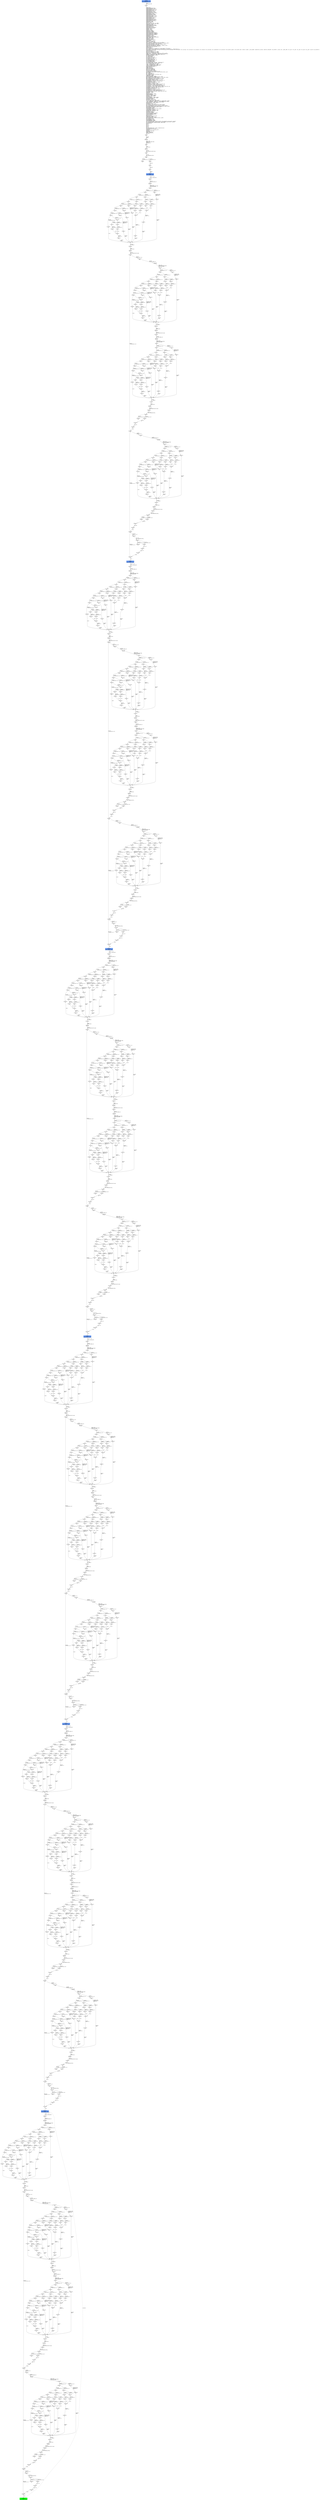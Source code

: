 digraph ARG {
node [style="filled" shape="box" color="white"]
0 [fillcolor="cornflowerblue" label="0 @ N60\nmain entry\nAbstractionState: ABS0: true\n" id="0"]
12 [label="12 @ N101\nmain\n" id="12"]
13 [label="13 @ N65\nmain\n" id="13"]
14 [label="14 @ N1\ninitial entry\n" id="14"]
15 [label="15 @ N4\ninitial\n" id="15"]
16 [label="16 @ N0\ninitial exit\n" id="16"]
17 [label="17 @ N66\nmain\n" id="17"]
18 [label="18 @ N67\nmain\n" id="18"]
20 [label="20 @ N69\nmain\n" id="20"]
19 [label="19 @ N68\nmain\n" id="19"]
22 [label="22 @ N70\nmain\n" id="22"]
23 [label="23 @ N71\nmain\n" id="23"]
1724 [fillcolor="cornflowerblue" label="1724 @ N72\nmain\nAbstractionState: ABS24\n" id="1724"]
1725 [label="1725 @ N75\nmain\n" id="1725"]
1726 [label="1726 @ N6\nb02 entry\n" id="1726"]
1727 [label="1727 @ N8\nb02\n" id="1727"]
1729 [label="1729 @ N12\nb02\n" id="1729"]
1731 [label="1731 @ N17\nb02\n" id="1731"]
1733 [label="1733 @ N26\nb02\n" id="1733"]
1735 [label="1735 @ N35\nb02\n" id="1735"]
1737 [label="1737 @ N40\nb02\n" id="1737"]
1739 [label="1739 @ N45\nb02\n" id="1739"]
1741 [label="1741 @ N50\nb02\n" id="1741"]
1784 [label="1784 @ N9\nb02\n" id="1784"]
1785 [label="1785 @ N58\nb02\n" id="1785"]
1786 [label="1786 @ N5\nb02 exit\n" id="1786"]
1787 [label="1787 @ N76\nmain\n" id="1787"]
1921 [label="1921 @ N77\nmain\n" id="1921"]
1993 [label="1993 @ N86\nmain\n" id="1993"]
2003 [label="2003 @ N94\nmain\n" id="2003"]
2005 [fillcolor="cornflowerblue" label="2005 @ N72\nmain\nAbstractionState: ABS28\n" id="2005"]
2006 [label="2006 @ N75\nmain\n" id="2006"]
2007 [label="2007 @ N6\nb02 entry\n" id="2007"]
2008 [label="2008 @ N8\nb02\n" id="2008"]
2010 [label="2010 @ N12\nb02\n" id="2010"]
2012 [label="2012 @ N17\nb02\n" id="2012"]
2014 [label="2014 @ N26\nb02\n" id="2014"]
2016 [label="2016 @ N35\nb02\n" id="2016"]
2018 [label="2018 @ N40\nb02\n" id="2018"]
2020 [label="2020 @ N45\nb02\n" id="2020"]
2022 [label="2022 @ N50\nb02\n" id="2022"]
2065 [label="2065 @ N9\nb02\n" id="2065"]
2066 [label="2066 @ N58\nb02\n" id="2066"]
2067 [label="2067 @ N5\nb02 exit\n" id="2067"]
2068 [label="2068 @ N76\nmain\n" id="2068"]
2202 [label="2202 @ N77\nmain\n" id="2202"]
2274 [label="2274 @ N86\nmain\n" id="2274"]
2284 [label="2284 @ N94\nmain\n" id="2284"]
2286 [fillcolor="cornflowerblue" label="2286 @ N72\nmain\nAbstractionState: ABS32\n" id="2286"]
2287 [label="2287 @ N75\nmain\n" id="2287"]
2288 [label="2288 @ N6\nb02 entry\n" id="2288"]
2289 [label="2289 @ N8\nb02\n" id="2289"]
2291 [label="2291 @ N12\nb02\n" id="2291"]
2293 [label="2293 @ N17\nb02\n" id="2293"]
2295 [label="2295 @ N26\nb02\n" id="2295"]
2297 [label="2297 @ N35\nb02\n" id="2297"]
2299 [label="2299 @ N40\nb02\n" id="2299"]
2301 [label="2301 @ N45\nb02\n" id="2301"]
2303 [label="2303 @ N50\nb02\n" id="2303"]
2346 [label="2346 @ N9\nb02\n" id="2346"]
2347 [label="2347 @ N58\nb02\n" id="2347"]
2348 [label="2348 @ N5\nb02 exit\n" id="2348"]
2349 [label="2349 @ N76\nmain\n" id="2349"]
2483 [label="2483 @ N77\nmain\n" id="2483"]
2555 [label="2555 @ N86\nmain\n" id="2555"]
2565 [label="2565 @ N94\nmain\n" id="2565"]
2567 [fillcolor="cornflowerblue" label="2567 @ N72\nmain\nAbstractionState: ABS36\n" id="2567"]
2568 [label="2568 @ N75\nmain\n" id="2568"]
2569 [label="2569 @ N6\nb02 entry\n" id="2569"]
2570 [label="2570 @ N8\nb02\n" id="2570"]
2572 [label="2572 @ N12\nb02\n" id="2572"]
2574 [label="2574 @ N17\nb02\n" id="2574"]
2576 [label="2576 @ N26\nb02\n" id="2576"]
2578 [label="2578 @ N35\nb02\n" id="2578"]
2580 [label="2580 @ N40\nb02\n" id="2580"]
2582 [label="2582 @ N45\nb02\n" id="2582"]
2584 [label="2584 @ N50\nb02\n" id="2584"]
2627 [label="2627 @ N9\nb02\n" id="2627"]
2628 [label="2628 @ N58\nb02\n" id="2628"]
2629 [label="2629 @ N5\nb02 exit\n" id="2629"]
2630 [label="2630 @ N76\nmain\n" id="2630"]
2764 [label="2764 @ N77\nmain\n" id="2764"]
2836 [label="2836 @ N86\nmain\n" id="2836"]
2846 [label="2846 @ N94\nmain\n" id="2846"]
2848 [fillcolor="cornflowerblue" label="2848 @ N72\nmain\nAbstractionState: ABS40\n" id="2848"]
2849 [label="2849 @ N75\nmain\n" id="2849"]
2850 [label="2850 @ N6\nb02 entry\n" id="2850"]
2851 [label="2851 @ N8\nb02\n" id="2851"]
2853 [label="2853 @ N12\nb02\n" id="2853"]
2855 [label="2855 @ N17\nb02\n" id="2855"]
2857 [label="2857 @ N26\nb02\n" id="2857"]
2859 [label="2859 @ N35\nb02\n" id="2859"]
2861 [label="2861 @ N40\nb02\n" id="2861"]
2863 [label="2863 @ N45\nb02\n" id="2863"]
2865 [label="2865 @ N50\nb02\n" id="2865"]
2908 [label="2908 @ N9\nb02\n" id="2908"]
2909 [label="2909 @ N58\nb02\n" id="2909"]
2910 [label="2910 @ N5\nb02 exit\n" id="2910"]
2911 [label="2911 @ N76\nmain\n" id="2911"]
3045 [label="3045 @ N77\nmain\n" id="3045"]
3117 [label="3117 @ N86\nmain\n" id="3117"]
3127 [label="3127 @ N94\nmain\n" id="3127"]
3129 [fillcolor="cornflowerblue" label="3129 @ N72\nmain\nAbstractionState: ABS44\n" id="3129"]
3130 [label="3130 @ N75\nmain\n" id="3130"]
3131 [label="3131 @ N6\nb02 entry\n" id="3131"]
3132 [label="3132 @ N8\nb02\n" id="3132"]
3134 [label="3134 @ N12\nb02\n" id="3134"]
3136 [label="3136 @ N17\nb02\n" id="3136"]
3138 [label="3138 @ N26\nb02\n" id="3138"]
3140 [label="3140 @ N35\nb02\n" id="3140"]
3142 [label="3142 @ N40\nb02\n" id="3142"]
3144 [label="3144 @ N45\nb02\n" id="3144"]
3146 [label="3146 @ N50\nb02\n" id="3146"]
3189 [label="3189 @ N9\nb02\n" id="3189"]
3190 [label="3190 @ N58\nb02\n" id="3190"]
3191 [label="3191 @ N5\nb02 exit\n" id="3191"]
3192 [label="3192 @ N76\nmain\n" id="3192"]
3326 [label="3326 @ N77\nmain\n" id="3326"]
3398 [label="3398 @ N86\nmain\n" id="3398"]
3408 [label="3408 @ N94\nmain\n" id="3408"]
3410 [fillcolor="green" label="3410 @ N72\nmain\nAbstractionState: ABS48\n" id="3410"]
3399 [label="3399 @ N95\nmain\n" id="3399"]
3401 [label="3401 @ N96\nmain\n" id="3401"]
3403 [label="3403 @ N98\nmain\n" id="3403"]
3402 [label="3402 @ N97\nmain\n" id="3402"]
3405 [label="3405 @ N99\nmain\n" id="3405"]
3406 [label="3406 @ N100\nmain\n" id="3406"]
3327 [label="3327 @ N87\nmain\n" id="3327"]
3329 [label="3329 @ N6\nb02 entry\n" id="3329"]
3330 [label="3330 @ N8\nb02\n" id="3330"]
3332 [label="3332 @ N12\nb02\n" id="3332"]
3334 [label="3334 @ N17\nb02\n" id="3334"]
3336 [label="3336 @ N26\nb02\n" id="3336"]
3338 [label="3338 @ N35\nb02\n" id="3338"]
3340 [label="3340 @ N40\nb02\n" id="3340"]
3342 [label="3342 @ N45\nb02\n" id="3342"]
3344 [label="3344 @ N50\nb02\n" id="3344"]
3387 [label="3387 @ N9\nb02\n" id="3387"]
3388 [label="3388 @ N58\nb02\n" id="3388"]
3389 [label="3389 @ N5\nb02 exit\n" id="3389"]
3390 [label="3390 @ N88\nmain\n" id="3390"]
3391 [label="3391 @ N89\nmain\n" id="3391"]
3393 [label="3393 @ N91\nmain\n" id="3393"]
3392 [label="3392 @ N90\nmain\n" id="3392"]
3395 [label="3395 @ N92\nmain\n" id="3395"]
3396 [label="3396 @ N93\nmain\n" id="3396"]
3343 [label="3343 @ N49\nb02\n" id="3343"]
3347 [label="3347 @ N53\nb02\n" id="3347"]
3348 [label="3348 @ N55\nb02\n" id="3348"]
3352 [label="3352 @ N51\nb02\n" id="3352"]
3353 [label="3353 @ N56\nb02\n" id="3353"]
3346 [label="3346 @ N52\nb02\n" id="3346"]
3350 [label="3350 @ N54\nb02\n" id="3350"]
3341 [label="3341 @ N44\nb02\n" id="3341"]
3356 [label="3356 @ N47\nb02\n" id="3356"]
3339 [label="3339 @ N39\nb02\n" id="3339"]
3359 [label="3359 @ N42\nb02\n" id="3359"]
3337 [label="3337 @ N34\nb02\n" id="3337"]
3362 [label="3362 @ N37\nb02\n" id="3362"]
3335 [label="3335 @ N25\nb02\n" id="3335"]
3366 [label="3366 @ N29\nb02\n" id="3366"]
3367 [label="3367 @ N31\nb02\n" id="3367"]
3371 [label="3371 @ N27\nb02\n" id="3371"]
3372 [label="3372 @ N32\nb02\n" id="3372"]
3365 [label="3365 @ N28\nb02\n" id="3365"]
3369 [label="3369 @ N30\nb02\n" id="3369"]
3333 [label="3333 @ N16\nb02\n" id="3333"]
3376 [label="3376 @ N20\nb02\n" id="3376"]
3377 [label="3377 @ N22\nb02\n" id="3377"]
3381 [label="3381 @ N18\nb02\n" id="3381"]
3382 [label="3382 @ N23\nb02\n" id="3382"]
3375 [label="3375 @ N19\nb02\n" id="3375"]
3379 [label="3379 @ N21\nb02\n" id="3379"]
3331 [label="3331 @ N11\nb02\n" id="3331"]
3385 [label="3385 @ N14\nb02\n" id="3385"]
3193 [label="3193 @ N78\nmain\n" id="3193"]
3195 [label="3195 @ N6\nb02 entry\n" id="3195"]
3196 [label="3196 @ N8\nb02\n" id="3196"]
3198 [label="3198 @ N12\nb02\n" id="3198"]
3200 [label="3200 @ N17\nb02\n" id="3200"]
3202 [label="3202 @ N26\nb02\n" id="3202"]
3204 [label="3204 @ N35\nb02\n" id="3204"]
3206 [label="3206 @ N40\nb02\n" id="3206"]
3208 [label="3208 @ N45\nb02\n" id="3208"]
3210 [label="3210 @ N50\nb02\n" id="3210"]
3253 [label="3253 @ N9\nb02\n" id="3253"]
3254 [label="3254 @ N58\nb02\n" id="3254"]
3255 [label="3255 @ N5\nb02 exit\n" id="3255"]
3256 [label="3256 @ N79\nmain\n" id="3256"]
3257 [label="3257 @ N6\nb02 entry\n" id="3257"]
3258 [label="3258 @ N8\nb02\n" id="3258"]
3260 [label="3260 @ N12\nb02\n" id="3260"]
3262 [label="3262 @ N17\nb02\n" id="3262"]
3264 [label="3264 @ N26\nb02\n" id="3264"]
3266 [label="3266 @ N35\nb02\n" id="3266"]
3268 [label="3268 @ N40\nb02\n" id="3268"]
3270 [label="3270 @ N45\nb02\n" id="3270"]
3272 [label="3272 @ N50\nb02\n" id="3272"]
3315 [label="3315 @ N9\nb02\n" id="3315"]
3316 [label="3316 @ N58\nb02\n" id="3316"]
3317 [label="3317 @ N5\nb02 exit\n" id="3317"]
3318 [label="3318 @ N80\nmain\n" id="3318"]
3319 [label="3319 @ N81\nmain\n" id="3319"]
3321 [label="3321 @ N83\nmain\n" id="3321"]
3320 [label="3320 @ N82\nmain\n" id="3320"]
3323 [label="3323 @ N84\nmain\n" id="3323"]
3324 [label="3324 @ N85\nmain\n" id="3324"]
3271 [label="3271 @ N49\nb02\n" id="3271"]
3275 [label="3275 @ N53\nb02\n" id="3275"]
3276 [label="3276 @ N55\nb02\n" id="3276"]
3280 [label="3280 @ N51\nb02\n" id="3280"]
3281 [label="3281 @ N56\nb02\n" id="3281"]
3274 [label="3274 @ N52\nb02\n" id="3274"]
3278 [label="3278 @ N54\nb02\n" id="3278"]
3269 [label="3269 @ N44\nb02\n" id="3269"]
3284 [label="3284 @ N47\nb02\n" id="3284"]
3267 [label="3267 @ N39\nb02\n" id="3267"]
3287 [label="3287 @ N42\nb02\n" id="3287"]
3265 [label="3265 @ N34\nb02\n" id="3265"]
3290 [label="3290 @ N37\nb02\n" id="3290"]
3263 [label="3263 @ N25\nb02\n" id="3263"]
3294 [label="3294 @ N29\nb02\n" id="3294"]
3295 [label="3295 @ N31\nb02\n" id="3295"]
3299 [label="3299 @ N27\nb02\n" id="3299"]
3300 [label="3300 @ N32\nb02\n" id="3300"]
3293 [label="3293 @ N28\nb02\n" id="3293"]
3297 [label="3297 @ N30\nb02\n" id="3297"]
3261 [label="3261 @ N16\nb02\n" id="3261"]
3304 [label="3304 @ N20\nb02\n" id="3304"]
3305 [label="3305 @ N22\nb02\n" id="3305"]
3309 [label="3309 @ N18\nb02\n" id="3309"]
3310 [label="3310 @ N23\nb02\n" id="3310"]
3303 [label="3303 @ N19\nb02\n" id="3303"]
3307 [label="3307 @ N21\nb02\n" id="3307"]
3259 [label="3259 @ N11\nb02\n" id="3259"]
3313 [label="3313 @ N14\nb02\n" id="3313"]
3209 [label="3209 @ N49\nb02\n" id="3209"]
3213 [label="3213 @ N53\nb02\n" id="3213"]
3214 [label="3214 @ N55\nb02\n" id="3214"]
3218 [label="3218 @ N51\nb02\n" id="3218"]
3219 [label="3219 @ N56\nb02\n" id="3219"]
3212 [label="3212 @ N52\nb02\n" id="3212"]
3216 [label="3216 @ N54\nb02\n" id="3216"]
3207 [label="3207 @ N44\nb02\n" id="3207"]
3222 [label="3222 @ N47\nb02\n" id="3222"]
3205 [label="3205 @ N39\nb02\n" id="3205"]
3225 [label="3225 @ N42\nb02\n" id="3225"]
3203 [label="3203 @ N34\nb02\n" id="3203"]
3228 [label="3228 @ N37\nb02\n" id="3228"]
3201 [label="3201 @ N25\nb02\n" id="3201"]
3232 [label="3232 @ N29\nb02\n" id="3232"]
3233 [label="3233 @ N31\nb02\n" id="3233"]
3237 [label="3237 @ N27\nb02\n" id="3237"]
3238 [label="3238 @ N32\nb02\n" id="3238"]
3231 [label="3231 @ N28\nb02\n" id="3231"]
3235 [label="3235 @ N30\nb02\n" id="3235"]
3199 [label="3199 @ N16\nb02\n" id="3199"]
3242 [label="3242 @ N20\nb02\n" id="3242"]
3243 [label="3243 @ N22\nb02\n" id="3243"]
3247 [label="3247 @ N18\nb02\n" id="3247"]
3248 [label="3248 @ N23\nb02\n" id="3248"]
3241 [label="3241 @ N19\nb02\n" id="3241"]
3245 [label="3245 @ N21\nb02\n" id="3245"]
3197 [label="3197 @ N11\nb02\n" id="3197"]
3251 [label="3251 @ N14\nb02\n" id="3251"]
3145 [label="3145 @ N49\nb02\n" id="3145"]
3149 [label="3149 @ N53\nb02\n" id="3149"]
3150 [label="3150 @ N55\nb02\n" id="3150"]
3154 [label="3154 @ N51\nb02\n" id="3154"]
3155 [label="3155 @ N56\nb02\n" id="3155"]
3148 [label="3148 @ N52\nb02\n" id="3148"]
3152 [label="3152 @ N54\nb02\n" id="3152"]
3143 [label="3143 @ N44\nb02\n" id="3143"]
3158 [label="3158 @ N47\nb02\n" id="3158"]
3141 [label="3141 @ N39\nb02\n" id="3141"]
3161 [label="3161 @ N42\nb02\n" id="3161"]
3139 [label="3139 @ N34\nb02\n" id="3139"]
3164 [label="3164 @ N37\nb02\n" id="3164"]
3137 [label="3137 @ N25\nb02\n" id="3137"]
3168 [label="3168 @ N29\nb02\n" id="3168"]
3169 [label="3169 @ N31\nb02\n" id="3169"]
3173 [label="3173 @ N27\nb02\n" id="3173"]
3174 [label="3174 @ N32\nb02\n" id="3174"]
3167 [label="3167 @ N28\nb02\n" id="3167"]
3171 [label="3171 @ N30\nb02\n" id="3171"]
3135 [label="3135 @ N16\nb02\n" id="3135"]
3178 [label="3178 @ N20\nb02\n" id="3178"]
3179 [label="3179 @ N22\nb02\n" id="3179"]
3183 [label="3183 @ N18\nb02\n" id="3183"]
3184 [label="3184 @ N23\nb02\n" id="3184"]
3177 [label="3177 @ N19\nb02\n" id="3177"]
3181 [label="3181 @ N21\nb02\n" id="3181"]
3133 [label="3133 @ N11\nb02\n" id="3133"]
3187 [label="3187 @ N14\nb02\n" id="3187"]
3118 [label="3118 @ N95\nmain\n" id="3118"]
3120 [label="3120 @ N96\nmain\n" id="3120"]
3122 [label="3122 @ N98\nmain\n" id="3122"]
3121 [label="3121 @ N97\nmain\n" id="3121"]
3124 [label="3124 @ N99\nmain\n" id="3124"]
3125 [label="3125 @ N100\nmain\n" id="3125"]
3046 [label="3046 @ N87\nmain\n" id="3046"]
3048 [label="3048 @ N6\nb02 entry\n" id="3048"]
3049 [label="3049 @ N8\nb02\n" id="3049"]
3051 [label="3051 @ N12\nb02\n" id="3051"]
3053 [label="3053 @ N17\nb02\n" id="3053"]
3055 [label="3055 @ N26\nb02\n" id="3055"]
3057 [label="3057 @ N35\nb02\n" id="3057"]
3059 [label="3059 @ N40\nb02\n" id="3059"]
3061 [label="3061 @ N45\nb02\n" id="3061"]
3063 [label="3063 @ N50\nb02\n" id="3063"]
3106 [label="3106 @ N9\nb02\n" id="3106"]
3107 [label="3107 @ N58\nb02\n" id="3107"]
3108 [label="3108 @ N5\nb02 exit\n" id="3108"]
3109 [label="3109 @ N88\nmain\n" id="3109"]
3110 [label="3110 @ N89\nmain\n" id="3110"]
3112 [label="3112 @ N91\nmain\n" id="3112"]
3111 [label="3111 @ N90\nmain\n" id="3111"]
3114 [label="3114 @ N92\nmain\n" id="3114"]
3115 [label="3115 @ N93\nmain\n" id="3115"]
3062 [label="3062 @ N49\nb02\n" id="3062"]
3066 [label="3066 @ N53\nb02\n" id="3066"]
3067 [label="3067 @ N55\nb02\n" id="3067"]
3071 [label="3071 @ N51\nb02\n" id="3071"]
3072 [label="3072 @ N56\nb02\n" id="3072"]
3065 [label="3065 @ N52\nb02\n" id="3065"]
3069 [label="3069 @ N54\nb02\n" id="3069"]
3060 [label="3060 @ N44\nb02\n" id="3060"]
3075 [label="3075 @ N47\nb02\n" id="3075"]
3058 [label="3058 @ N39\nb02\n" id="3058"]
3078 [label="3078 @ N42\nb02\n" id="3078"]
3056 [label="3056 @ N34\nb02\n" id="3056"]
3081 [label="3081 @ N37\nb02\n" id="3081"]
3054 [label="3054 @ N25\nb02\n" id="3054"]
3085 [label="3085 @ N29\nb02\n" id="3085"]
3086 [label="3086 @ N31\nb02\n" id="3086"]
3090 [label="3090 @ N27\nb02\n" id="3090"]
3091 [label="3091 @ N32\nb02\n" id="3091"]
3084 [label="3084 @ N28\nb02\n" id="3084"]
3088 [label="3088 @ N30\nb02\n" id="3088"]
3052 [label="3052 @ N16\nb02\n" id="3052"]
3095 [label="3095 @ N20\nb02\n" id="3095"]
3096 [label="3096 @ N22\nb02\n" id="3096"]
3100 [label="3100 @ N18\nb02\n" id="3100"]
3101 [label="3101 @ N23\nb02\n" id="3101"]
3094 [label="3094 @ N19\nb02\n" id="3094"]
3098 [label="3098 @ N21\nb02\n" id="3098"]
3050 [label="3050 @ N11\nb02\n" id="3050"]
3104 [label="3104 @ N14\nb02\n" id="3104"]
2912 [label="2912 @ N78\nmain\n" id="2912"]
2914 [label="2914 @ N6\nb02 entry\n" id="2914"]
2915 [label="2915 @ N8\nb02\n" id="2915"]
2917 [label="2917 @ N12\nb02\n" id="2917"]
2919 [label="2919 @ N17\nb02\n" id="2919"]
2921 [label="2921 @ N26\nb02\n" id="2921"]
2923 [label="2923 @ N35\nb02\n" id="2923"]
2925 [label="2925 @ N40\nb02\n" id="2925"]
2927 [label="2927 @ N45\nb02\n" id="2927"]
2929 [label="2929 @ N50\nb02\n" id="2929"]
2972 [label="2972 @ N9\nb02\n" id="2972"]
2973 [label="2973 @ N58\nb02\n" id="2973"]
2974 [label="2974 @ N5\nb02 exit\n" id="2974"]
2975 [label="2975 @ N79\nmain\n" id="2975"]
2976 [label="2976 @ N6\nb02 entry\n" id="2976"]
2977 [label="2977 @ N8\nb02\n" id="2977"]
2979 [label="2979 @ N12\nb02\n" id="2979"]
2981 [label="2981 @ N17\nb02\n" id="2981"]
2983 [label="2983 @ N26\nb02\n" id="2983"]
2985 [label="2985 @ N35\nb02\n" id="2985"]
2987 [label="2987 @ N40\nb02\n" id="2987"]
2989 [label="2989 @ N45\nb02\n" id="2989"]
2991 [label="2991 @ N50\nb02\n" id="2991"]
3034 [label="3034 @ N9\nb02\n" id="3034"]
3035 [label="3035 @ N58\nb02\n" id="3035"]
3036 [label="3036 @ N5\nb02 exit\n" id="3036"]
3037 [label="3037 @ N80\nmain\n" id="3037"]
3038 [label="3038 @ N81\nmain\n" id="3038"]
3040 [label="3040 @ N83\nmain\n" id="3040"]
3039 [label="3039 @ N82\nmain\n" id="3039"]
3042 [label="3042 @ N84\nmain\n" id="3042"]
3043 [label="3043 @ N85\nmain\n" id="3043"]
2990 [label="2990 @ N49\nb02\n" id="2990"]
2994 [label="2994 @ N53\nb02\n" id="2994"]
2995 [label="2995 @ N55\nb02\n" id="2995"]
2999 [label="2999 @ N51\nb02\n" id="2999"]
3000 [label="3000 @ N56\nb02\n" id="3000"]
2993 [label="2993 @ N52\nb02\n" id="2993"]
2997 [label="2997 @ N54\nb02\n" id="2997"]
2988 [label="2988 @ N44\nb02\n" id="2988"]
3003 [label="3003 @ N47\nb02\n" id="3003"]
2986 [label="2986 @ N39\nb02\n" id="2986"]
3006 [label="3006 @ N42\nb02\n" id="3006"]
2984 [label="2984 @ N34\nb02\n" id="2984"]
3009 [label="3009 @ N37\nb02\n" id="3009"]
2982 [label="2982 @ N25\nb02\n" id="2982"]
3013 [label="3013 @ N29\nb02\n" id="3013"]
3014 [label="3014 @ N31\nb02\n" id="3014"]
3018 [label="3018 @ N27\nb02\n" id="3018"]
3019 [label="3019 @ N32\nb02\n" id="3019"]
3012 [label="3012 @ N28\nb02\n" id="3012"]
3016 [label="3016 @ N30\nb02\n" id="3016"]
2980 [label="2980 @ N16\nb02\n" id="2980"]
3023 [label="3023 @ N20\nb02\n" id="3023"]
3024 [label="3024 @ N22\nb02\n" id="3024"]
3028 [label="3028 @ N18\nb02\n" id="3028"]
3029 [label="3029 @ N23\nb02\n" id="3029"]
3022 [label="3022 @ N19\nb02\n" id="3022"]
3026 [label="3026 @ N21\nb02\n" id="3026"]
2978 [label="2978 @ N11\nb02\n" id="2978"]
3032 [label="3032 @ N14\nb02\n" id="3032"]
2928 [label="2928 @ N49\nb02\n" id="2928"]
2932 [label="2932 @ N53\nb02\n" id="2932"]
2933 [label="2933 @ N55\nb02\n" id="2933"]
2937 [label="2937 @ N51\nb02\n" id="2937"]
2938 [label="2938 @ N56\nb02\n" id="2938"]
2931 [label="2931 @ N52\nb02\n" id="2931"]
2935 [label="2935 @ N54\nb02\n" id="2935"]
2926 [label="2926 @ N44\nb02\n" id="2926"]
2941 [label="2941 @ N47\nb02\n" id="2941"]
2924 [label="2924 @ N39\nb02\n" id="2924"]
2944 [label="2944 @ N42\nb02\n" id="2944"]
2922 [label="2922 @ N34\nb02\n" id="2922"]
2947 [label="2947 @ N37\nb02\n" id="2947"]
2920 [label="2920 @ N25\nb02\n" id="2920"]
2951 [label="2951 @ N29\nb02\n" id="2951"]
2952 [label="2952 @ N31\nb02\n" id="2952"]
2956 [label="2956 @ N27\nb02\n" id="2956"]
2957 [label="2957 @ N32\nb02\n" id="2957"]
2950 [label="2950 @ N28\nb02\n" id="2950"]
2954 [label="2954 @ N30\nb02\n" id="2954"]
2918 [label="2918 @ N16\nb02\n" id="2918"]
2961 [label="2961 @ N20\nb02\n" id="2961"]
2962 [label="2962 @ N22\nb02\n" id="2962"]
2966 [label="2966 @ N18\nb02\n" id="2966"]
2967 [label="2967 @ N23\nb02\n" id="2967"]
2960 [label="2960 @ N19\nb02\n" id="2960"]
2964 [label="2964 @ N21\nb02\n" id="2964"]
2916 [label="2916 @ N11\nb02\n" id="2916"]
2970 [label="2970 @ N14\nb02\n" id="2970"]
2864 [label="2864 @ N49\nb02\n" id="2864"]
2868 [label="2868 @ N53\nb02\n" id="2868"]
2869 [label="2869 @ N55\nb02\n" id="2869"]
2873 [label="2873 @ N51\nb02\n" id="2873"]
2874 [label="2874 @ N56\nb02\n" id="2874"]
2867 [label="2867 @ N52\nb02\n" id="2867"]
2871 [label="2871 @ N54\nb02\n" id="2871"]
2862 [label="2862 @ N44\nb02\n" id="2862"]
2877 [label="2877 @ N47\nb02\n" id="2877"]
2860 [label="2860 @ N39\nb02\n" id="2860"]
2880 [label="2880 @ N42\nb02\n" id="2880"]
2858 [label="2858 @ N34\nb02\n" id="2858"]
2883 [label="2883 @ N37\nb02\n" id="2883"]
2856 [label="2856 @ N25\nb02\n" id="2856"]
2887 [label="2887 @ N29\nb02\n" id="2887"]
2888 [label="2888 @ N31\nb02\n" id="2888"]
2892 [label="2892 @ N27\nb02\n" id="2892"]
2893 [label="2893 @ N32\nb02\n" id="2893"]
2886 [label="2886 @ N28\nb02\n" id="2886"]
2890 [label="2890 @ N30\nb02\n" id="2890"]
2854 [label="2854 @ N16\nb02\n" id="2854"]
2897 [label="2897 @ N20\nb02\n" id="2897"]
2898 [label="2898 @ N22\nb02\n" id="2898"]
2902 [label="2902 @ N18\nb02\n" id="2902"]
2903 [label="2903 @ N23\nb02\n" id="2903"]
2896 [label="2896 @ N19\nb02\n" id="2896"]
2900 [label="2900 @ N21\nb02\n" id="2900"]
2852 [label="2852 @ N11\nb02\n" id="2852"]
2906 [label="2906 @ N14\nb02\n" id="2906"]
2837 [label="2837 @ N95\nmain\n" id="2837"]
2839 [label="2839 @ N96\nmain\n" id="2839"]
2841 [label="2841 @ N98\nmain\n" id="2841"]
2840 [label="2840 @ N97\nmain\n" id="2840"]
2843 [label="2843 @ N99\nmain\n" id="2843"]
2844 [label="2844 @ N100\nmain\n" id="2844"]
2765 [label="2765 @ N87\nmain\n" id="2765"]
2767 [label="2767 @ N6\nb02 entry\n" id="2767"]
2768 [label="2768 @ N8\nb02\n" id="2768"]
2770 [label="2770 @ N12\nb02\n" id="2770"]
2772 [label="2772 @ N17\nb02\n" id="2772"]
2774 [label="2774 @ N26\nb02\n" id="2774"]
2776 [label="2776 @ N35\nb02\n" id="2776"]
2778 [label="2778 @ N40\nb02\n" id="2778"]
2780 [label="2780 @ N45\nb02\n" id="2780"]
2782 [label="2782 @ N50\nb02\n" id="2782"]
2825 [label="2825 @ N9\nb02\n" id="2825"]
2826 [label="2826 @ N58\nb02\n" id="2826"]
2827 [label="2827 @ N5\nb02 exit\n" id="2827"]
2828 [label="2828 @ N88\nmain\n" id="2828"]
2829 [label="2829 @ N89\nmain\n" id="2829"]
2831 [label="2831 @ N91\nmain\n" id="2831"]
2830 [label="2830 @ N90\nmain\n" id="2830"]
2833 [label="2833 @ N92\nmain\n" id="2833"]
2834 [label="2834 @ N93\nmain\n" id="2834"]
2781 [label="2781 @ N49\nb02\n" id="2781"]
2785 [label="2785 @ N53\nb02\n" id="2785"]
2786 [label="2786 @ N55\nb02\n" id="2786"]
2790 [label="2790 @ N51\nb02\n" id="2790"]
2791 [label="2791 @ N56\nb02\n" id="2791"]
2784 [label="2784 @ N52\nb02\n" id="2784"]
2788 [label="2788 @ N54\nb02\n" id="2788"]
2779 [label="2779 @ N44\nb02\n" id="2779"]
2794 [label="2794 @ N47\nb02\n" id="2794"]
2777 [label="2777 @ N39\nb02\n" id="2777"]
2797 [label="2797 @ N42\nb02\n" id="2797"]
2775 [label="2775 @ N34\nb02\n" id="2775"]
2800 [label="2800 @ N37\nb02\n" id="2800"]
2773 [label="2773 @ N25\nb02\n" id="2773"]
2804 [label="2804 @ N29\nb02\n" id="2804"]
2805 [label="2805 @ N31\nb02\n" id="2805"]
2809 [label="2809 @ N27\nb02\n" id="2809"]
2810 [label="2810 @ N32\nb02\n" id="2810"]
2803 [label="2803 @ N28\nb02\n" id="2803"]
2807 [label="2807 @ N30\nb02\n" id="2807"]
2771 [label="2771 @ N16\nb02\n" id="2771"]
2814 [label="2814 @ N20\nb02\n" id="2814"]
2815 [label="2815 @ N22\nb02\n" id="2815"]
2819 [label="2819 @ N18\nb02\n" id="2819"]
2820 [label="2820 @ N23\nb02\n" id="2820"]
2813 [label="2813 @ N19\nb02\n" id="2813"]
2817 [label="2817 @ N21\nb02\n" id="2817"]
2769 [label="2769 @ N11\nb02\n" id="2769"]
2823 [label="2823 @ N14\nb02\n" id="2823"]
2631 [label="2631 @ N78\nmain\n" id="2631"]
2633 [label="2633 @ N6\nb02 entry\n" id="2633"]
2634 [label="2634 @ N8\nb02\n" id="2634"]
2636 [label="2636 @ N12\nb02\n" id="2636"]
2638 [label="2638 @ N17\nb02\n" id="2638"]
2640 [label="2640 @ N26\nb02\n" id="2640"]
2642 [label="2642 @ N35\nb02\n" id="2642"]
2644 [label="2644 @ N40\nb02\n" id="2644"]
2646 [label="2646 @ N45\nb02\n" id="2646"]
2648 [label="2648 @ N50\nb02\n" id="2648"]
2691 [label="2691 @ N9\nb02\n" id="2691"]
2692 [label="2692 @ N58\nb02\n" id="2692"]
2693 [label="2693 @ N5\nb02 exit\n" id="2693"]
2694 [label="2694 @ N79\nmain\n" id="2694"]
2695 [label="2695 @ N6\nb02 entry\n" id="2695"]
2696 [label="2696 @ N8\nb02\n" id="2696"]
2698 [label="2698 @ N12\nb02\n" id="2698"]
2700 [label="2700 @ N17\nb02\n" id="2700"]
2702 [label="2702 @ N26\nb02\n" id="2702"]
2704 [label="2704 @ N35\nb02\n" id="2704"]
2706 [label="2706 @ N40\nb02\n" id="2706"]
2708 [label="2708 @ N45\nb02\n" id="2708"]
2710 [label="2710 @ N50\nb02\n" id="2710"]
2753 [label="2753 @ N9\nb02\n" id="2753"]
2754 [label="2754 @ N58\nb02\n" id="2754"]
2755 [label="2755 @ N5\nb02 exit\n" id="2755"]
2756 [label="2756 @ N80\nmain\n" id="2756"]
2757 [label="2757 @ N81\nmain\n" id="2757"]
2759 [label="2759 @ N83\nmain\n" id="2759"]
2758 [label="2758 @ N82\nmain\n" id="2758"]
2761 [label="2761 @ N84\nmain\n" id="2761"]
2762 [label="2762 @ N85\nmain\n" id="2762"]
2709 [label="2709 @ N49\nb02\n" id="2709"]
2713 [label="2713 @ N53\nb02\n" id="2713"]
2714 [label="2714 @ N55\nb02\n" id="2714"]
2718 [label="2718 @ N51\nb02\n" id="2718"]
2719 [label="2719 @ N56\nb02\n" id="2719"]
2712 [label="2712 @ N52\nb02\n" id="2712"]
2716 [label="2716 @ N54\nb02\n" id="2716"]
2707 [label="2707 @ N44\nb02\n" id="2707"]
2722 [label="2722 @ N47\nb02\n" id="2722"]
2705 [label="2705 @ N39\nb02\n" id="2705"]
2725 [label="2725 @ N42\nb02\n" id="2725"]
2703 [label="2703 @ N34\nb02\n" id="2703"]
2728 [label="2728 @ N37\nb02\n" id="2728"]
2701 [label="2701 @ N25\nb02\n" id="2701"]
2732 [label="2732 @ N29\nb02\n" id="2732"]
2733 [label="2733 @ N31\nb02\n" id="2733"]
2737 [label="2737 @ N27\nb02\n" id="2737"]
2738 [label="2738 @ N32\nb02\n" id="2738"]
2731 [label="2731 @ N28\nb02\n" id="2731"]
2735 [label="2735 @ N30\nb02\n" id="2735"]
2699 [label="2699 @ N16\nb02\n" id="2699"]
2742 [label="2742 @ N20\nb02\n" id="2742"]
2743 [label="2743 @ N22\nb02\n" id="2743"]
2747 [label="2747 @ N18\nb02\n" id="2747"]
2748 [label="2748 @ N23\nb02\n" id="2748"]
2741 [label="2741 @ N19\nb02\n" id="2741"]
2745 [label="2745 @ N21\nb02\n" id="2745"]
2697 [label="2697 @ N11\nb02\n" id="2697"]
2751 [label="2751 @ N14\nb02\n" id="2751"]
2647 [label="2647 @ N49\nb02\n" id="2647"]
2651 [label="2651 @ N53\nb02\n" id="2651"]
2652 [label="2652 @ N55\nb02\n" id="2652"]
2656 [label="2656 @ N51\nb02\n" id="2656"]
2657 [label="2657 @ N56\nb02\n" id="2657"]
2650 [label="2650 @ N52\nb02\n" id="2650"]
2654 [label="2654 @ N54\nb02\n" id="2654"]
2645 [label="2645 @ N44\nb02\n" id="2645"]
2660 [label="2660 @ N47\nb02\n" id="2660"]
2643 [label="2643 @ N39\nb02\n" id="2643"]
2663 [label="2663 @ N42\nb02\n" id="2663"]
2641 [label="2641 @ N34\nb02\n" id="2641"]
2666 [label="2666 @ N37\nb02\n" id="2666"]
2639 [label="2639 @ N25\nb02\n" id="2639"]
2670 [label="2670 @ N29\nb02\n" id="2670"]
2671 [label="2671 @ N31\nb02\n" id="2671"]
2675 [label="2675 @ N27\nb02\n" id="2675"]
2676 [label="2676 @ N32\nb02\n" id="2676"]
2669 [label="2669 @ N28\nb02\n" id="2669"]
2673 [label="2673 @ N30\nb02\n" id="2673"]
2637 [label="2637 @ N16\nb02\n" id="2637"]
2680 [label="2680 @ N20\nb02\n" id="2680"]
2681 [label="2681 @ N22\nb02\n" id="2681"]
2685 [label="2685 @ N18\nb02\n" id="2685"]
2686 [label="2686 @ N23\nb02\n" id="2686"]
2679 [label="2679 @ N19\nb02\n" id="2679"]
2683 [label="2683 @ N21\nb02\n" id="2683"]
2635 [label="2635 @ N11\nb02\n" id="2635"]
2689 [label="2689 @ N14\nb02\n" id="2689"]
2583 [label="2583 @ N49\nb02\n" id="2583"]
2587 [label="2587 @ N53\nb02\n" id="2587"]
2588 [label="2588 @ N55\nb02\n" id="2588"]
2592 [label="2592 @ N51\nb02\n" id="2592"]
2593 [label="2593 @ N56\nb02\n" id="2593"]
2586 [label="2586 @ N52\nb02\n" id="2586"]
2590 [label="2590 @ N54\nb02\n" id="2590"]
2581 [label="2581 @ N44\nb02\n" id="2581"]
2596 [label="2596 @ N47\nb02\n" id="2596"]
2579 [label="2579 @ N39\nb02\n" id="2579"]
2599 [label="2599 @ N42\nb02\n" id="2599"]
2577 [label="2577 @ N34\nb02\n" id="2577"]
2602 [label="2602 @ N37\nb02\n" id="2602"]
2575 [label="2575 @ N25\nb02\n" id="2575"]
2606 [label="2606 @ N29\nb02\n" id="2606"]
2607 [label="2607 @ N31\nb02\n" id="2607"]
2611 [label="2611 @ N27\nb02\n" id="2611"]
2612 [label="2612 @ N32\nb02\n" id="2612"]
2605 [label="2605 @ N28\nb02\n" id="2605"]
2609 [label="2609 @ N30\nb02\n" id="2609"]
2573 [label="2573 @ N16\nb02\n" id="2573"]
2616 [label="2616 @ N20\nb02\n" id="2616"]
2617 [label="2617 @ N22\nb02\n" id="2617"]
2621 [label="2621 @ N18\nb02\n" id="2621"]
2622 [label="2622 @ N23\nb02\n" id="2622"]
2615 [label="2615 @ N19\nb02\n" id="2615"]
2619 [label="2619 @ N21\nb02\n" id="2619"]
2571 [label="2571 @ N11\nb02\n" id="2571"]
2625 [label="2625 @ N14\nb02\n" id="2625"]
2556 [label="2556 @ N95\nmain\n" id="2556"]
2558 [label="2558 @ N96\nmain\n" id="2558"]
2560 [label="2560 @ N98\nmain\n" id="2560"]
2559 [label="2559 @ N97\nmain\n" id="2559"]
2562 [label="2562 @ N99\nmain\n" id="2562"]
2563 [label="2563 @ N100\nmain\n" id="2563"]
2484 [label="2484 @ N87\nmain\n" id="2484"]
2486 [label="2486 @ N6\nb02 entry\n" id="2486"]
2487 [label="2487 @ N8\nb02\n" id="2487"]
2489 [label="2489 @ N12\nb02\n" id="2489"]
2491 [label="2491 @ N17\nb02\n" id="2491"]
2493 [label="2493 @ N26\nb02\n" id="2493"]
2495 [label="2495 @ N35\nb02\n" id="2495"]
2497 [label="2497 @ N40\nb02\n" id="2497"]
2499 [label="2499 @ N45\nb02\n" id="2499"]
2501 [label="2501 @ N50\nb02\n" id="2501"]
2544 [label="2544 @ N9\nb02\n" id="2544"]
2545 [label="2545 @ N58\nb02\n" id="2545"]
2546 [label="2546 @ N5\nb02 exit\n" id="2546"]
2547 [label="2547 @ N88\nmain\n" id="2547"]
2548 [label="2548 @ N89\nmain\n" id="2548"]
2550 [label="2550 @ N91\nmain\n" id="2550"]
2549 [label="2549 @ N90\nmain\n" id="2549"]
2552 [label="2552 @ N92\nmain\n" id="2552"]
2553 [label="2553 @ N93\nmain\n" id="2553"]
2500 [label="2500 @ N49\nb02\n" id="2500"]
2504 [label="2504 @ N53\nb02\n" id="2504"]
2505 [label="2505 @ N55\nb02\n" id="2505"]
2509 [label="2509 @ N51\nb02\n" id="2509"]
2510 [label="2510 @ N56\nb02\n" id="2510"]
2503 [label="2503 @ N52\nb02\n" id="2503"]
2507 [label="2507 @ N54\nb02\n" id="2507"]
2498 [label="2498 @ N44\nb02\n" id="2498"]
2513 [label="2513 @ N47\nb02\n" id="2513"]
2496 [label="2496 @ N39\nb02\n" id="2496"]
2516 [label="2516 @ N42\nb02\n" id="2516"]
2494 [label="2494 @ N34\nb02\n" id="2494"]
2519 [label="2519 @ N37\nb02\n" id="2519"]
2492 [label="2492 @ N25\nb02\n" id="2492"]
2523 [label="2523 @ N29\nb02\n" id="2523"]
2524 [label="2524 @ N31\nb02\n" id="2524"]
2528 [label="2528 @ N27\nb02\n" id="2528"]
2529 [label="2529 @ N32\nb02\n" id="2529"]
2522 [label="2522 @ N28\nb02\n" id="2522"]
2526 [label="2526 @ N30\nb02\n" id="2526"]
2490 [label="2490 @ N16\nb02\n" id="2490"]
2533 [label="2533 @ N20\nb02\n" id="2533"]
2534 [label="2534 @ N22\nb02\n" id="2534"]
2538 [label="2538 @ N18\nb02\n" id="2538"]
2539 [label="2539 @ N23\nb02\n" id="2539"]
2532 [label="2532 @ N19\nb02\n" id="2532"]
2536 [label="2536 @ N21\nb02\n" id="2536"]
2488 [label="2488 @ N11\nb02\n" id="2488"]
2542 [label="2542 @ N14\nb02\n" id="2542"]
2350 [label="2350 @ N78\nmain\n" id="2350"]
2352 [label="2352 @ N6\nb02 entry\n" id="2352"]
2353 [label="2353 @ N8\nb02\n" id="2353"]
2355 [label="2355 @ N12\nb02\n" id="2355"]
2357 [label="2357 @ N17\nb02\n" id="2357"]
2359 [label="2359 @ N26\nb02\n" id="2359"]
2361 [label="2361 @ N35\nb02\n" id="2361"]
2363 [label="2363 @ N40\nb02\n" id="2363"]
2365 [label="2365 @ N45\nb02\n" id="2365"]
2367 [label="2367 @ N50\nb02\n" id="2367"]
2410 [label="2410 @ N9\nb02\n" id="2410"]
2411 [label="2411 @ N58\nb02\n" id="2411"]
2412 [label="2412 @ N5\nb02 exit\n" id="2412"]
2413 [label="2413 @ N79\nmain\n" id="2413"]
2414 [label="2414 @ N6\nb02 entry\n" id="2414"]
2415 [label="2415 @ N8\nb02\n" id="2415"]
2417 [label="2417 @ N12\nb02\n" id="2417"]
2419 [label="2419 @ N17\nb02\n" id="2419"]
2421 [label="2421 @ N26\nb02\n" id="2421"]
2423 [label="2423 @ N35\nb02\n" id="2423"]
2425 [label="2425 @ N40\nb02\n" id="2425"]
2427 [label="2427 @ N45\nb02\n" id="2427"]
2429 [label="2429 @ N50\nb02\n" id="2429"]
2472 [label="2472 @ N9\nb02\n" id="2472"]
2473 [label="2473 @ N58\nb02\n" id="2473"]
2474 [label="2474 @ N5\nb02 exit\n" id="2474"]
2475 [label="2475 @ N80\nmain\n" id="2475"]
2476 [label="2476 @ N81\nmain\n" id="2476"]
2478 [label="2478 @ N83\nmain\n" id="2478"]
2477 [label="2477 @ N82\nmain\n" id="2477"]
2480 [label="2480 @ N84\nmain\n" id="2480"]
2481 [label="2481 @ N85\nmain\n" id="2481"]
2428 [label="2428 @ N49\nb02\n" id="2428"]
2432 [label="2432 @ N53\nb02\n" id="2432"]
2433 [label="2433 @ N55\nb02\n" id="2433"]
2437 [label="2437 @ N51\nb02\n" id="2437"]
2438 [label="2438 @ N56\nb02\n" id="2438"]
2431 [label="2431 @ N52\nb02\n" id="2431"]
2435 [label="2435 @ N54\nb02\n" id="2435"]
2426 [label="2426 @ N44\nb02\n" id="2426"]
2441 [label="2441 @ N47\nb02\n" id="2441"]
2424 [label="2424 @ N39\nb02\n" id="2424"]
2444 [label="2444 @ N42\nb02\n" id="2444"]
2422 [label="2422 @ N34\nb02\n" id="2422"]
2447 [label="2447 @ N37\nb02\n" id="2447"]
2420 [label="2420 @ N25\nb02\n" id="2420"]
2451 [label="2451 @ N29\nb02\n" id="2451"]
2452 [label="2452 @ N31\nb02\n" id="2452"]
2456 [label="2456 @ N27\nb02\n" id="2456"]
2457 [label="2457 @ N32\nb02\n" id="2457"]
2450 [label="2450 @ N28\nb02\n" id="2450"]
2454 [label="2454 @ N30\nb02\n" id="2454"]
2418 [label="2418 @ N16\nb02\n" id="2418"]
2461 [label="2461 @ N20\nb02\n" id="2461"]
2462 [label="2462 @ N22\nb02\n" id="2462"]
2466 [label="2466 @ N18\nb02\n" id="2466"]
2467 [label="2467 @ N23\nb02\n" id="2467"]
2460 [label="2460 @ N19\nb02\n" id="2460"]
2464 [label="2464 @ N21\nb02\n" id="2464"]
2416 [label="2416 @ N11\nb02\n" id="2416"]
2470 [label="2470 @ N14\nb02\n" id="2470"]
2366 [label="2366 @ N49\nb02\n" id="2366"]
2370 [label="2370 @ N53\nb02\n" id="2370"]
2371 [label="2371 @ N55\nb02\n" id="2371"]
2375 [label="2375 @ N51\nb02\n" id="2375"]
2376 [label="2376 @ N56\nb02\n" id="2376"]
2369 [label="2369 @ N52\nb02\n" id="2369"]
2373 [label="2373 @ N54\nb02\n" id="2373"]
2364 [label="2364 @ N44\nb02\n" id="2364"]
2379 [label="2379 @ N47\nb02\n" id="2379"]
2362 [label="2362 @ N39\nb02\n" id="2362"]
2382 [label="2382 @ N42\nb02\n" id="2382"]
2360 [label="2360 @ N34\nb02\n" id="2360"]
2385 [label="2385 @ N37\nb02\n" id="2385"]
2358 [label="2358 @ N25\nb02\n" id="2358"]
2389 [label="2389 @ N29\nb02\n" id="2389"]
2390 [label="2390 @ N31\nb02\n" id="2390"]
2394 [label="2394 @ N27\nb02\n" id="2394"]
2395 [label="2395 @ N32\nb02\n" id="2395"]
2388 [label="2388 @ N28\nb02\n" id="2388"]
2392 [label="2392 @ N30\nb02\n" id="2392"]
2356 [label="2356 @ N16\nb02\n" id="2356"]
2399 [label="2399 @ N20\nb02\n" id="2399"]
2400 [label="2400 @ N22\nb02\n" id="2400"]
2404 [label="2404 @ N18\nb02\n" id="2404"]
2405 [label="2405 @ N23\nb02\n" id="2405"]
2398 [label="2398 @ N19\nb02\n" id="2398"]
2402 [label="2402 @ N21\nb02\n" id="2402"]
2354 [label="2354 @ N11\nb02\n" id="2354"]
2408 [label="2408 @ N14\nb02\n" id="2408"]
2302 [label="2302 @ N49\nb02\n" id="2302"]
2306 [label="2306 @ N53\nb02\n" id="2306"]
2307 [label="2307 @ N55\nb02\n" id="2307"]
2311 [label="2311 @ N51\nb02\n" id="2311"]
2312 [label="2312 @ N56\nb02\n" id="2312"]
2305 [label="2305 @ N52\nb02\n" id="2305"]
2309 [label="2309 @ N54\nb02\n" id="2309"]
2300 [label="2300 @ N44\nb02\n" id="2300"]
2315 [label="2315 @ N47\nb02\n" id="2315"]
2298 [label="2298 @ N39\nb02\n" id="2298"]
2318 [label="2318 @ N42\nb02\n" id="2318"]
2296 [label="2296 @ N34\nb02\n" id="2296"]
2321 [label="2321 @ N37\nb02\n" id="2321"]
2294 [label="2294 @ N25\nb02\n" id="2294"]
2325 [label="2325 @ N29\nb02\n" id="2325"]
2326 [label="2326 @ N31\nb02\n" id="2326"]
2330 [label="2330 @ N27\nb02\n" id="2330"]
2331 [label="2331 @ N32\nb02\n" id="2331"]
2324 [label="2324 @ N28\nb02\n" id="2324"]
2328 [label="2328 @ N30\nb02\n" id="2328"]
2292 [label="2292 @ N16\nb02\n" id="2292"]
2335 [label="2335 @ N20\nb02\n" id="2335"]
2336 [label="2336 @ N22\nb02\n" id="2336"]
2340 [label="2340 @ N18\nb02\n" id="2340"]
2341 [label="2341 @ N23\nb02\n" id="2341"]
2334 [label="2334 @ N19\nb02\n" id="2334"]
2338 [label="2338 @ N21\nb02\n" id="2338"]
2290 [label="2290 @ N11\nb02\n" id="2290"]
2344 [label="2344 @ N14\nb02\n" id="2344"]
2275 [label="2275 @ N95\nmain\n" id="2275"]
2277 [label="2277 @ N96\nmain\n" id="2277"]
2279 [label="2279 @ N98\nmain\n" id="2279"]
2278 [label="2278 @ N97\nmain\n" id="2278"]
2281 [label="2281 @ N99\nmain\n" id="2281"]
2282 [label="2282 @ N100\nmain\n" id="2282"]
2203 [label="2203 @ N87\nmain\n" id="2203"]
2205 [label="2205 @ N6\nb02 entry\n" id="2205"]
2206 [label="2206 @ N8\nb02\n" id="2206"]
2208 [label="2208 @ N12\nb02\n" id="2208"]
2210 [label="2210 @ N17\nb02\n" id="2210"]
2212 [label="2212 @ N26\nb02\n" id="2212"]
2214 [label="2214 @ N35\nb02\n" id="2214"]
2216 [label="2216 @ N40\nb02\n" id="2216"]
2218 [label="2218 @ N45\nb02\n" id="2218"]
2220 [label="2220 @ N50\nb02\n" id="2220"]
2263 [label="2263 @ N9\nb02\n" id="2263"]
2264 [label="2264 @ N58\nb02\n" id="2264"]
2265 [label="2265 @ N5\nb02 exit\n" id="2265"]
2266 [label="2266 @ N88\nmain\n" id="2266"]
2267 [label="2267 @ N89\nmain\n" id="2267"]
2269 [label="2269 @ N91\nmain\n" id="2269"]
2268 [label="2268 @ N90\nmain\n" id="2268"]
2271 [label="2271 @ N92\nmain\n" id="2271"]
2272 [label="2272 @ N93\nmain\n" id="2272"]
2219 [label="2219 @ N49\nb02\n" id="2219"]
2223 [label="2223 @ N53\nb02\n" id="2223"]
2224 [label="2224 @ N55\nb02\n" id="2224"]
2228 [label="2228 @ N51\nb02\n" id="2228"]
2229 [label="2229 @ N56\nb02\n" id="2229"]
2222 [label="2222 @ N52\nb02\n" id="2222"]
2226 [label="2226 @ N54\nb02\n" id="2226"]
2217 [label="2217 @ N44\nb02\n" id="2217"]
2232 [label="2232 @ N47\nb02\n" id="2232"]
2215 [label="2215 @ N39\nb02\n" id="2215"]
2235 [label="2235 @ N42\nb02\n" id="2235"]
2213 [label="2213 @ N34\nb02\n" id="2213"]
2238 [label="2238 @ N37\nb02\n" id="2238"]
2211 [label="2211 @ N25\nb02\n" id="2211"]
2242 [label="2242 @ N29\nb02\n" id="2242"]
2243 [label="2243 @ N31\nb02\n" id="2243"]
2247 [label="2247 @ N27\nb02\n" id="2247"]
2248 [label="2248 @ N32\nb02\n" id="2248"]
2241 [label="2241 @ N28\nb02\n" id="2241"]
2245 [label="2245 @ N30\nb02\n" id="2245"]
2209 [label="2209 @ N16\nb02\n" id="2209"]
2252 [label="2252 @ N20\nb02\n" id="2252"]
2253 [label="2253 @ N22\nb02\n" id="2253"]
2257 [label="2257 @ N18\nb02\n" id="2257"]
2258 [label="2258 @ N23\nb02\n" id="2258"]
2251 [label="2251 @ N19\nb02\n" id="2251"]
2255 [label="2255 @ N21\nb02\n" id="2255"]
2207 [label="2207 @ N11\nb02\n" id="2207"]
2261 [label="2261 @ N14\nb02\n" id="2261"]
2069 [label="2069 @ N78\nmain\n" id="2069"]
2071 [label="2071 @ N6\nb02 entry\n" id="2071"]
2072 [label="2072 @ N8\nb02\n" id="2072"]
2074 [label="2074 @ N12\nb02\n" id="2074"]
2076 [label="2076 @ N17\nb02\n" id="2076"]
2078 [label="2078 @ N26\nb02\n" id="2078"]
2080 [label="2080 @ N35\nb02\n" id="2080"]
2082 [label="2082 @ N40\nb02\n" id="2082"]
2084 [label="2084 @ N45\nb02\n" id="2084"]
2086 [label="2086 @ N50\nb02\n" id="2086"]
2129 [label="2129 @ N9\nb02\n" id="2129"]
2130 [label="2130 @ N58\nb02\n" id="2130"]
2131 [label="2131 @ N5\nb02 exit\n" id="2131"]
2132 [label="2132 @ N79\nmain\n" id="2132"]
2133 [label="2133 @ N6\nb02 entry\n" id="2133"]
2134 [label="2134 @ N8\nb02\n" id="2134"]
2136 [label="2136 @ N12\nb02\n" id="2136"]
2138 [label="2138 @ N17\nb02\n" id="2138"]
2140 [label="2140 @ N26\nb02\n" id="2140"]
2142 [label="2142 @ N35\nb02\n" id="2142"]
2144 [label="2144 @ N40\nb02\n" id="2144"]
2146 [label="2146 @ N45\nb02\n" id="2146"]
2148 [label="2148 @ N50\nb02\n" id="2148"]
2191 [label="2191 @ N9\nb02\n" id="2191"]
2192 [label="2192 @ N58\nb02\n" id="2192"]
2193 [label="2193 @ N5\nb02 exit\n" id="2193"]
2194 [label="2194 @ N80\nmain\n" id="2194"]
2195 [label="2195 @ N81\nmain\n" id="2195"]
2197 [label="2197 @ N83\nmain\n" id="2197"]
2196 [label="2196 @ N82\nmain\n" id="2196"]
2199 [label="2199 @ N84\nmain\n" id="2199"]
2200 [label="2200 @ N85\nmain\n" id="2200"]
2147 [label="2147 @ N49\nb02\n" id="2147"]
2151 [label="2151 @ N53\nb02\n" id="2151"]
2152 [label="2152 @ N55\nb02\n" id="2152"]
2156 [label="2156 @ N51\nb02\n" id="2156"]
2157 [label="2157 @ N56\nb02\n" id="2157"]
2150 [label="2150 @ N52\nb02\n" id="2150"]
2154 [label="2154 @ N54\nb02\n" id="2154"]
2145 [label="2145 @ N44\nb02\n" id="2145"]
2160 [label="2160 @ N47\nb02\n" id="2160"]
2143 [label="2143 @ N39\nb02\n" id="2143"]
2163 [label="2163 @ N42\nb02\n" id="2163"]
2141 [label="2141 @ N34\nb02\n" id="2141"]
2166 [label="2166 @ N37\nb02\n" id="2166"]
2139 [label="2139 @ N25\nb02\n" id="2139"]
2170 [label="2170 @ N29\nb02\n" id="2170"]
2171 [label="2171 @ N31\nb02\n" id="2171"]
2175 [label="2175 @ N27\nb02\n" id="2175"]
2176 [label="2176 @ N32\nb02\n" id="2176"]
2169 [label="2169 @ N28\nb02\n" id="2169"]
2173 [label="2173 @ N30\nb02\n" id="2173"]
2137 [label="2137 @ N16\nb02\n" id="2137"]
2180 [label="2180 @ N20\nb02\n" id="2180"]
2181 [label="2181 @ N22\nb02\n" id="2181"]
2185 [label="2185 @ N18\nb02\n" id="2185"]
2186 [label="2186 @ N23\nb02\n" id="2186"]
2179 [label="2179 @ N19\nb02\n" id="2179"]
2183 [label="2183 @ N21\nb02\n" id="2183"]
2135 [label="2135 @ N11\nb02\n" id="2135"]
2189 [label="2189 @ N14\nb02\n" id="2189"]
2085 [label="2085 @ N49\nb02\n" id="2085"]
2089 [label="2089 @ N53\nb02\n" id="2089"]
2090 [label="2090 @ N55\nb02\n" id="2090"]
2094 [label="2094 @ N51\nb02\n" id="2094"]
2095 [label="2095 @ N56\nb02\n" id="2095"]
2088 [label="2088 @ N52\nb02\n" id="2088"]
2092 [label="2092 @ N54\nb02\n" id="2092"]
2083 [label="2083 @ N44\nb02\n" id="2083"]
2098 [label="2098 @ N47\nb02\n" id="2098"]
2081 [label="2081 @ N39\nb02\n" id="2081"]
2101 [label="2101 @ N42\nb02\n" id="2101"]
2079 [label="2079 @ N34\nb02\n" id="2079"]
2104 [label="2104 @ N37\nb02\n" id="2104"]
2077 [label="2077 @ N25\nb02\n" id="2077"]
2108 [label="2108 @ N29\nb02\n" id="2108"]
2109 [label="2109 @ N31\nb02\n" id="2109"]
2113 [label="2113 @ N27\nb02\n" id="2113"]
2114 [label="2114 @ N32\nb02\n" id="2114"]
2107 [label="2107 @ N28\nb02\n" id="2107"]
2111 [label="2111 @ N30\nb02\n" id="2111"]
2075 [label="2075 @ N16\nb02\n" id="2075"]
2118 [label="2118 @ N20\nb02\n" id="2118"]
2119 [label="2119 @ N22\nb02\n" id="2119"]
2123 [label="2123 @ N18\nb02\n" id="2123"]
2124 [label="2124 @ N23\nb02\n" id="2124"]
2117 [label="2117 @ N19\nb02\n" id="2117"]
2121 [label="2121 @ N21\nb02\n" id="2121"]
2073 [label="2073 @ N11\nb02\n" id="2073"]
2127 [label="2127 @ N14\nb02\n" id="2127"]
2021 [label="2021 @ N49\nb02\n" id="2021"]
2025 [label="2025 @ N53\nb02\n" id="2025"]
2026 [label="2026 @ N55\nb02\n" id="2026"]
2030 [label="2030 @ N51\nb02\n" id="2030"]
2031 [label="2031 @ N56\nb02\n" id="2031"]
2024 [label="2024 @ N52\nb02\n" id="2024"]
2028 [label="2028 @ N54\nb02\n" id="2028"]
2019 [label="2019 @ N44\nb02\n" id="2019"]
2034 [label="2034 @ N47\nb02\n" id="2034"]
2017 [label="2017 @ N39\nb02\n" id="2017"]
2037 [label="2037 @ N42\nb02\n" id="2037"]
2015 [label="2015 @ N34\nb02\n" id="2015"]
2040 [label="2040 @ N37\nb02\n" id="2040"]
2013 [label="2013 @ N25\nb02\n" id="2013"]
2044 [label="2044 @ N29\nb02\n" id="2044"]
2045 [label="2045 @ N31\nb02\n" id="2045"]
2049 [label="2049 @ N27\nb02\n" id="2049"]
2050 [label="2050 @ N32\nb02\n" id="2050"]
2043 [label="2043 @ N28\nb02\n" id="2043"]
2047 [label="2047 @ N30\nb02\n" id="2047"]
2011 [label="2011 @ N16\nb02\n" id="2011"]
2054 [label="2054 @ N20\nb02\n" id="2054"]
2055 [label="2055 @ N22\nb02\n" id="2055"]
2059 [label="2059 @ N18\nb02\n" id="2059"]
2060 [label="2060 @ N23\nb02\n" id="2060"]
2053 [label="2053 @ N19\nb02\n" id="2053"]
2057 [label="2057 @ N21\nb02\n" id="2057"]
2009 [label="2009 @ N11\nb02\n" id="2009"]
2063 [label="2063 @ N14\nb02\n" id="2063"]
1994 [label="1994 @ N95\nmain\n" id="1994"]
1996 [label="1996 @ N96\nmain\n" id="1996"]
1998 [label="1998 @ N98\nmain\n" id="1998"]
1997 [label="1997 @ N97\nmain\n" id="1997"]
2000 [label="2000 @ N99\nmain\n" id="2000"]
2001 [label="2001 @ N100\nmain\n" id="2001"]
1922 [label="1922 @ N87\nmain\n" id="1922"]
1924 [label="1924 @ N6\nb02 entry\n" id="1924"]
1925 [label="1925 @ N8\nb02\n" id="1925"]
1927 [label="1927 @ N12\nb02\n" id="1927"]
1929 [label="1929 @ N17\nb02\n" id="1929"]
1931 [label="1931 @ N26\nb02\n" id="1931"]
1933 [label="1933 @ N35\nb02\n" id="1933"]
1935 [label="1935 @ N40\nb02\n" id="1935"]
1937 [label="1937 @ N45\nb02\n" id="1937"]
1939 [label="1939 @ N50\nb02\n" id="1939"]
1982 [label="1982 @ N9\nb02\n" id="1982"]
1983 [label="1983 @ N58\nb02\n" id="1983"]
1984 [label="1984 @ N5\nb02 exit\n" id="1984"]
1985 [label="1985 @ N88\nmain\n" id="1985"]
1986 [label="1986 @ N89\nmain\n" id="1986"]
1988 [label="1988 @ N91\nmain\n" id="1988"]
1987 [label="1987 @ N90\nmain\n" id="1987"]
1990 [label="1990 @ N92\nmain\n" id="1990"]
1991 [label="1991 @ N93\nmain\n" id="1991"]
1938 [label="1938 @ N49\nb02\n" id="1938"]
1942 [label="1942 @ N53\nb02\n" id="1942"]
1943 [label="1943 @ N55\nb02\n" id="1943"]
1947 [label="1947 @ N51\nb02\n" id="1947"]
1948 [label="1948 @ N56\nb02\n" id="1948"]
1941 [label="1941 @ N52\nb02\n" id="1941"]
1945 [label="1945 @ N54\nb02\n" id="1945"]
1936 [label="1936 @ N44\nb02\n" id="1936"]
1951 [label="1951 @ N47\nb02\n" id="1951"]
1934 [label="1934 @ N39\nb02\n" id="1934"]
1954 [label="1954 @ N42\nb02\n" id="1954"]
1932 [label="1932 @ N34\nb02\n" id="1932"]
1957 [label="1957 @ N37\nb02\n" id="1957"]
1930 [label="1930 @ N25\nb02\n" id="1930"]
1961 [label="1961 @ N29\nb02\n" id="1961"]
1962 [label="1962 @ N31\nb02\n" id="1962"]
1966 [label="1966 @ N27\nb02\n" id="1966"]
1967 [label="1967 @ N32\nb02\n" id="1967"]
1960 [label="1960 @ N28\nb02\n" id="1960"]
1964 [label="1964 @ N30\nb02\n" id="1964"]
1928 [label="1928 @ N16\nb02\n" id="1928"]
1971 [label="1971 @ N20\nb02\n" id="1971"]
1972 [label="1972 @ N22\nb02\n" id="1972"]
1976 [label="1976 @ N18\nb02\n" id="1976"]
1977 [label="1977 @ N23\nb02\n" id="1977"]
1970 [label="1970 @ N19\nb02\n" id="1970"]
1974 [label="1974 @ N21\nb02\n" id="1974"]
1926 [label="1926 @ N11\nb02\n" id="1926"]
1980 [label="1980 @ N14\nb02\n" id="1980"]
1788 [label="1788 @ N78\nmain\n" id="1788"]
1790 [label="1790 @ N6\nb02 entry\n" id="1790"]
1791 [label="1791 @ N8\nb02\n" id="1791"]
1793 [label="1793 @ N12\nb02\n" id="1793"]
1795 [label="1795 @ N17\nb02\n" id="1795"]
1797 [label="1797 @ N26\nb02\n" id="1797"]
1799 [label="1799 @ N35\nb02\n" id="1799"]
1801 [label="1801 @ N40\nb02\n" id="1801"]
1803 [label="1803 @ N45\nb02\n" id="1803"]
1805 [label="1805 @ N50\nb02\n" id="1805"]
1848 [label="1848 @ N9\nb02\n" id="1848"]
1849 [label="1849 @ N58\nb02\n" id="1849"]
1850 [label="1850 @ N5\nb02 exit\n" id="1850"]
1851 [label="1851 @ N79\nmain\n" id="1851"]
1852 [label="1852 @ N6\nb02 entry\n" id="1852"]
1853 [label="1853 @ N8\nb02\n" id="1853"]
1855 [label="1855 @ N12\nb02\n" id="1855"]
1857 [label="1857 @ N17\nb02\n" id="1857"]
1859 [label="1859 @ N26\nb02\n" id="1859"]
1861 [label="1861 @ N35\nb02\n" id="1861"]
1863 [label="1863 @ N40\nb02\n" id="1863"]
1865 [label="1865 @ N45\nb02\n" id="1865"]
1867 [label="1867 @ N50\nb02\n" id="1867"]
1910 [label="1910 @ N9\nb02\n" id="1910"]
1911 [label="1911 @ N58\nb02\n" id="1911"]
1912 [label="1912 @ N5\nb02 exit\n" id="1912"]
1913 [label="1913 @ N80\nmain\n" id="1913"]
1914 [label="1914 @ N81\nmain\n" id="1914"]
1916 [label="1916 @ N83\nmain\n" id="1916"]
1915 [label="1915 @ N82\nmain\n" id="1915"]
1918 [label="1918 @ N84\nmain\n" id="1918"]
1919 [label="1919 @ N85\nmain\n" id="1919"]
1866 [label="1866 @ N49\nb02\n" id="1866"]
1870 [label="1870 @ N53\nb02\n" id="1870"]
1871 [label="1871 @ N55\nb02\n" id="1871"]
1875 [label="1875 @ N51\nb02\n" id="1875"]
1876 [label="1876 @ N56\nb02\n" id="1876"]
1869 [label="1869 @ N52\nb02\n" id="1869"]
1873 [label="1873 @ N54\nb02\n" id="1873"]
1864 [label="1864 @ N44\nb02\n" id="1864"]
1879 [label="1879 @ N47\nb02\n" id="1879"]
1862 [label="1862 @ N39\nb02\n" id="1862"]
1882 [label="1882 @ N42\nb02\n" id="1882"]
1860 [label="1860 @ N34\nb02\n" id="1860"]
1885 [label="1885 @ N37\nb02\n" id="1885"]
1858 [label="1858 @ N25\nb02\n" id="1858"]
1889 [label="1889 @ N29\nb02\n" id="1889"]
1890 [label="1890 @ N31\nb02\n" id="1890"]
1894 [label="1894 @ N27\nb02\n" id="1894"]
1895 [label="1895 @ N32\nb02\n" id="1895"]
1888 [label="1888 @ N28\nb02\n" id="1888"]
1892 [label="1892 @ N30\nb02\n" id="1892"]
1856 [label="1856 @ N16\nb02\n" id="1856"]
1899 [label="1899 @ N20\nb02\n" id="1899"]
1900 [label="1900 @ N22\nb02\n" id="1900"]
1904 [label="1904 @ N18\nb02\n" id="1904"]
1905 [label="1905 @ N23\nb02\n" id="1905"]
1898 [label="1898 @ N19\nb02\n" id="1898"]
1902 [label="1902 @ N21\nb02\n" id="1902"]
1854 [label="1854 @ N11\nb02\n" id="1854"]
1908 [label="1908 @ N14\nb02\n" id="1908"]
1804 [label="1804 @ N49\nb02\n" id="1804"]
1808 [label="1808 @ N53\nb02\n" id="1808"]
1809 [label="1809 @ N55\nb02\n" id="1809"]
1813 [label="1813 @ N51\nb02\n" id="1813"]
1814 [label="1814 @ N56\nb02\n" id="1814"]
1807 [label="1807 @ N52\nb02\n" id="1807"]
1811 [label="1811 @ N54\nb02\n" id="1811"]
1802 [label="1802 @ N44\nb02\n" id="1802"]
1817 [label="1817 @ N47\nb02\n" id="1817"]
1800 [label="1800 @ N39\nb02\n" id="1800"]
1820 [label="1820 @ N42\nb02\n" id="1820"]
1798 [label="1798 @ N34\nb02\n" id="1798"]
1823 [label="1823 @ N37\nb02\n" id="1823"]
1796 [label="1796 @ N25\nb02\n" id="1796"]
1827 [label="1827 @ N29\nb02\n" id="1827"]
1828 [label="1828 @ N31\nb02\n" id="1828"]
1832 [label="1832 @ N27\nb02\n" id="1832"]
1833 [label="1833 @ N32\nb02\n" id="1833"]
1826 [label="1826 @ N28\nb02\n" id="1826"]
1830 [label="1830 @ N30\nb02\n" id="1830"]
1794 [label="1794 @ N16\nb02\n" id="1794"]
1837 [label="1837 @ N20\nb02\n" id="1837"]
1838 [label="1838 @ N22\nb02\n" id="1838"]
1842 [label="1842 @ N18\nb02\n" id="1842"]
1843 [label="1843 @ N23\nb02\n" id="1843"]
1836 [label="1836 @ N19\nb02\n" id="1836"]
1840 [label="1840 @ N21\nb02\n" id="1840"]
1792 [label="1792 @ N11\nb02\n" id="1792"]
1846 [label="1846 @ N14\nb02\n" id="1846"]
1740 [label="1740 @ N49\nb02\n" id="1740"]
1744 [label="1744 @ N53\nb02\n" id="1744"]
1745 [label="1745 @ N55\nb02\n" id="1745"]
1749 [label="1749 @ N51\nb02\n" id="1749"]
1750 [label="1750 @ N56\nb02\n" id="1750"]
1743 [label="1743 @ N52\nb02\n" id="1743"]
1747 [label="1747 @ N54\nb02\n" id="1747"]
1738 [label="1738 @ N44\nb02\n" id="1738"]
1753 [label="1753 @ N47\nb02\n" id="1753"]
1736 [label="1736 @ N39\nb02\n" id="1736"]
1756 [label="1756 @ N42\nb02\n" id="1756"]
1734 [label="1734 @ N34\nb02\n" id="1734"]
1759 [label="1759 @ N37\nb02\n" id="1759"]
1732 [label="1732 @ N25\nb02\n" id="1732"]
1763 [label="1763 @ N29\nb02\n" id="1763"]
1764 [label="1764 @ N31\nb02\n" id="1764"]
1768 [label="1768 @ N27\nb02\n" id="1768"]
1769 [label="1769 @ N32\nb02\n" id="1769"]
1762 [label="1762 @ N28\nb02\n" id="1762"]
1766 [label="1766 @ N30\nb02\n" id="1766"]
1730 [label="1730 @ N16\nb02\n" id="1730"]
1773 [label="1773 @ N20\nb02\n" id="1773"]
1774 [label="1774 @ N22\nb02\n" id="1774"]
1778 [label="1778 @ N18\nb02\n" id="1778"]
1779 [label="1779 @ N23\nb02\n" id="1779"]
1772 [label="1772 @ N19\nb02\n" id="1772"]
1776 [label="1776 @ N21\nb02\n" id="1776"]
1728 [label="1728 @ N11\nb02\n" id="1728"]
1782 [label="1782 @ N14\nb02\n" id="1782"]
0 -> 12 [label="Line 0: \lINIT GLOBAL VARS\l" id="0 -> 12"]
12 -> 13 [label="Lines 33 - 955: \ltypedef unsigned long int size_t;\ltypedef unsigned char __u_char;\ltypedef unsigned short int __u_short;\ltypedef unsigned int __u_int;\ltypedef unsigned long int __u_long;\ltypedef signed char __int8_t;\ltypedef unsigned char __uint8_t;\ltypedef signed short int __int16_t;\ltypedef unsigned short int __uint16_t;\ltypedef signed int __int32_t;\ltypedef unsigned int __uint32_t;\ltypedef signed long int __int64_t;\ltypedef unsigned long int __uint64_t;\ltypedef long int __quad_t;\ltypedef unsigned long int __u_quad_t;\ltypedef unsigned long int __dev_t;\ltypedef unsigned int __uid_t;\ltypedef unsigned int __gid_t;\ltypedef unsigned long int __ino_t;\ltypedef unsigned long int __ino64_t;\ltypedef unsigned int __mode_t;\ltypedef unsigned long int __nlink_t;\ltypedef long int __off_t;\ltypedef long int __off64_t;\ltypedef int __pid_t;\lstruct __anon_type___fsid_t {   int __val[2]; } ;\ltypedef struct __anon_type___fsid_t __fsid_t;\ltypedef long int __clock_t;\ltypedef unsigned long int __rlim_t;\ltypedef unsigned long int __rlim64_t;\ltypedef unsigned int __id_t;\ltypedef long int __time_t;\ltypedef unsigned int __useconds_t;\ltypedef long int __suseconds_t;\ltypedef int __daddr_t;\ltypedef int __key_t;\ltypedef int __clockid_t;\ltypedef void *__timer_t;\ltypedef long int __blksize_t;\ltypedef long int __blkcnt_t;\ltypedef long int __blkcnt64_t;\ltypedef unsigned long int __fsblkcnt_t;\ltypedef unsigned long int __fsblkcnt64_t;\ltypedef unsigned long int __fsfilcnt_t;\ltypedef unsigned long int __fsfilcnt64_t;\ltypedef long int __fsword_t;\ltypedef long int __ssize_t;\ltypedef long int __syscall_slong_t;\ltypedef unsigned long int __syscall_ulong_t;\ltypedef __off64_t __loff_t;\ltypedef __quad_t *__qaddr_t;\ltypedef char *__caddr_t;\ltypedef long int __intptr_t;\ltypedef unsigned int __socklen_t;\lstruct _IO_FILE ;\ltypedef struct _IO_FILE FILE;\ltypedef struct _IO_FILE __FILE;\lunion __anon_type_0 {   unsigned int __wch;   char __wchb[4]; } ;\lstruct __anon_type___mbstate_t {   int __count;   union __anon_type_0 __value; } ;\ltypedef struct __anon_type___mbstate_t __mbstate_t;\lstruct __anon_type__G_fpos_t {   __off_t __pos;   __mbstate_t __state; } ;\ltypedef struct __anon_type__G_fpos_t _G_fpos_t;\lstruct __anon_type__G_fpos64_t {   __off64_t __pos;   __mbstate_t __state; } ;\ltypedef struct __anon_type__G_fpos_t _G_fpos64_t;\ltypedef __builtin_va_list __gnuc_va_list;\lstruct _IO_jump_t ;\ltypedef void _IO_lock_t;\lstruct _IO_marker {   struct _IO_marker *_next;   struct _IO_FILE *_sbuf;   int _pos; } ;\lenum __codecvt_result {   __codecvt_ok = 0,   __codecvt_partial = 1,   __codecvt_error = 2,   __codecvt_noconv = 3 } ;\lstruct _IO_FILE {   int _flags;   char *_IO_read_ptr;   char *_IO_read_end;   char *_IO_read_base;   char *_IO_write_base;   char *_IO_write_ptr;   char *_IO_write_end;   char *_IO_buf_base;   char *_IO_buf_end;   char *_IO_save_base;   char *_IO_backup_base;   char *_IO_save_end;   struct _IO_marker *_markers;   struct _IO_FILE *_chain;   int _fileno;   int _flags2;   __off_t _old_offset;   unsigned short _cur_column;   signed char _vtable_offset;   char _shortbuf[1];   _IO_lock_t *_lock;   __off64_t _offset;   void *__pad1;   void *__pad2;   void *__pad3;   void *__pad4;   size_t __pad5;   int _mode;   char _unused2[40]; } ;\ltypedef struct _IO_FILE _IO_FILE;\lstruct _IO_FILE_plus ;\lextern struct _IO_FILE_plus _IO_2_1_stdin_;\lextern struct _IO_FILE_plus _IO_2_1_stdout_;\lextern struct _IO_FILE_plus _IO_2_1_stderr_;\ltypedef __ssize_t  __io_read_fn(void *__cookie, char *__buf, size_t __nbytes);\ltypedef __ssize_t  __io_write_fn(void *__cookie, const char *__buf, size_t __n);\ltypedef int __io_seek_fn(void *__cookie, __off64_t *__pos, int __w);\ltypedef int __io_close_fn(void *__cookie);\lint __underflow(_IO_FILE *);\lint __uflow(_IO_FILE *);\lint __overflow(_IO_FILE *, int);\lint _IO_getc(_IO_FILE *__fp);\lint _IO_putc(int __c, _IO_FILE *__fp);\lint _IO_feof(_IO_FILE *__fp);\lint _IO_ferror(_IO_FILE *__fp);\lint _IO_peekc_locked(_IO_FILE *__fp);\lvoid _IO_flockfile(_IO_FILE *);\lvoid _IO_funlockfile(_IO_FILE *);\lint _IO_ftrylockfile(_IO_FILE *);\lint _IO_vfscanf(_IO_FILE *, const char *, __gnuc_va_list , int *);\lint _IO_vfprintf(_IO_FILE *, const char *, __gnuc_va_list );\l__ssize_t  _IO_padn(_IO_FILE *, int, __ssize_t );\lsize_t  _IO_sgetn(_IO_FILE *, void *, size_t );\l__off64_t  _IO_seekoff(_IO_FILE *, __off64_t , int, int);\l__off64_t  _IO_seekpos(_IO_FILE *, __off64_t , int);\lvoid _IO_free_backup_area(_IO_FILE *);\ltypedef __gnuc_va_list va_list;\ltypedef __off_t off_t;\ltypedef __ssize_t ssize_t;\ltypedef _G_fpos_t fpos_t;\lextern struct _IO_FILE *stdin;\lextern struct _IO_FILE *stdout;\lextern struct _IO_FILE *stderr;\lint remove(const char *__filename);\lint rename(const char *__old, const char *__new);\lint renameat(int __oldfd, const char *__old, int __newfd, const char *__new);\lFILE * tmpfile();\lchar * tmpnam(char *__s);\lchar * tmpnam_r(char *__s);\lchar * tempnam(const char *__dir, const char *__pfx);\lint fclose(FILE *__stream);\lint fflush(FILE *__stream);\lint fflush_unlocked(FILE *__stream);\lFILE * fopen(const char *__filename, const char *__modes);\lFILE * freopen(const char *__filename, const char *__modes, FILE *__stream);\lFILE * fdopen(int __fd, const char *__modes);\lFILE * fmemopen(void *__s, size_t __len, const char *__modes);\lFILE * open_memstream(char **__bufloc, size_t *__sizeloc);\lvoid setbuf(FILE *__stream, char *__buf);\lint setvbuf(FILE *__stream, char *__buf, int __modes, size_t __n);\lvoid setbuffer(FILE *__stream, char *__buf, size_t __size);\lvoid setlinebuf(FILE *__stream);\lint fprintf(FILE *__stream, const char *__format, ...);\lint printf(const char *__format, ...);\lint sprintf(char *__s, const char *__format, ...);\lint vfprintf(FILE *__s, const char *__format, __gnuc_va_list __arg);\lint vprintf(const char *__format, __gnuc_va_list __arg);\lint vsprintf(char *__s, const char *__format, __gnuc_va_list __arg);\lint snprintf(char *__s, size_t __maxlen, const char *__format, ...);\lint vsnprintf(char *__s, size_t __maxlen, const char *__format, __gnuc_va_list __arg);\lint vdprintf(int __fd, const char *__fmt, __gnuc_va_list __arg);\lint dprintf(int __fd, const char *__fmt, ...);\lint fscanf(FILE *__stream, const char *__format, ...);\lint scanf(const char *__format, ...);\lint sscanf(const char *__s, const char *__format, ...);\lint vfscanf(FILE *__s, const char *__format, __gnuc_va_list __arg);\lint vscanf(const char *__format, __gnuc_va_list __arg);\lint vsscanf(const char *__s, const char *__format, __gnuc_va_list __arg);\lint fgetc(FILE *__stream);\lint getc(FILE *__stream);\lint getchar();\lint getc_unlocked(FILE *__stream);\lint getchar_unlocked();\lint fgetc_unlocked(FILE *__stream);\lint fputc(int __c, FILE *__stream);\lint putc(int __c, FILE *__stream);\lint putchar(int __c);\lint fputc_unlocked(int __c, FILE *__stream);\lint putc_unlocked(int __c, FILE *__stream);\lint putchar_unlocked(int __c);\lint getw(FILE *__stream);\lint putw(int __w, FILE *__stream);\lchar * fgets(char *__s, int __n, FILE *__stream);\l__ssize_t  __getdelim(char **__lineptr, size_t *__n, int __delimiter, FILE *__stream);\l__ssize_t  getdelim(char **__lineptr, size_t *__n, int __delimiter, FILE *__stream);\l__ssize_t  getline(char **__lineptr, size_t *__n, FILE *__stream);\lint fputs(const char *__s, FILE *__stream);\lint puts(const char *__s);\lint ungetc(int __c, FILE *__stream);\lsize_t  fread(void *__ptr, size_t __size, size_t __n, FILE *__stream);\lsize_t  fwrite(const void *__ptr, size_t __size, size_t __n, FILE *__s);\lsize_t  fread_unlocked(void *__ptr, size_t __size, size_t __n, FILE *__stream);\lsize_t  fwrite_unlocked(const void *__ptr, size_t __size, size_t __n, FILE *__stream);\lint fseek(FILE *__stream, long int __off, int __whence);\llong int ftell(FILE *__stream);\lvoid rewind(FILE *__stream);\lint fseeko(FILE *__stream, __off_t __off, int __whence);\l__off_t  ftello(FILE *__stream);\lint fgetpos(FILE *__stream, fpos_t *__pos);\lint fsetpos(FILE *__stream, fpos_t *__pos);\lvoid clearerr(FILE *__stream);\lint feof(FILE *__stream);\lint ferror(FILE *__stream);\lvoid clearerr_unlocked(FILE *__stream);\lint feof_unlocked(FILE *__stream);\lint ferror_unlocked(FILE *__stream);\lvoid perror(const char *__s);\lextern int sys_nerr;\lextern const const char *sys_errlist[];\lint fileno(FILE *__stream);\lint fileno_unlocked(FILE *__stream);\lFILE * popen(const char *__command, const char *__modes);\lint pclose(FILE *__stream);\lchar * ctermid(char *__s);\lvoid flockfile(FILE *__stream);\lint ftrylockfile(FILE *__stream);\lvoid funlockfile(FILE *__stream);\lvoid __assert_fail(const char *__assertion, const char *__file, unsigned int __line, const char *__function);\lvoid __assert_perror_fail(int __errnum, const char *__file, unsigned int __line, const char *__function);\lvoid __assert(const char *__assertion, const char *__file, int __line);\l_Bool nondet_bool();\lint A = 0;\lint B = 1;\lint C = 2;\lint D = 3;\lint E = 4;\lint F = 5;\lint G = 6;\lstruct state_elements_main {   _Bool U;   unsigned char stato; } ;\lstruct state_elements_main smain = {  };\lvoid initial();\lvoid b02(_Bool clock, _Bool LINEA, _Bool *U);\lvoid main();\lFunction start dummy edge\l_Bool LINEA;\lLINEA = nondet_bool();\l_Bool U = &nondet_bool;\l_Bool clock;\l" id="12 -> 13"]
13 -> 14 [label="Line 956: \linitial()\l" id="13 -> 14"]
14 -> 15 [label="Lines 0 - 894: \lFunction start dummy edge\lsmain.U = 0;\lsmain.stato = A;\l" id="14 -> 15"]
15 -> 16 [label="Line 0: \ldefault return\l" id="15 -> 16"]
16 -> 17 [label="Line 956: \lReturn edge from initial to main\l" id="16 -> 17"]
17 -> 18 [label="Line 959: \lvoid __CPAchecker_TMP_0;\l" id="17 -> 18"]
18 -> 19 [label="Line 959: \l[(smain.stato) == A]\l" id="18 -> 19"]
18 -> 20 [label="Line 959: \l[!((smain.stato) == A)]\l" id="18 -> 20"]
19 -> 22 [label="Line 959: \l0;\l" id="19 -> 22"]
22 -> 23 [label="Line 959: \l0;\l" id="22 -> 23"]
23 -> 1724 [label="Line 971: \lwhile\l" id="23 -> 1724"]
1724 -> 1725 [label="Lines 971 - 972: \l\lLINEA = nondet_bool();\l" id="1724 -> 1725"]
1725 -> 1726 [label="Line 973: \lb02(clock, LINEA, &U)\l" id="1725 -> 1726"]
1726 -> 1727 [label="Lines 0 - 902: \lFunction start dummy edge\lswitch (smain.stato)\l" id="1726 -> 1727"]
1727 -> 1728 [label="Line 903: \l[(smain.stato) == 0]\l" id="1727 -> 1728"]
1727 -> 1729 [label="Line 903: \l[!((smain.stato) == 0)]\l" id="1727 -> 1729"]
1729 -> 1730 [label="Line 908: \l[(smain.stato) == 1]\l" id="1729 -> 1730"]
1729 -> 1731 [label="Line 908: \l[!((smain.stato) == 1)]\l" id="1729 -> 1731"]
1731 -> 1732 [label="Line 916: \l[(smain.stato) == 2]\l" id="1731 -> 1732"]
1731 -> 1733 [label="Line 916: \l[!((smain.stato) == 2)]\l" id="1731 -> 1733"]
1733 -> 1734 [label="Line 924: \l[(smain.stato) == 3]\l" id="1733 -> 1734"]
1733 -> 1735 [label="Line 924: \l[!((smain.stato) == 3)]\l" id="1733 -> 1735"]
1735 -> 1736 [label="Line 929: \l[(smain.stato) == 4]\l" id="1735 -> 1736"]
1735 -> 1737 [label="Line 929: \l[!((smain.stato) == 4)]\l" id="1735 -> 1737"]
1737 -> 1738 [label="Line 934: \l[(smain.stato) == 5]\l" id="1737 -> 1738"]
1737 -> 1739 [label="Line 934: \l[!((smain.stato) == 5)]\l" id="1737 -> 1739"]
1739 -> 1740 [label="Line 939: \l[(smain.stato) == 6]\l" id="1739 -> 1740"]
1739 -> 1741 [label="Line 939: \l[!((smain.stato) == 6)]\l" id="1739 -> 1741"]
1741 -> 1784 [label="Line 0: \l\l" id="1741 -> 1784"]
1784 -> 1785 [label="Line 948: \l*U = smain.U;\l" id="1784 -> 1785"]
1785 -> 1786 [label="Line 0: \ldefault return\l" id="1785 -> 1786"]
1786 -> 1787 [label="Line 973: \lReturn edge from b02 to main\l" id="1786 -> 1787"]
1787 -> 1788 [label="Line 974: \l[(smain.stato) == D]\l" id="1787 -> 1788"]
1787 -> 1921 [label="Line 974: \l[!((smain.stato) == D)]\l" id="1787 -> 1921"]
1921 -> 1922 [label="Line 991: \l[(smain.U) == 1]\l" id="1921 -> 1922"]
1921 -> 1993 [label="Line 991: \l[!((smain.U) == 1)]\l" id="1921 -> 1993"]
1993 -> 1994 [label="Line 1007: \l[(smain.U) == 1]\l" id="1993 -> 1994"]
1993 -> 2003 [label="Line 1007: \l[!((smain.U) == 1)]\l" id="1993 -> 2003"]
2003 -> 2005 [label="Line 0: \l\l" id="2003 -> 2005"]
2005 -> 2006 [label="Lines 971 - 972: \l\lLINEA = nondet_bool();\l" id="2005 -> 2006"]
2006 -> 2007 [label="Line 973: \lb02(clock, LINEA, &U)\l" id="2006 -> 2007"]
2007 -> 2008 [label="Lines 0 - 902: \lFunction start dummy edge\lswitch (smain.stato)\l" id="2007 -> 2008"]
2008 -> 2009 [label="Line 903: \l[(smain.stato) == 0]\l" id="2008 -> 2009"]
2008 -> 2010 [label="Line 903: \l[!((smain.stato) == 0)]\l" id="2008 -> 2010"]
2010 -> 2011 [label="Line 908: \l[(smain.stato) == 1]\l" id="2010 -> 2011"]
2010 -> 2012 [label="Line 908: \l[!((smain.stato) == 1)]\l" id="2010 -> 2012"]
2012 -> 2013 [label="Line 916: \l[(smain.stato) == 2]\l" id="2012 -> 2013"]
2012 -> 2014 [label="Line 916: \l[!((smain.stato) == 2)]\l" id="2012 -> 2014"]
2014 -> 2015 [label="Line 924: \l[(smain.stato) == 3]\l" id="2014 -> 2015"]
2014 -> 2016 [label="Line 924: \l[!((smain.stato) == 3)]\l" id="2014 -> 2016"]
2016 -> 2017 [label="Line 929: \l[(smain.stato) == 4]\l" id="2016 -> 2017"]
2016 -> 2018 [label="Line 929: \l[!((smain.stato) == 4)]\l" id="2016 -> 2018"]
2018 -> 2019 [label="Line 934: \l[(smain.stato) == 5]\l" id="2018 -> 2019"]
2018 -> 2020 [label="Line 934: \l[!((smain.stato) == 5)]\l" id="2018 -> 2020"]
2020 -> 2021 [label="Line 939: \l[(smain.stato) == 6]\l" id="2020 -> 2021"]
2020 -> 2022 [label="Line 939: \l[!((smain.stato) == 6)]\l" id="2020 -> 2022"]
2022 -> 2065 [label="Line 0: \l\l" id="2022 -> 2065"]
2065 -> 2066 [label="Line 948: \l*U = smain.U;\l" id="2065 -> 2066"]
2066 -> 2067 [label="Line 0: \ldefault return\l" id="2066 -> 2067"]
2067 -> 2068 [label="Line 973: \lReturn edge from b02 to main\l" id="2067 -> 2068"]
2068 -> 2069 [label="Line 974: \l[(smain.stato) == D]\l" id="2068 -> 2069"]
2068 -> 2202 [label="Line 974: \l[!((smain.stato) == D)]\l" id="2068 -> 2202"]
2202 -> 2203 [label="Line 991: \l[(smain.U) == 1]\l" id="2202 -> 2203"]
2202 -> 2274 [label="Line 991: \l[!((smain.U) == 1)]\l" id="2202 -> 2274"]
2274 -> 2275 [label="Line 1007: \l[(smain.U) == 1]\l" id="2274 -> 2275"]
2274 -> 2284 [label="Line 1007: \l[!((smain.U) == 1)]\l" id="2274 -> 2284"]
2284 -> 2286 [label="Line 0: \l\l" id="2284 -> 2286"]
2286 -> 2287 [label="Lines 971 - 972: \l\lLINEA = nondet_bool();\l" id="2286 -> 2287"]
2287 -> 2288 [label="Line 973: \lb02(clock, LINEA, &U)\l" id="2287 -> 2288"]
2288 -> 2289 [label="Lines 0 - 902: \lFunction start dummy edge\lswitch (smain.stato)\l" id="2288 -> 2289"]
2289 -> 2290 [label="Line 903: \l[(smain.stato) == 0]\l" id="2289 -> 2290"]
2289 -> 2291 [label="Line 903: \l[!((smain.stato) == 0)]\l" id="2289 -> 2291"]
2291 -> 2292 [label="Line 908: \l[(smain.stato) == 1]\l" id="2291 -> 2292"]
2291 -> 2293 [label="Line 908: \l[!((smain.stato) == 1)]\l" id="2291 -> 2293"]
2293 -> 2294 [label="Line 916: \l[(smain.stato) == 2]\l" id="2293 -> 2294"]
2293 -> 2295 [label="Line 916: \l[!((smain.stato) == 2)]\l" id="2293 -> 2295"]
2295 -> 2296 [label="Line 924: \l[(smain.stato) == 3]\l" id="2295 -> 2296"]
2295 -> 2297 [label="Line 924: \l[!((smain.stato) == 3)]\l" id="2295 -> 2297"]
2297 -> 2298 [label="Line 929: \l[(smain.stato) == 4]\l" id="2297 -> 2298"]
2297 -> 2299 [label="Line 929: \l[!((smain.stato) == 4)]\l" id="2297 -> 2299"]
2299 -> 2300 [label="Line 934: \l[(smain.stato) == 5]\l" id="2299 -> 2300"]
2299 -> 2301 [label="Line 934: \l[!((smain.stato) == 5)]\l" id="2299 -> 2301"]
2301 -> 2302 [label="Line 939: \l[(smain.stato) == 6]\l" id="2301 -> 2302"]
2301 -> 2303 [label="Line 939: \l[!((smain.stato) == 6)]\l" id="2301 -> 2303"]
2303 -> 2346 [label="Line 0: \l\l" id="2303 -> 2346"]
2346 -> 2347 [label="Line 948: \l*U = smain.U;\l" id="2346 -> 2347"]
2347 -> 2348 [label="Line 0: \ldefault return\l" id="2347 -> 2348"]
2348 -> 2349 [label="Line 973: \lReturn edge from b02 to main\l" id="2348 -> 2349"]
2349 -> 2350 [label="Line 974: \l[(smain.stato) == D]\l" id="2349 -> 2350"]
2349 -> 2483 [label="Line 974: \l[!((smain.stato) == D)]\l" id="2349 -> 2483"]
2483 -> 2484 [label="Line 991: \l[(smain.U) == 1]\l" id="2483 -> 2484"]
2483 -> 2555 [label="Line 991: \l[!((smain.U) == 1)]\l" id="2483 -> 2555"]
2555 -> 2556 [label="Line 1007: \l[(smain.U) == 1]\l" id="2555 -> 2556"]
2555 -> 2565 [label="Line 1007: \l[!((smain.U) == 1)]\l" id="2555 -> 2565"]
2565 -> 2567 [label="Line 0: \l\l" id="2565 -> 2567"]
2567 -> 2568 [label="Lines 971 - 972: \l\lLINEA = nondet_bool();\l" id="2567 -> 2568"]
2568 -> 2569 [label="Line 973: \lb02(clock, LINEA, &U)\l" id="2568 -> 2569"]
2569 -> 2570 [label="Lines 0 - 902: \lFunction start dummy edge\lswitch (smain.stato)\l" id="2569 -> 2570"]
2570 -> 2571 [label="Line 903: \l[(smain.stato) == 0]\l" id="2570 -> 2571"]
2570 -> 2572 [label="Line 903: \l[!((smain.stato) == 0)]\l" id="2570 -> 2572"]
2572 -> 2573 [label="Line 908: \l[(smain.stato) == 1]\l" id="2572 -> 2573"]
2572 -> 2574 [label="Line 908: \l[!((smain.stato) == 1)]\l" id="2572 -> 2574"]
2574 -> 2575 [label="Line 916: \l[(smain.stato) == 2]\l" id="2574 -> 2575"]
2574 -> 2576 [label="Line 916: \l[!((smain.stato) == 2)]\l" id="2574 -> 2576"]
2576 -> 2577 [label="Line 924: \l[(smain.stato) == 3]\l" id="2576 -> 2577"]
2576 -> 2578 [label="Line 924: \l[!((smain.stato) == 3)]\l" id="2576 -> 2578"]
2578 -> 2579 [label="Line 929: \l[(smain.stato) == 4]\l" id="2578 -> 2579"]
2578 -> 2580 [label="Line 929: \l[!((smain.stato) == 4)]\l" id="2578 -> 2580"]
2580 -> 2581 [label="Line 934: \l[(smain.stato) == 5]\l" id="2580 -> 2581"]
2580 -> 2582 [label="Line 934: \l[!((smain.stato) == 5)]\l" id="2580 -> 2582"]
2582 -> 2583 [label="Line 939: \l[(smain.stato) == 6]\l" id="2582 -> 2583"]
2582 -> 2584 [label="Line 939: \l[!((smain.stato) == 6)]\l" id="2582 -> 2584"]
2584 -> 2627 [label="Line 0: \l\l" id="2584 -> 2627"]
2627 -> 2628 [label="Line 948: \l*U = smain.U;\l" id="2627 -> 2628"]
2628 -> 2629 [label="Line 0: \ldefault return\l" id="2628 -> 2629"]
2629 -> 2630 [label="Line 973: \lReturn edge from b02 to main\l" id="2629 -> 2630"]
2630 -> 2631 [label="Line 974: \l[(smain.stato) == D]\l" id="2630 -> 2631"]
2630 -> 2764 [label="Line 974: \l[!((smain.stato) == D)]\l" id="2630 -> 2764"]
2764 -> 2765 [label="Line 991: \l[(smain.U) == 1]\l" id="2764 -> 2765"]
2764 -> 2836 [label="Line 991: \l[!((smain.U) == 1)]\l" id="2764 -> 2836"]
2836 -> 2837 [label="Line 1007: \l[(smain.U) == 1]\l" id="2836 -> 2837"]
2836 -> 2846 [label="Line 1007: \l[!((smain.U) == 1)]\l" id="2836 -> 2846"]
2846 -> 2848 [label="Line 0: \l\l" id="2846 -> 2848"]
2848 -> 2849 [label="Lines 971 - 972: \l\lLINEA = nondet_bool();\l" id="2848 -> 2849"]
2849 -> 2850 [label="Line 973: \lb02(clock, LINEA, &U)\l" id="2849 -> 2850"]
2850 -> 2851 [label="Lines 0 - 902: \lFunction start dummy edge\lswitch (smain.stato)\l" id="2850 -> 2851"]
2851 -> 2852 [label="Line 903: \l[(smain.stato) == 0]\l" id="2851 -> 2852"]
2851 -> 2853 [label="Line 903: \l[!((smain.stato) == 0)]\l" id="2851 -> 2853"]
2853 -> 2854 [label="Line 908: \l[(smain.stato) == 1]\l" id="2853 -> 2854"]
2853 -> 2855 [label="Line 908: \l[!((smain.stato) == 1)]\l" id="2853 -> 2855"]
2855 -> 2856 [label="Line 916: \l[(smain.stato) == 2]\l" id="2855 -> 2856"]
2855 -> 2857 [label="Line 916: \l[!((smain.stato) == 2)]\l" id="2855 -> 2857"]
2857 -> 2858 [label="Line 924: \l[(smain.stato) == 3]\l" id="2857 -> 2858"]
2857 -> 2859 [label="Line 924: \l[!((smain.stato) == 3)]\l" id="2857 -> 2859"]
2859 -> 2860 [label="Line 929: \l[(smain.stato) == 4]\l" id="2859 -> 2860"]
2859 -> 2861 [label="Line 929: \l[!((smain.stato) == 4)]\l" id="2859 -> 2861"]
2861 -> 2862 [label="Line 934: \l[(smain.stato) == 5]\l" id="2861 -> 2862"]
2861 -> 2863 [label="Line 934: \l[!((smain.stato) == 5)]\l" id="2861 -> 2863"]
2863 -> 2864 [label="Line 939: \l[(smain.stato) == 6]\l" id="2863 -> 2864"]
2863 -> 2865 [label="Line 939: \l[!((smain.stato) == 6)]\l" id="2863 -> 2865"]
2865 -> 2908 [label="Line 0: \l\l" id="2865 -> 2908"]
2908 -> 2909 [label="Line 948: \l*U = smain.U;\l" id="2908 -> 2909"]
2909 -> 2910 [label="Line 0: \ldefault return\l" id="2909 -> 2910"]
2910 -> 2911 [label="Line 973: \lReturn edge from b02 to main\l" id="2910 -> 2911"]
2911 -> 2912 [label="Line 974: \l[(smain.stato) == D]\l" id="2911 -> 2912"]
2911 -> 3045 [label="Line 974: \l[!((smain.stato) == D)]\l" id="2911 -> 3045"]
3045 -> 3046 [label="Line 991: \l[(smain.U) == 1]\l" id="3045 -> 3046"]
3045 -> 3117 [label="Line 991: \l[!((smain.U) == 1)]\l" id="3045 -> 3117"]
3117 -> 3118 [label="Line 1007: \l[(smain.U) == 1]\l" id="3117 -> 3118"]
3117 -> 3127 [label="Line 1007: \l[!((smain.U) == 1)]\l" id="3117 -> 3127"]
3127 -> 3129 [label="Line 0: \l\l" id="3127 -> 3129"]
3410 -> 3129 [style="dashed" weight="0" label="covered by"]
3129 -> 3130 [label="Lines 971 - 972: \l\lLINEA = nondet_bool();\l" id="3129 -> 3130"]
3130 -> 3131 [label="Line 973: \lb02(clock, LINEA, &U)\l" id="3130 -> 3131"]
3131 -> 3132 [label="Lines 0 - 902: \lFunction start dummy edge\lswitch (smain.stato)\l" id="3131 -> 3132"]
3132 -> 3133 [label="Line 903: \l[(smain.stato) == 0]\l" id="3132 -> 3133"]
3132 -> 3134 [label="Line 903: \l[!((smain.stato) == 0)]\l" id="3132 -> 3134"]
3134 -> 3135 [label="Line 908: \l[(smain.stato) == 1]\l" id="3134 -> 3135"]
3134 -> 3136 [label="Line 908: \l[!((smain.stato) == 1)]\l" id="3134 -> 3136"]
3136 -> 3137 [label="Line 916: \l[(smain.stato) == 2]\l" id="3136 -> 3137"]
3136 -> 3138 [label="Line 916: \l[!((smain.stato) == 2)]\l" id="3136 -> 3138"]
3138 -> 3139 [label="Line 924: \l[(smain.stato) == 3]\l" id="3138 -> 3139"]
3138 -> 3140 [label="Line 924: \l[!((smain.stato) == 3)]\l" id="3138 -> 3140"]
3140 -> 3141 [label="Line 929: \l[(smain.stato) == 4]\l" id="3140 -> 3141"]
3140 -> 3142 [label="Line 929: \l[!((smain.stato) == 4)]\l" id="3140 -> 3142"]
3142 -> 3143 [label="Line 934: \l[(smain.stato) == 5]\l" id="3142 -> 3143"]
3142 -> 3144 [label="Line 934: \l[!((smain.stato) == 5)]\l" id="3142 -> 3144"]
3144 -> 3145 [label="Line 939: \l[(smain.stato) == 6]\l" id="3144 -> 3145"]
3144 -> 3146 [label="Line 939: \l[!((smain.stato) == 6)]\l" id="3144 -> 3146"]
3146 -> 3189 [label="Line 0: \l\l" id="3146 -> 3189"]
3189 -> 3190 [label="Line 948: \l*U = smain.U;\l" id="3189 -> 3190"]
3190 -> 3191 [label="Line 0: \ldefault return\l" id="3190 -> 3191"]
3191 -> 3192 [label="Line 973: \lReturn edge from b02 to main\l" id="3191 -> 3192"]
3192 -> 3193 [label="Line 974: \l[(smain.stato) == D]\l" id="3192 -> 3193"]
3192 -> 3326 [label="Line 974: \l[!((smain.stato) == D)]\l" id="3192 -> 3326"]
3326 -> 3327 [label="Line 991: \l[(smain.U) == 1]\l" id="3326 -> 3327"]
3326 -> 3398 [label="Line 991: \l[!((smain.U) == 1)]\l" id="3326 -> 3398"]
3398 -> 3399 [label="Line 1007: \l[(smain.U) == 1]\l" id="3398 -> 3399"]
3398 -> 3408 [label="Line 1007: \l[!((smain.U) == 1)]\l" id="3398 -> 3408"]
3408 -> 3410 [label="Line 0: \l\l" id="3408 -> 3410"]
3399 -> 3401 [label="Line 1010: \lvoid __CPAchecker_TMP_3;\l" id="3399 -> 3401"]
3401 -> 3402 [label="Line 1010: \l[(smain.stato) == B]\l" id="3401 -> 3402"]
3401 -> 3403 [label="Line 1010: \l[!((smain.stato) == B)]\l" id="3401 -> 3403"]
3402 -> 3405 [label="Line 1010: \l0;\l" id="3402 -> 3405"]
3405 -> 3406 [label="Line 1010: \l0;\l" id="3405 -> 3406"]
3406 -> 3408 [label="Line 0: \l\l" id="3406 -> 3408"]
3327 -> 3329 [label="Line 992: \lb02(clock, LINEA, &U)\l" id="3327 -> 3329"]
3329 -> 3330 [label="Lines 0 - 902: \lFunction start dummy edge\lswitch (smain.stato)\l" id="3329 -> 3330"]
3330 -> 3331 [label="Line 903: \l[(smain.stato) == 0]\l" id="3330 -> 3331"]
3330 -> 3332 [label="Line 903: \l[!((smain.stato) == 0)]\l" id="3330 -> 3332"]
3332 -> 3333 [label="Line 908: \l[(smain.stato) == 1]\l" id="3332 -> 3333"]
3332 -> 3334 [label="Line 908: \l[!((smain.stato) == 1)]\l" id="3332 -> 3334"]
3334 -> 3335 [label="Line 916: \l[(smain.stato) == 2]\l" id="3334 -> 3335"]
3334 -> 3336 [label="Line 916: \l[!((smain.stato) == 2)]\l" id="3334 -> 3336"]
3336 -> 3337 [label="Line 924: \l[(smain.stato) == 3]\l" id="3336 -> 3337"]
3336 -> 3338 [label="Line 924: \l[!((smain.stato) == 3)]\l" id="3336 -> 3338"]
3338 -> 3339 [label="Line 929: \l[(smain.stato) == 4]\l" id="3338 -> 3339"]
3338 -> 3340 [label="Line 929: \l[!((smain.stato) == 4)]\l" id="3338 -> 3340"]
3340 -> 3341 [label="Line 934: \l[(smain.stato) == 5]\l" id="3340 -> 3341"]
3340 -> 3342 [label="Line 934: \l[!((smain.stato) == 5)]\l" id="3340 -> 3342"]
3342 -> 3343 [label="Line 939: \l[(smain.stato) == 6]\l" id="3342 -> 3343"]
3342 -> 3344 [label="Line 939: \l[!((smain.stato) == 6)]\l" id="3342 -> 3344"]
3344 -> 3387 [label="Line 0: \l\l" id="3344 -> 3387"]
3387 -> 3388 [label="Line 948: \l*U = smain.U;\l" id="3387 -> 3388"]
3388 -> 3389 [label="Line 0: \ldefault return\l" id="3388 -> 3389"]
3389 -> 3390 [label="Line 992: \lReturn edge from b02 to main\l" id="3389 -> 3390"]
3390 -> 3391 [label="Line 995: \lvoid __CPAchecker_TMP_2;\l" id="3390 -> 3391"]
3391 -> 3392 [label="Line 995: \l[(smain.U) == 0]\l" id="3391 -> 3392"]
3391 -> 3393 [label="Line 995: \l[!((smain.U) == 0)]\l" id="3391 -> 3393"]
3392 -> 3395 [label="Line 995: \l0;\l" id="3392 -> 3395"]
3395 -> 3396 [label="Line 995: \l0;\l" id="3395 -> 3396"]
3396 -> 3398 [label="Line 0: \l\l" id="3396 -> 3398"]
3343 -> 3346 [label="Line 940: \l[LINEA == 0]\l" id="3343 -> 3346"]
3343 -> 3347 [label="Line 940: \l[!(LINEA == 0)]\l" id="3343 -> 3347"]
3347 -> 3348 [label="Line 943: \lsmain.stato = A;\l" id="3347 -> 3348"]
3348 -> 3352 [label="Line 0: \l\l" id="3348 -> 3352"]
3352 -> 3353 [label="Line 944: \lsmain.U = 0;\l" id="3352 -> 3353"]
3353 -> 3387 [label="Line 945: \lbreak\l" id="3353 -> 3387"]
3346 -> 3350 [label="Line 941: \lsmain.stato = E;\l" id="3346 -> 3350"]
3350 -> 3352 [label="Line 0: \l\l" id="3350 -> 3352"]
3341 -> 3356 [label="Lines 935 - 936: \lsmain.stato = G;\lsmain.U = 0;\l" id="3341 -> 3356"]
3356 -> 3387 [label="Line 937: \lbreak\l" id="3356 -> 3387"]
3339 -> 3359 [label="Lines 930 - 931: \lsmain.stato = B;\lsmain.U = 1;\l" id="3339 -> 3359"]
3359 -> 3387 [label="Line 932: \lbreak\l" id="3359 -> 3387"]
3337 -> 3362 [label="Lines 925 - 926: \lsmain.stato = E;\lsmain.U = 0;\l" id="3337 -> 3362"]
3362 -> 3387 [label="Line 927: \lbreak\l" id="3362 -> 3387"]
3335 -> 3365 [label="Line 917: \l[LINEA == 0]\l" id="3335 -> 3365"]
3335 -> 3366 [label="Line 917: \l[!(LINEA == 0)]\l" id="3335 -> 3366"]
3366 -> 3367 [label="Line 920: \lsmain.stato = G;\l" id="3366 -> 3367"]
3367 -> 3371 [label="Line 0: \l\l" id="3367 -> 3371"]
3371 -> 3372 [label="Line 921: \lsmain.U = 0;\l" id="3371 -> 3372"]
3372 -> 3387 [label="Line 922: \lbreak\l" id="3372 -> 3387"]
3365 -> 3369 [label="Line 918: \lsmain.stato = D;\l" id="3365 -> 3369"]
3369 -> 3371 [label="Line 0: \l\l" id="3369 -> 3371"]
3333 -> 3375 [label="Line 909: \l[LINEA == 0]\l" id="3333 -> 3375"]
3333 -> 3376 [label="Line 909: \l[!(LINEA == 0)]\l" id="3333 -> 3376"]
3376 -> 3377 [label="Line 912: \lsmain.stato = F;\l" id="3376 -> 3377"]
3377 -> 3381 [label="Line 0: \l\l" id="3377 -> 3381"]
3381 -> 3382 [label="Line 913: \lsmain.U = 0;\l" id="3381 -> 3382"]
3382 -> 3387 [label="Line 914: \lbreak\l" id="3382 -> 3387"]
3375 -> 3379 [label="Line 910: \lsmain.stato = C;\l" id="3375 -> 3379"]
3379 -> 3381 [label="Line 0: \l\l" id="3379 -> 3381"]
3331 -> 3385 [label="Lines 904 - 905: \lsmain.stato = B;\lsmain.U = 0;\l" id="3331 -> 3385"]
3385 -> 3387 [label="Line 906: \lbreak\l" id="3385 -> 3387"]
3193 -> 3195 [label="Line 975: \lb02(clock, LINEA, &U)\l" id="3193 -> 3195"]
3195 -> 3196 [label="Lines 0 - 902: \lFunction start dummy edge\lswitch (smain.stato)\l" id="3195 -> 3196"]
3196 -> 3197 [label="Line 903: \l[(smain.stato) == 0]\l" id="3196 -> 3197"]
3196 -> 3198 [label="Line 903: \l[!((smain.stato) == 0)]\l" id="3196 -> 3198"]
3198 -> 3199 [label="Line 908: \l[(smain.stato) == 1]\l" id="3198 -> 3199"]
3198 -> 3200 [label="Line 908: \l[!((smain.stato) == 1)]\l" id="3198 -> 3200"]
3200 -> 3201 [label="Line 916: \l[(smain.stato) == 2]\l" id="3200 -> 3201"]
3200 -> 3202 [label="Line 916: \l[!((smain.stato) == 2)]\l" id="3200 -> 3202"]
3202 -> 3203 [label="Line 924: \l[(smain.stato) == 3]\l" id="3202 -> 3203"]
3202 -> 3204 [label="Line 924: \l[!((smain.stato) == 3)]\l" id="3202 -> 3204"]
3204 -> 3205 [label="Line 929: \l[(smain.stato) == 4]\l" id="3204 -> 3205"]
3204 -> 3206 [label="Line 929: \l[!((smain.stato) == 4)]\l" id="3204 -> 3206"]
3206 -> 3207 [label="Line 934: \l[(smain.stato) == 5]\l" id="3206 -> 3207"]
3206 -> 3208 [label="Line 934: \l[!((smain.stato) == 5)]\l" id="3206 -> 3208"]
3208 -> 3209 [label="Line 939: \l[(smain.stato) == 6]\l" id="3208 -> 3209"]
3208 -> 3210 [label="Line 939: \l[!((smain.stato) == 6)]\l" id="3208 -> 3210"]
3210 -> 3253 [label="Line 0: \l\l" id="3210 -> 3253"]
3253 -> 3254 [label="Line 948: \l*U = smain.U;\l" id="3253 -> 3254"]
3254 -> 3255 [label="Line 0: \ldefault return\l" id="3254 -> 3255"]
3255 -> 3256 [label="Line 975: \lReturn edge from b02 to main\l" id="3255 -> 3256"]
3256 -> 3257 [label="Line 976: \lb02(clock, LINEA, &U)\l" id="3256 -> 3257"]
3257 -> 3258 [label="Lines 0 - 902: \lFunction start dummy edge\lswitch (smain.stato)\l" id="3257 -> 3258"]
3258 -> 3259 [label="Line 903: \l[(smain.stato) == 0]\l" id="3258 -> 3259"]
3258 -> 3260 [label="Line 903: \l[!((smain.stato) == 0)]\l" id="3258 -> 3260"]
3260 -> 3261 [label="Line 908: \l[(smain.stato) == 1]\l" id="3260 -> 3261"]
3260 -> 3262 [label="Line 908: \l[!((smain.stato) == 1)]\l" id="3260 -> 3262"]
3262 -> 3263 [label="Line 916: \l[(smain.stato) == 2]\l" id="3262 -> 3263"]
3262 -> 3264 [label="Line 916: \l[!((smain.stato) == 2)]\l" id="3262 -> 3264"]
3264 -> 3265 [label="Line 924: \l[(smain.stato) == 3]\l" id="3264 -> 3265"]
3264 -> 3266 [label="Line 924: \l[!((smain.stato) == 3)]\l" id="3264 -> 3266"]
3266 -> 3267 [label="Line 929: \l[(smain.stato) == 4]\l" id="3266 -> 3267"]
3266 -> 3268 [label="Line 929: \l[!((smain.stato) == 4)]\l" id="3266 -> 3268"]
3268 -> 3269 [label="Line 934: \l[(smain.stato) == 5]\l" id="3268 -> 3269"]
3268 -> 3270 [label="Line 934: \l[!((smain.stato) == 5)]\l" id="3268 -> 3270"]
3270 -> 3271 [label="Line 939: \l[(smain.stato) == 6]\l" id="3270 -> 3271"]
3270 -> 3272 [label="Line 939: \l[!((smain.stato) == 6)]\l" id="3270 -> 3272"]
3272 -> 3315 [label="Line 0: \l\l" id="3272 -> 3315"]
3315 -> 3316 [label="Line 948: \l*U = smain.U;\l" id="3315 -> 3316"]
3316 -> 3317 [label="Line 0: \ldefault return\l" id="3316 -> 3317"]
3317 -> 3318 [label="Line 976: \lReturn edge from b02 to main\l" id="3317 -> 3318"]
3318 -> 3319 [label="Line 979: \lvoid __CPAchecker_TMP_1;\l" id="3318 -> 3319"]
3319 -> 3320 [label="Line 979: \l[(smain.stato) == B]\l" id="3319 -> 3320"]
3319 -> 3321 [label="Line 979: \l[!((smain.stato) == B)]\l" id="3319 -> 3321"]
3320 -> 3323 [label="Line 979: \l0;\l" id="3320 -> 3323"]
3323 -> 3324 [label="Line 979: \l0;\l" id="3323 -> 3324"]
3324 -> 3326 [label="Line 0: \l\l" id="3324 -> 3326"]
3271 -> 3274 [label="Line 940: \l[LINEA == 0]\l" id="3271 -> 3274"]
3271 -> 3275 [label="Line 940: \l[!(LINEA == 0)]\l" id="3271 -> 3275"]
3275 -> 3276 [label="Line 943: \lsmain.stato = A;\l" id="3275 -> 3276"]
3276 -> 3280 [label="Line 0: \l\l" id="3276 -> 3280"]
3280 -> 3281 [label="Line 944: \lsmain.U = 0;\l" id="3280 -> 3281"]
3281 -> 3315 [label="Line 945: \lbreak\l" id="3281 -> 3315"]
3274 -> 3278 [label="Line 941: \lsmain.stato = E;\l" id="3274 -> 3278"]
3278 -> 3280 [label="Line 0: \l\l" id="3278 -> 3280"]
3269 -> 3284 [label="Lines 935 - 936: \lsmain.stato = G;\lsmain.U = 0;\l" id="3269 -> 3284"]
3284 -> 3315 [label="Line 937: \lbreak\l" id="3284 -> 3315"]
3267 -> 3287 [label="Lines 930 - 931: \lsmain.stato = B;\lsmain.U = 1;\l" id="3267 -> 3287"]
3287 -> 3315 [label="Line 932: \lbreak\l" id="3287 -> 3315"]
3265 -> 3290 [label="Lines 925 - 926: \lsmain.stato = E;\lsmain.U = 0;\l" id="3265 -> 3290"]
3290 -> 3315 [label="Line 927: \lbreak\l" id="3290 -> 3315"]
3263 -> 3293 [label="Line 917: \l[LINEA == 0]\l" id="3263 -> 3293"]
3263 -> 3294 [label="Line 917: \l[!(LINEA == 0)]\l" id="3263 -> 3294"]
3294 -> 3295 [label="Line 920: \lsmain.stato = G;\l" id="3294 -> 3295"]
3295 -> 3299 [label="Line 0: \l\l" id="3295 -> 3299"]
3299 -> 3300 [label="Line 921: \lsmain.U = 0;\l" id="3299 -> 3300"]
3300 -> 3315 [label="Line 922: \lbreak\l" id="3300 -> 3315"]
3293 -> 3297 [label="Line 918: \lsmain.stato = D;\l" id="3293 -> 3297"]
3297 -> 3299 [label="Line 0: \l\l" id="3297 -> 3299"]
3261 -> 3303 [label="Line 909: \l[LINEA == 0]\l" id="3261 -> 3303"]
3261 -> 3304 [label="Line 909: \l[!(LINEA == 0)]\l" id="3261 -> 3304"]
3304 -> 3305 [label="Line 912: \lsmain.stato = F;\l" id="3304 -> 3305"]
3305 -> 3309 [label="Line 0: \l\l" id="3305 -> 3309"]
3309 -> 3310 [label="Line 913: \lsmain.U = 0;\l" id="3309 -> 3310"]
3310 -> 3315 [label="Line 914: \lbreak\l" id="3310 -> 3315"]
3303 -> 3307 [label="Line 910: \lsmain.stato = C;\l" id="3303 -> 3307"]
3307 -> 3309 [label="Line 0: \l\l" id="3307 -> 3309"]
3259 -> 3313 [label="Lines 904 - 905: \lsmain.stato = B;\lsmain.U = 0;\l" id="3259 -> 3313"]
3313 -> 3315 [label="Line 906: \lbreak\l" id="3313 -> 3315"]
3209 -> 3212 [label="Line 940: \l[LINEA == 0]\l" id="3209 -> 3212"]
3209 -> 3213 [label="Line 940: \l[!(LINEA == 0)]\l" id="3209 -> 3213"]
3213 -> 3214 [label="Line 943: \lsmain.stato = A;\l" id="3213 -> 3214"]
3214 -> 3218 [label="Line 0: \l\l" id="3214 -> 3218"]
3218 -> 3219 [label="Line 944: \lsmain.U = 0;\l" id="3218 -> 3219"]
3219 -> 3253 [label="Line 945: \lbreak\l" id="3219 -> 3253"]
3212 -> 3216 [label="Line 941: \lsmain.stato = E;\l" id="3212 -> 3216"]
3216 -> 3218 [label="Line 0: \l\l" id="3216 -> 3218"]
3207 -> 3222 [label="Lines 935 - 936: \lsmain.stato = G;\lsmain.U = 0;\l" id="3207 -> 3222"]
3222 -> 3253 [label="Line 937: \lbreak\l" id="3222 -> 3253"]
3205 -> 3225 [label="Lines 930 - 931: \lsmain.stato = B;\lsmain.U = 1;\l" id="3205 -> 3225"]
3225 -> 3253 [label="Line 932: \lbreak\l" id="3225 -> 3253"]
3203 -> 3228 [label="Lines 925 - 926: \lsmain.stato = E;\lsmain.U = 0;\l" id="3203 -> 3228"]
3228 -> 3253 [label="Line 927: \lbreak\l" id="3228 -> 3253"]
3201 -> 3231 [label="Line 917: \l[LINEA == 0]\l" id="3201 -> 3231"]
3201 -> 3232 [label="Line 917: \l[!(LINEA == 0)]\l" id="3201 -> 3232"]
3232 -> 3233 [label="Line 920: \lsmain.stato = G;\l" id="3232 -> 3233"]
3233 -> 3237 [label="Line 0: \l\l" id="3233 -> 3237"]
3237 -> 3238 [label="Line 921: \lsmain.U = 0;\l" id="3237 -> 3238"]
3238 -> 3253 [label="Line 922: \lbreak\l" id="3238 -> 3253"]
3231 -> 3235 [label="Line 918: \lsmain.stato = D;\l" id="3231 -> 3235"]
3235 -> 3237 [label="Line 0: \l\l" id="3235 -> 3237"]
3199 -> 3241 [label="Line 909: \l[LINEA == 0]\l" id="3199 -> 3241"]
3199 -> 3242 [label="Line 909: \l[!(LINEA == 0)]\l" id="3199 -> 3242"]
3242 -> 3243 [label="Line 912: \lsmain.stato = F;\l" id="3242 -> 3243"]
3243 -> 3247 [label="Line 0: \l\l" id="3243 -> 3247"]
3247 -> 3248 [label="Line 913: \lsmain.U = 0;\l" id="3247 -> 3248"]
3248 -> 3253 [label="Line 914: \lbreak\l" id="3248 -> 3253"]
3241 -> 3245 [label="Line 910: \lsmain.stato = C;\l" id="3241 -> 3245"]
3245 -> 3247 [label="Line 0: \l\l" id="3245 -> 3247"]
3197 -> 3251 [label="Lines 904 - 905: \lsmain.stato = B;\lsmain.U = 0;\l" id="3197 -> 3251"]
3251 -> 3253 [label="Line 906: \lbreak\l" id="3251 -> 3253"]
3145 -> 3148 [label="Line 940: \l[LINEA == 0]\l" id="3145 -> 3148"]
3145 -> 3149 [label="Line 940: \l[!(LINEA == 0)]\l" id="3145 -> 3149"]
3149 -> 3150 [label="Line 943: \lsmain.stato = A;\l" id="3149 -> 3150"]
3150 -> 3154 [label="Line 0: \l\l" id="3150 -> 3154"]
3154 -> 3155 [label="Line 944: \lsmain.U = 0;\l" id="3154 -> 3155"]
3155 -> 3189 [label="Line 945: \lbreak\l" id="3155 -> 3189"]
3148 -> 3152 [label="Line 941: \lsmain.stato = E;\l" id="3148 -> 3152"]
3152 -> 3154 [label="Line 0: \l\l" id="3152 -> 3154"]
3143 -> 3158 [label="Lines 935 - 936: \lsmain.stato = G;\lsmain.U = 0;\l" id="3143 -> 3158"]
3158 -> 3189 [label="Line 937: \lbreak\l" id="3158 -> 3189"]
3141 -> 3161 [label="Lines 930 - 931: \lsmain.stato = B;\lsmain.U = 1;\l" id="3141 -> 3161"]
3161 -> 3189 [label="Line 932: \lbreak\l" id="3161 -> 3189"]
3139 -> 3164 [label="Lines 925 - 926: \lsmain.stato = E;\lsmain.U = 0;\l" id="3139 -> 3164"]
3164 -> 3189 [label="Line 927: \lbreak\l" id="3164 -> 3189"]
3137 -> 3167 [label="Line 917: \l[LINEA == 0]\l" id="3137 -> 3167"]
3137 -> 3168 [label="Line 917: \l[!(LINEA == 0)]\l" id="3137 -> 3168"]
3168 -> 3169 [label="Line 920: \lsmain.stato = G;\l" id="3168 -> 3169"]
3169 -> 3173 [label="Line 0: \l\l" id="3169 -> 3173"]
3173 -> 3174 [label="Line 921: \lsmain.U = 0;\l" id="3173 -> 3174"]
3174 -> 3189 [label="Line 922: \lbreak\l" id="3174 -> 3189"]
3167 -> 3171 [label="Line 918: \lsmain.stato = D;\l" id="3167 -> 3171"]
3171 -> 3173 [label="Line 0: \l\l" id="3171 -> 3173"]
3135 -> 3177 [label="Line 909: \l[LINEA == 0]\l" id="3135 -> 3177"]
3135 -> 3178 [label="Line 909: \l[!(LINEA == 0)]\l" id="3135 -> 3178"]
3178 -> 3179 [label="Line 912: \lsmain.stato = F;\l" id="3178 -> 3179"]
3179 -> 3183 [label="Line 0: \l\l" id="3179 -> 3183"]
3183 -> 3184 [label="Line 913: \lsmain.U = 0;\l" id="3183 -> 3184"]
3184 -> 3189 [label="Line 914: \lbreak\l" id="3184 -> 3189"]
3177 -> 3181 [label="Line 910: \lsmain.stato = C;\l" id="3177 -> 3181"]
3181 -> 3183 [label="Line 0: \l\l" id="3181 -> 3183"]
3133 -> 3187 [label="Lines 904 - 905: \lsmain.stato = B;\lsmain.U = 0;\l" id="3133 -> 3187"]
3187 -> 3189 [label="Line 906: \lbreak\l" id="3187 -> 3189"]
3118 -> 3120 [label="Line 1010: \lvoid __CPAchecker_TMP_3;\l" id="3118 -> 3120"]
3120 -> 3121 [label="Line 1010: \l[(smain.stato) == B]\l" id="3120 -> 3121"]
3120 -> 3122 [label="Line 1010: \l[!((smain.stato) == B)]\l" id="3120 -> 3122"]
3121 -> 3124 [label="Line 1010: \l0;\l" id="3121 -> 3124"]
3124 -> 3125 [label="Line 1010: \l0;\l" id="3124 -> 3125"]
3125 -> 3127 [label="Line 0: \l\l" id="3125 -> 3127"]
3046 -> 3048 [label="Line 992: \lb02(clock, LINEA, &U)\l" id="3046 -> 3048"]
3048 -> 3049 [label="Lines 0 - 902: \lFunction start dummy edge\lswitch (smain.stato)\l" id="3048 -> 3049"]
3049 -> 3050 [label="Line 903: \l[(smain.stato) == 0]\l" id="3049 -> 3050"]
3049 -> 3051 [label="Line 903: \l[!((smain.stato) == 0)]\l" id="3049 -> 3051"]
3051 -> 3052 [label="Line 908: \l[(smain.stato) == 1]\l" id="3051 -> 3052"]
3051 -> 3053 [label="Line 908: \l[!((smain.stato) == 1)]\l" id="3051 -> 3053"]
3053 -> 3054 [label="Line 916: \l[(smain.stato) == 2]\l" id="3053 -> 3054"]
3053 -> 3055 [label="Line 916: \l[!((smain.stato) == 2)]\l" id="3053 -> 3055"]
3055 -> 3056 [label="Line 924: \l[(smain.stato) == 3]\l" id="3055 -> 3056"]
3055 -> 3057 [label="Line 924: \l[!((smain.stato) == 3)]\l" id="3055 -> 3057"]
3057 -> 3058 [label="Line 929: \l[(smain.stato) == 4]\l" id="3057 -> 3058"]
3057 -> 3059 [label="Line 929: \l[!((smain.stato) == 4)]\l" id="3057 -> 3059"]
3059 -> 3060 [label="Line 934: \l[(smain.stato) == 5]\l" id="3059 -> 3060"]
3059 -> 3061 [label="Line 934: \l[!((smain.stato) == 5)]\l" id="3059 -> 3061"]
3061 -> 3062 [label="Line 939: \l[(smain.stato) == 6]\l" id="3061 -> 3062"]
3061 -> 3063 [label="Line 939: \l[!((smain.stato) == 6)]\l" id="3061 -> 3063"]
3063 -> 3106 [label="Line 0: \l\l" id="3063 -> 3106"]
3106 -> 3107 [label="Line 948: \l*U = smain.U;\l" id="3106 -> 3107"]
3107 -> 3108 [label="Line 0: \ldefault return\l" id="3107 -> 3108"]
3108 -> 3109 [label="Line 992: \lReturn edge from b02 to main\l" id="3108 -> 3109"]
3109 -> 3110 [label="Line 995: \lvoid __CPAchecker_TMP_2;\l" id="3109 -> 3110"]
3110 -> 3111 [label="Line 995: \l[(smain.U) == 0]\l" id="3110 -> 3111"]
3110 -> 3112 [label="Line 995: \l[!((smain.U) == 0)]\l" id="3110 -> 3112"]
3111 -> 3114 [label="Line 995: \l0;\l" id="3111 -> 3114"]
3114 -> 3115 [label="Line 995: \l0;\l" id="3114 -> 3115"]
3115 -> 3117 [label="Line 0: \l\l" id="3115 -> 3117"]
3062 -> 3065 [label="Line 940: \l[LINEA == 0]\l" id="3062 -> 3065"]
3062 -> 3066 [label="Line 940: \l[!(LINEA == 0)]\l" id="3062 -> 3066"]
3066 -> 3067 [label="Line 943: \lsmain.stato = A;\l" id="3066 -> 3067"]
3067 -> 3071 [label="Line 0: \l\l" id="3067 -> 3071"]
3071 -> 3072 [label="Line 944: \lsmain.U = 0;\l" id="3071 -> 3072"]
3072 -> 3106 [label="Line 945: \lbreak\l" id="3072 -> 3106"]
3065 -> 3069 [label="Line 941: \lsmain.stato = E;\l" id="3065 -> 3069"]
3069 -> 3071 [label="Line 0: \l\l" id="3069 -> 3071"]
3060 -> 3075 [label="Lines 935 - 936: \lsmain.stato = G;\lsmain.U = 0;\l" id="3060 -> 3075"]
3075 -> 3106 [label="Line 937: \lbreak\l" id="3075 -> 3106"]
3058 -> 3078 [label="Lines 930 - 931: \lsmain.stato = B;\lsmain.U = 1;\l" id="3058 -> 3078"]
3078 -> 3106 [label="Line 932: \lbreak\l" id="3078 -> 3106"]
3056 -> 3081 [label="Lines 925 - 926: \lsmain.stato = E;\lsmain.U = 0;\l" id="3056 -> 3081"]
3081 -> 3106 [label="Line 927: \lbreak\l" id="3081 -> 3106"]
3054 -> 3084 [label="Line 917: \l[LINEA == 0]\l" id="3054 -> 3084"]
3054 -> 3085 [label="Line 917: \l[!(LINEA == 0)]\l" id="3054 -> 3085"]
3085 -> 3086 [label="Line 920: \lsmain.stato = G;\l" id="3085 -> 3086"]
3086 -> 3090 [label="Line 0: \l\l" id="3086 -> 3090"]
3090 -> 3091 [label="Line 921: \lsmain.U = 0;\l" id="3090 -> 3091"]
3091 -> 3106 [label="Line 922: \lbreak\l" id="3091 -> 3106"]
3084 -> 3088 [label="Line 918: \lsmain.stato = D;\l" id="3084 -> 3088"]
3088 -> 3090 [label="Line 0: \l\l" id="3088 -> 3090"]
3052 -> 3094 [label="Line 909: \l[LINEA == 0]\l" id="3052 -> 3094"]
3052 -> 3095 [label="Line 909: \l[!(LINEA == 0)]\l" id="3052 -> 3095"]
3095 -> 3096 [label="Line 912: \lsmain.stato = F;\l" id="3095 -> 3096"]
3096 -> 3100 [label="Line 0: \l\l" id="3096 -> 3100"]
3100 -> 3101 [label="Line 913: \lsmain.U = 0;\l" id="3100 -> 3101"]
3101 -> 3106 [label="Line 914: \lbreak\l" id="3101 -> 3106"]
3094 -> 3098 [label="Line 910: \lsmain.stato = C;\l" id="3094 -> 3098"]
3098 -> 3100 [label="Line 0: \l\l" id="3098 -> 3100"]
3050 -> 3104 [label="Lines 904 - 905: \lsmain.stato = B;\lsmain.U = 0;\l" id="3050 -> 3104"]
3104 -> 3106 [label="Line 906: \lbreak\l" id="3104 -> 3106"]
2912 -> 2914 [label="Line 975: \lb02(clock, LINEA, &U)\l" id="2912 -> 2914"]
2914 -> 2915 [label="Lines 0 - 902: \lFunction start dummy edge\lswitch (smain.stato)\l" id="2914 -> 2915"]
2915 -> 2916 [label="Line 903: \l[(smain.stato) == 0]\l" id="2915 -> 2916"]
2915 -> 2917 [label="Line 903: \l[!((smain.stato) == 0)]\l" id="2915 -> 2917"]
2917 -> 2918 [label="Line 908: \l[(smain.stato) == 1]\l" id="2917 -> 2918"]
2917 -> 2919 [label="Line 908: \l[!((smain.stato) == 1)]\l" id="2917 -> 2919"]
2919 -> 2920 [label="Line 916: \l[(smain.stato) == 2]\l" id="2919 -> 2920"]
2919 -> 2921 [label="Line 916: \l[!((smain.stato) == 2)]\l" id="2919 -> 2921"]
2921 -> 2922 [label="Line 924: \l[(smain.stato) == 3]\l" id="2921 -> 2922"]
2921 -> 2923 [label="Line 924: \l[!((smain.stato) == 3)]\l" id="2921 -> 2923"]
2923 -> 2924 [label="Line 929: \l[(smain.stato) == 4]\l" id="2923 -> 2924"]
2923 -> 2925 [label="Line 929: \l[!((smain.stato) == 4)]\l" id="2923 -> 2925"]
2925 -> 2926 [label="Line 934: \l[(smain.stato) == 5]\l" id="2925 -> 2926"]
2925 -> 2927 [label="Line 934: \l[!((smain.stato) == 5)]\l" id="2925 -> 2927"]
2927 -> 2928 [label="Line 939: \l[(smain.stato) == 6]\l" id="2927 -> 2928"]
2927 -> 2929 [label="Line 939: \l[!((smain.stato) == 6)]\l" id="2927 -> 2929"]
2929 -> 2972 [label="Line 0: \l\l" id="2929 -> 2972"]
2972 -> 2973 [label="Line 948: \l*U = smain.U;\l" id="2972 -> 2973"]
2973 -> 2974 [label="Line 0: \ldefault return\l" id="2973 -> 2974"]
2974 -> 2975 [label="Line 975: \lReturn edge from b02 to main\l" id="2974 -> 2975"]
2975 -> 2976 [label="Line 976: \lb02(clock, LINEA, &U)\l" id="2975 -> 2976"]
2976 -> 2977 [label="Lines 0 - 902: \lFunction start dummy edge\lswitch (smain.stato)\l" id="2976 -> 2977"]
2977 -> 2978 [label="Line 903: \l[(smain.stato) == 0]\l" id="2977 -> 2978"]
2977 -> 2979 [label="Line 903: \l[!((smain.stato) == 0)]\l" id="2977 -> 2979"]
2979 -> 2980 [label="Line 908: \l[(smain.stato) == 1]\l" id="2979 -> 2980"]
2979 -> 2981 [label="Line 908: \l[!((smain.stato) == 1)]\l" id="2979 -> 2981"]
2981 -> 2982 [label="Line 916: \l[(smain.stato) == 2]\l" id="2981 -> 2982"]
2981 -> 2983 [label="Line 916: \l[!((smain.stato) == 2)]\l" id="2981 -> 2983"]
2983 -> 2984 [label="Line 924: \l[(smain.stato) == 3]\l" id="2983 -> 2984"]
2983 -> 2985 [label="Line 924: \l[!((smain.stato) == 3)]\l" id="2983 -> 2985"]
2985 -> 2986 [label="Line 929: \l[(smain.stato) == 4]\l" id="2985 -> 2986"]
2985 -> 2987 [label="Line 929: \l[!((smain.stato) == 4)]\l" id="2985 -> 2987"]
2987 -> 2988 [label="Line 934: \l[(smain.stato) == 5]\l" id="2987 -> 2988"]
2987 -> 2989 [label="Line 934: \l[!((smain.stato) == 5)]\l" id="2987 -> 2989"]
2989 -> 2990 [label="Line 939: \l[(smain.stato) == 6]\l" id="2989 -> 2990"]
2989 -> 2991 [label="Line 939: \l[!((smain.stato) == 6)]\l" id="2989 -> 2991"]
2991 -> 3034 [label="Line 0: \l\l" id="2991 -> 3034"]
3034 -> 3035 [label="Line 948: \l*U = smain.U;\l" id="3034 -> 3035"]
3035 -> 3036 [label="Line 0: \ldefault return\l" id="3035 -> 3036"]
3036 -> 3037 [label="Line 976: \lReturn edge from b02 to main\l" id="3036 -> 3037"]
3037 -> 3038 [label="Line 979: \lvoid __CPAchecker_TMP_1;\l" id="3037 -> 3038"]
3038 -> 3039 [label="Line 979: \l[(smain.stato) == B]\l" id="3038 -> 3039"]
3038 -> 3040 [label="Line 979: \l[!((smain.stato) == B)]\l" id="3038 -> 3040"]
3039 -> 3042 [label="Line 979: \l0;\l" id="3039 -> 3042"]
3042 -> 3043 [label="Line 979: \l0;\l" id="3042 -> 3043"]
3043 -> 3045 [label="Line 0: \l\l" id="3043 -> 3045"]
2990 -> 2993 [label="Line 940: \l[LINEA == 0]\l" id="2990 -> 2993"]
2990 -> 2994 [label="Line 940: \l[!(LINEA == 0)]\l" id="2990 -> 2994"]
2994 -> 2995 [label="Line 943: \lsmain.stato = A;\l" id="2994 -> 2995"]
2995 -> 2999 [label="Line 0: \l\l" id="2995 -> 2999"]
2999 -> 3000 [label="Line 944: \lsmain.U = 0;\l" id="2999 -> 3000"]
3000 -> 3034 [label="Line 945: \lbreak\l" id="3000 -> 3034"]
2993 -> 2997 [label="Line 941: \lsmain.stato = E;\l" id="2993 -> 2997"]
2997 -> 2999 [label="Line 0: \l\l" id="2997 -> 2999"]
2988 -> 3003 [label="Lines 935 - 936: \lsmain.stato = G;\lsmain.U = 0;\l" id="2988 -> 3003"]
3003 -> 3034 [label="Line 937: \lbreak\l" id="3003 -> 3034"]
2986 -> 3006 [label="Lines 930 - 931: \lsmain.stato = B;\lsmain.U = 1;\l" id="2986 -> 3006"]
3006 -> 3034 [label="Line 932: \lbreak\l" id="3006 -> 3034"]
2984 -> 3009 [label="Lines 925 - 926: \lsmain.stato = E;\lsmain.U = 0;\l" id="2984 -> 3009"]
3009 -> 3034 [label="Line 927: \lbreak\l" id="3009 -> 3034"]
2982 -> 3012 [label="Line 917: \l[LINEA == 0]\l" id="2982 -> 3012"]
2982 -> 3013 [label="Line 917: \l[!(LINEA == 0)]\l" id="2982 -> 3013"]
3013 -> 3014 [label="Line 920: \lsmain.stato = G;\l" id="3013 -> 3014"]
3014 -> 3018 [label="Line 0: \l\l" id="3014 -> 3018"]
3018 -> 3019 [label="Line 921: \lsmain.U = 0;\l" id="3018 -> 3019"]
3019 -> 3034 [label="Line 922: \lbreak\l" id="3019 -> 3034"]
3012 -> 3016 [label="Line 918: \lsmain.stato = D;\l" id="3012 -> 3016"]
3016 -> 3018 [label="Line 0: \l\l" id="3016 -> 3018"]
2980 -> 3022 [label="Line 909: \l[LINEA == 0]\l" id="2980 -> 3022"]
2980 -> 3023 [label="Line 909: \l[!(LINEA == 0)]\l" id="2980 -> 3023"]
3023 -> 3024 [label="Line 912: \lsmain.stato = F;\l" id="3023 -> 3024"]
3024 -> 3028 [label="Line 0: \l\l" id="3024 -> 3028"]
3028 -> 3029 [label="Line 913: \lsmain.U = 0;\l" id="3028 -> 3029"]
3029 -> 3034 [label="Line 914: \lbreak\l" id="3029 -> 3034"]
3022 -> 3026 [label="Line 910: \lsmain.stato = C;\l" id="3022 -> 3026"]
3026 -> 3028 [label="Line 0: \l\l" id="3026 -> 3028"]
2978 -> 3032 [label="Lines 904 - 905: \lsmain.stato = B;\lsmain.U = 0;\l" id="2978 -> 3032"]
3032 -> 3034 [label="Line 906: \lbreak\l" id="3032 -> 3034"]
2928 -> 2931 [label="Line 940: \l[LINEA == 0]\l" id="2928 -> 2931"]
2928 -> 2932 [label="Line 940: \l[!(LINEA == 0)]\l" id="2928 -> 2932"]
2932 -> 2933 [label="Line 943: \lsmain.stato = A;\l" id="2932 -> 2933"]
2933 -> 2937 [label="Line 0: \l\l" id="2933 -> 2937"]
2937 -> 2938 [label="Line 944: \lsmain.U = 0;\l" id="2937 -> 2938"]
2938 -> 2972 [label="Line 945: \lbreak\l" id="2938 -> 2972"]
2931 -> 2935 [label="Line 941: \lsmain.stato = E;\l" id="2931 -> 2935"]
2935 -> 2937 [label="Line 0: \l\l" id="2935 -> 2937"]
2926 -> 2941 [label="Lines 935 - 936: \lsmain.stato = G;\lsmain.U = 0;\l" id="2926 -> 2941"]
2941 -> 2972 [label="Line 937: \lbreak\l" id="2941 -> 2972"]
2924 -> 2944 [label="Lines 930 - 931: \lsmain.stato = B;\lsmain.U = 1;\l" id="2924 -> 2944"]
2944 -> 2972 [label="Line 932: \lbreak\l" id="2944 -> 2972"]
2922 -> 2947 [label="Lines 925 - 926: \lsmain.stato = E;\lsmain.U = 0;\l" id="2922 -> 2947"]
2947 -> 2972 [label="Line 927: \lbreak\l" id="2947 -> 2972"]
2920 -> 2950 [label="Line 917: \l[LINEA == 0]\l" id="2920 -> 2950"]
2920 -> 2951 [label="Line 917: \l[!(LINEA == 0)]\l" id="2920 -> 2951"]
2951 -> 2952 [label="Line 920: \lsmain.stato = G;\l" id="2951 -> 2952"]
2952 -> 2956 [label="Line 0: \l\l" id="2952 -> 2956"]
2956 -> 2957 [label="Line 921: \lsmain.U = 0;\l" id="2956 -> 2957"]
2957 -> 2972 [label="Line 922: \lbreak\l" id="2957 -> 2972"]
2950 -> 2954 [label="Line 918: \lsmain.stato = D;\l" id="2950 -> 2954"]
2954 -> 2956 [label="Line 0: \l\l" id="2954 -> 2956"]
2918 -> 2960 [label="Line 909: \l[LINEA == 0]\l" id="2918 -> 2960"]
2918 -> 2961 [label="Line 909: \l[!(LINEA == 0)]\l" id="2918 -> 2961"]
2961 -> 2962 [label="Line 912: \lsmain.stato = F;\l" id="2961 -> 2962"]
2962 -> 2966 [label="Line 0: \l\l" id="2962 -> 2966"]
2966 -> 2967 [label="Line 913: \lsmain.U = 0;\l" id="2966 -> 2967"]
2967 -> 2972 [label="Line 914: \lbreak\l" id="2967 -> 2972"]
2960 -> 2964 [label="Line 910: \lsmain.stato = C;\l" id="2960 -> 2964"]
2964 -> 2966 [label="Line 0: \l\l" id="2964 -> 2966"]
2916 -> 2970 [label="Lines 904 - 905: \lsmain.stato = B;\lsmain.U = 0;\l" id="2916 -> 2970"]
2970 -> 2972 [label="Line 906: \lbreak\l" id="2970 -> 2972"]
2864 -> 2867 [label="Line 940: \l[LINEA == 0]\l" id="2864 -> 2867"]
2864 -> 2868 [label="Line 940: \l[!(LINEA == 0)]\l" id="2864 -> 2868"]
2868 -> 2869 [label="Line 943: \lsmain.stato = A;\l" id="2868 -> 2869"]
2869 -> 2873 [label="Line 0: \l\l" id="2869 -> 2873"]
2873 -> 2874 [label="Line 944: \lsmain.U = 0;\l" id="2873 -> 2874"]
2874 -> 2908 [label="Line 945: \lbreak\l" id="2874 -> 2908"]
2867 -> 2871 [label="Line 941: \lsmain.stato = E;\l" id="2867 -> 2871"]
2871 -> 2873 [label="Line 0: \l\l" id="2871 -> 2873"]
2862 -> 2877 [label="Lines 935 - 936: \lsmain.stato = G;\lsmain.U = 0;\l" id="2862 -> 2877"]
2877 -> 2908 [label="Line 937: \lbreak\l" id="2877 -> 2908"]
2860 -> 2880 [label="Lines 930 - 931: \lsmain.stato = B;\lsmain.U = 1;\l" id="2860 -> 2880"]
2880 -> 2908 [label="Line 932: \lbreak\l" id="2880 -> 2908"]
2858 -> 2883 [label="Lines 925 - 926: \lsmain.stato = E;\lsmain.U = 0;\l" id="2858 -> 2883"]
2883 -> 2908 [label="Line 927: \lbreak\l" id="2883 -> 2908"]
2856 -> 2886 [label="Line 917: \l[LINEA == 0]\l" id="2856 -> 2886"]
2856 -> 2887 [label="Line 917: \l[!(LINEA == 0)]\l" id="2856 -> 2887"]
2887 -> 2888 [label="Line 920: \lsmain.stato = G;\l" id="2887 -> 2888"]
2888 -> 2892 [label="Line 0: \l\l" id="2888 -> 2892"]
2892 -> 2893 [label="Line 921: \lsmain.U = 0;\l" id="2892 -> 2893"]
2893 -> 2908 [label="Line 922: \lbreak\l" id="2893 -> 2908"]
2886 -> 2890 [label="Line 918: \lsmain.stato = D;\l" id="2886 -> 2890"]
2890 -> 2892 [label="Line 0: \l\l" id="2890 -> 2892"]
2854 -> 2896 [label="Line 909: \l[LINEA == 0]\l" id="2854 -> 2896"]
2854 -> 2897 [label="Line 909: \l[!(LINEA == 0)]\l" id="2854 -> 2897"]
2897 -> 2898 [label="Line 912: \lsmain.stato = F;\l" id="2897 -> 2898"]
2898 -> 2902 [label="Line 0: \l\l" id="2898 -> 2902"]
2902 -> 2903 [label="Line 913: \lsmain.U = 0;\l" id="2902 -> 2903"]
2903 -> 2908 [label="Line 914: \lbreak\l" id="2903 -> 2908"]
2896 -> 2900 [label="Line 910: \lsmain.stato = C;\l" id="2896 -> 2900"]
2900 -> 2902 [label="Line 0: \l\l" id="2900 -> 2902"]
2852 -> 2906 [label="Lines 904 - 905: \lsmain.stato = B;\lsmain.U = 0;\l" id="2852 -> 2906"]
2906 -> 2908 [label="Line 906: \lbreak\l" id="2906 -> 2908"]
2837 -> 2839 [label="Line 1010: \lvoid __CPAchecker_TMP_3;\l" id="2837 -> 2839"]
2839 -> 2840 [label="Line 1010: \l[(smain.stato) == B]\l" id="2839 -> 2840"]
2839 -> 2841 [label="Line 1010: \l[!((smain.stato) == B)]\l" id="2839 -> 2841"]
2840 -> 2843 [label="Line 1010: \l0;\l" id="2840 -> 2843"]
2843 -> 2844 [label="Line 1010: \l0;\l" id="2843 -> 2844"]
2844 -> 2846 [label="Line 0: \l\l" id="2844 -> 2846"]
2765 -> 2767 [label="Line 992: \lb02(clock, LINEA, &U)\l" id="2765 -> 2767"]
2767 -> 2768 [label="Lines 0 - 902: \lFunction start dummy edge\lswitch (smain.stato)\l" id="2767 -> 2768"]
2768 -> 2769 [label="Line 903: \l[(smain.stato) == 0]\l" id="2768 -> 2769"]
2768 -> 2770 [label="Line 903: \l[!((smain.stato) == 0)]\l" id="2768 -> 2770"]
2770 -> 2771 [label="Line 908: \l[(smain.stato) == 1]\l" id="2770 -> 2771"]
2770 -> 2772 [label="Line 908: \l[!((smain.stato) == 1)]\l" id="2770 -> 2772"]
2772 -> 2773 [label="Line 916: \l[(smain.stato) == 2]\l" id="2772 -> 2773"]
2772 -> 2774 [label="Line 916: \l[!((smain.stato) == 2)]\l" id="2772 -> 2774"]
2774 -> 2775 [label="Line 924: \l[(smain.stato) == 3]\l" id="2774 -> 2775"]
2774 -> 2776 [label="Line 924: \l[!((smain.stato) == 3)]\l" id="2774 -> 2776"]
2776 -> 2777 [label="Line 929: \l[(smain.stato) == 4]\l" id="2776 -> 2777"]
2776 -> 2778 [label="Line 929: \l[!((smain.stato) == 4)]\l" id="2776 -> 2778"]
2778 -> 2779 [label="Line 934: \l[(smain.stato) == 5]\l" id="2778 -> 2779"]
2778 -> 2780 [label="Line 934: \l[!((smain.stato) == 5)]\l" id="2778 -> 2780"]
2780 -> 2781 [label="Line 939: \l[(smain.stato) == 6]\l" id="2780 -> 2781"]
2780 -> 2782 [label="Line 939: \l[!((smain.stato) == 6)]\l" id="2780 -> 2782"]
2782 -> 2825 [label="Line 0: \l\l" id="2782 -> 2825"]
2825 -> 2826 [label="Line 948: \l*U = smain.U;\l" id="2825 -> 2826"]
2826 -> 2827 [label="Line 0: \ldefault return\l" id="2826 -> 2827"]
2827 -> 2828 [label="Line 992: \lReturn edge from b02 to main\l" id="2827 -> 2828"]
2828 -> 2829 [label="Line 995: \lvoid __CPAchecker_TMP_2;\l" id="2828 -> 2829"]
2829 -> 2830 [label="Line 995: \l[(smain.U) == 0]\l" id="2829 -> 2830"]
2829 -> 2831 [label="Line 995: \l[!((smain.U) == 0)]\l" id="2829 -> 2831"]
2830 -> 2833 [label="Line 995: \l0;\l" id="2830 -> 2833"]
2833 -> 2834 [label="Line 995: \l0;\l" id="2833 -> 2834"]
2834 -> 2836 [label="Line 0: \l\l" id="2834 -> 2836"]
2781 -> 2784 [label="Line 940: \l[LINEA == 0]\l" id="2781 -> 2784"]
2781 -> 2785 [label="Line 940: \l[!(LINEA == 0)]\l" id="2781 -> 2785"]
2785 -> 2786 [label="Line 943: \lsmain.stato = A;\l" id="2785 -> 2786"]
2786 -> 2790 [label="Line 0: \l\l" id="2786 -> 2790"]
2790 -> 2791 [label="Line 944: \lsmain.U = 0;\l" id="2790 -> 2791"]
2791 -> 2825 [label="Line 945: \lbreak\l" id="2791 -> 2825"]
2784 -> 2788 [label="Line 941: \lsmain.stato = E;\l" id="2784 -> 2788"]
2788 -> 2790 [label="Line 0: \l\l" id="2788 -> 2790"]
2779 -> 2794 [label="Lines 935 - 936: \lsmain.stato = G;\lsmain.U = 0;\l" id="2779 -> 2794"]
2794 -> 2825 [label="Line 937: \lbreak\l" id="2794 -> 2825"]
2777 -> 2797 [label="Lines 930 - 931: \lsmain.stato = B;\lsmain.U = 1;\l" id="2777 -> 2797"]
2797 -> 2825 [label="Line 932: \lbreak\l" id="2797 -> 2825"]
2775 -> 2800 [label="Lines 925 - 926: \lsmain.stato = E;\lsmain.U = 0;\l" id="2775 -> 2800"]
2800 -> 2825 [label="Line 927: \lbreak\l" id="2800 -> 2825"]
2773 -> 2803 [label="Line 917: \l[LINEA == 0]\l" id="2773 -> 2803"]
2773 -> 2804 [label="Line 917: \l[!(LINEA == 0)]\l" id="2773 -> 2804"]
2804 -> 2805 [label="Line 920: \lsmain.stato = G;\l" id="2804 -> 2805"]
2805 -> 2809 [label="Line 0: \l\l" id="2805 -> 2809"]
2809 -> 2810 [label="Line 921: \lsmain.U = 0;\l" id="2809 -> 2810"]
2810 -> 2825 [label="Line 922: \lbreak\l" id="2810 -> 2825"]
2803 -> 2807 [label="Line 918: \lsmain.stato = D;\l" id="2803 -> 2807"]
2807 -> 2809 [label="Line 0: \l\l" id="2807 -> 2809"]
2771 -> 2813 [label="Line 909: \l[LINEA == 0]\l" id="2771 -> 2813"]
2771 -> 2814 [label="Line 909: \l[!(LINEA == 0)]\l" id="2771 -> 2814"]
2814 -> 2815 [label="Line 912: \lsmain.stato = F;\l" id="2814 -> 2815"]
2815 -> 2819 [label="Line 0: \l\l" id="2815 -> 2819"]
2819 -> 2820 [label="Line 913: \lsmain.U = 0;\l" id="2819 -> 2820"]
2820 -> 2825 [label="Line 914: \lbreak\l" id="2820 -> 2825"]
2813 -> 2817 [label="Line 910: \lsmain.stato = C;\l" id="2813 -> 2817"]
2817 -> 2819 [label="Line 0: \l\l" id="2817 -> 2819"]
2769 -> 2823 [label="Lines 904 - 905: \lsmain.stato = B;\lsmain.U = 0;\l" id="2769 -> 2823"]
2823 -> 2825 [label="Line 906: \lbreak\l" id="2823 -> 2825"]
2631 -> 2633 [label="Line 975: \lb02(clock, LINEA, &U)\l" id="2631 -> 2633"]
2633 -> 2634 [label="Lines 0 - 902: \lFunction start dummy edge\lswitch (smain.stato)\l" id="2633 -> 2634"]
2634 -> 2635 [label="Line 903: \l[(smain.stato) == 0]\l" id="2634 -> 2635"]
2634 -> 2636 [label="Line 903: \l[!((smain.stato) == 0)]\l" id="2634 -> 2636"]
2636 -> 2637 [label="Line 908: \l[(smain.stato) == 1]\l" id="2636 -> 2637"]
2636 -> 2638 [label="Line 908: \l[!((smain.stato) == 1)]\l" id="2636 -> 2638"]
2638 -> 2639 [label="Line 916: \l[(smain.stato) == 2]\l" id="2638 -> 2639"]
2638 -> 2640 [label="Line 916: \l[!((smain.stato) == 2)]\l" id="2638 -> 2640"]
2640 -> 2641 [label="Line 924: \l[(smain.stato) == 3]\l" id="2640 -> 2641"]
2640 -> 2642 [label="Line 924: \l[!((smain.stato) == 3)]\l" id="2640 -> 2642"]
2642 -> 2643 [label="Line 929: \l[(smain.stato) == 4]\l" id="2642 -> 2643"]
2642 -> 2644 [label="Line 929: \l[!((smain.stato) == 4)]\l" id="2642 -> 2644"]
2644 -> 2645 [label="Line 934: \l[(smain.stato) == 5]\l" id="2644 -> 2645"]
2644 -> 2646 [label="Line 934: \l[!((smain.stato) == 5)]\l" id="2644 -> 2646"]
2646 -> 2647 [label="Line 939: \l[(smain.stato) == 6]\l" id="2646 -> 2647"]
2646 -> 2648 [label="Line 939: \l[!((smain.stato) == 6)]\l" id="2646 -> 2648"]
2648 -> 2691 [label="Line 0: \l\l" id="2648 -> 2691"]
2691 -> 2692 [label="Line 948: \l*U = smain.U;\l" id="2691 -> 2692"]
2692 -> 2693 [label="Line 0: \ldefault return\l" id="2692 -> 2693"]
2693 -> 2694 [label="Line 975: \lReturn edge from b02 to main\l" id="2693 -> 2694"]
2694 -> 2695 [label="Line 976: \lb02(clock, LINEA, &U)\l" id="2694 -> 2695"]
2695 -> 2696 [label="Lines 0 - 902: \lFunction start dummy edge\lswitch (smain.stato)\l" id="2695 -> 2696"]
2696 -> 2697 [label="Line 903: \l[(smain.stato) == 0]\l" id="2696 -> 2697"]
2696 -> 2698 [label="Line 903: \l[!((smain.stato) == 0)]\l" id="2696 -> 2698"]
2698 -> 2699 [label="Line 908: \l[(smain.stato) == 1]\l" id="2698 -> 2699"]
2698 -> 2700 [label="Line 908: \l[!((smain.stato) == 1)]\l" id="2698 -> 2700"]
2700 -> 2701 [label="Line 916: \l[(smain.stato) == 2]\l" id="2700 -> 2701"]
2700 -> 2702 [label="Line 916: \l[!((smain.stato) == 2)]\l" id="2700 -> 2702"]
2702 -> 2703 [label="Line 924: \l[(smain.stato) == 3]\l" id="2702 -> 2703"]
2702 -> 2704 [label="Line 924: \l[!((smain.stato) == 3)]\l" id="2702 -> 2704"]
2704 -> 2705 [label="Line 929: \l[(smain.stato) == 4]\l" id="2704 -> 2705"]
2704 -> 2706 [label="Line 929: \l[!((smain.stato) == 4)]\l" id="2704 -> 2706"]
2706 -> 2707 [label="Line 934: \l[(smain.stato) == 5]\l" id="2706 -> 2707"]
2706 -> 2708 [label="Line 934: \l[!((smain.stato) == 5)]\l" id="2706 -> 2708"]
2708 -> 2709 [label="Line 939: \l[(smain.stato) == 6]\l" id="2708 -> 2709"]
2708 -> 2710 [label="Line 939: \l[!((smain.stato) == 6)]\l" id="2708 -> 2710"]
2710 -> 2753 [label="Line 0: \l\l" id="2710 -> 2753"]
2753 -> 2754 [label="Line 948: \l*U = smain.U;\l" id="2753 -> 2754"]
2754 -> 2755 [label="Line 0: \ldefault return\l" id="2754 -> 2755"]
2755 -> 2756 [label="Line 976: \lReturn edge from b02 to main\l" id="2755 -> 2756"]
2756 -> 2757 [label="Line 979: \lvoid __CPAchecker_TMP_1;\l" id="2756 -> 2757"]
2757 -> 2758 [label="Line 979: \l[(smain.stato) == B]\l" id="2757 -> 2758"]
2757 -> 2759 [label="Line 979: \l[!((smain.stato) == B)]\l" id="2757 -> 2759"]
2758 -> 2761 [label="Line 979: \l0;\l" id="2758 -> 2761"]
2761 -> 2762 [label="Line 979: \l0;\l" id="2761 -> 2762"]
2762 -> 2764 [label="Line 0: \l\l" id="2762 -> 2764"]
2709 -> 2712 [label="Line 940: \l[LINEA == 0]\l" id="2709 -> 2712"]
2709 -> 2713 [label="Line 940: \l[!(LINEA == 0)]\l" id="2709 -> 2713"]
2713 -> 2714 [label="Line 943: \lsmain.stato = A;\l" id="2713 -> 2714"]
2714 -> 2718 [label="Line 0: \l\l" id="2714 -> 2718"]
2718 -> 2719 [label="Line 944: \lsmain.U = 0;\l" id="2718 -> 2719"]
2719 -> 2753 [label="Line 945: \lbreak\l" id="2719 -> 2753"]
2712 -> 2716 [label="Line 941: \lsmain.stato = E;\l" id="2712 -> 2716"]
2716 -> 2718 [label="Line 0: \l\l" id="2716 -> 2718"]
2707 -> 2722 [label="Lines 935 - 936: \lsmain.stato = G;\lsmain.U = 0;\l" id="2707 -> 2722"]
2722 -> 2753 [label="Line 937: \lbreak\l" id="2722 -> 2753"]
2705 -> 2725 [label="Lines 930 - 931: \lsmain.stato = B;\lsmain.U = 1;\l" id="2705 -> 2725"]
2725 -> 2753 [label="Line 932: \lbreak\l" id="2725 -> 2753"]
2703 -> 2728 [label="Lines 925 - 926: \lsmain.stato = E;\lsmain.U = 0;\l" id="2703 -> 2728"]
2728 -> 2753 [label="Line 927: \lbreak\l" id="2728 -> 2753"]
2701 -> 2731 [label="Line 917: \l[LINEA == 0]\l" id="2701 -> 2731"]
2701 -> 2732 [label="Line 917: \l[!(LINEA == 0)]\l" id="2701 -> 2732"]
2732 -> 2733 [label="Line 920: \lsmain.stato = G;\l" id="2732 -> 2733"]
2733 -> 2737 [label="Line 0: \l\l" id="2733 -> 2737"]
2737 -> 2738 [label="Line 921: \lsmain.U = 0;\l" id="2737 -> 2738"]
2738 -> 2753 [label="Line 922: \lbreak\l" id="2738 -> 2753"]
2731 -> 2735 [label="Line 918: \lsmain.stato = D;\l" id="2731 -> 2735"]
2735 -> 2737 [label="Line 0: \l\l" id="2735 -> 2737"]
2699 -> 2741 [label="Line 909: \l[LINEA == 0]\l" id="2699 -> 2741"]
2699 -> 2742 [label="Line 909: \l[!(LINEA == 0)]\l" id="2699 -> 2742"]
2742 -> 2743 [label="Line 912: \lsmain.stato = F;\l" id="2742 -> 2743"]
2743 -> 2747 [label="Line 0: \l\l" id="2743 -> 2747"]
2747 -> 2748 [label="Line 913: \lsmain.U = 0;\l" id="2747 -> 2748"]
2748 -> 2753 [label="Line 914: \lbreak\l" id="2748 -> 2753"]
2741 -> 2745 [label="Line 910: \lsmain.stato = C;\l" id="2741 -> 2745"]
2745 -> 2747 [label="Line 0: \l\l" id="2745 -> 2747"]
2697 -> 2751 [label="Lines 904 - 905: \lsmain.stato = B;\lsmain.U = 0;\l" id="2697 -> 2751"]
2751 -> 2753 [label="Line 906: \lbreak\l" id="2751 -> 2753"]
2647 -> 2650 [label="Line 940: \l[LINEA == 0]\l" id="2647 -> 2650"]
2647 -> 2651 [label="Line 940: \l[!(LINEA == 0)]\l" id="2647 -> 2651"]
2651 -> 2652 [label="Line 943: \lsmain.stato = A;\l" id="2651 -> 2652"]
2652 -> 2656 [label="Line 0: \l\l" id="2652 -> 2656"]
2656 -> 2657 [label="Line 944: \lsmain.U = 0;\l" id="2656 -> 2657"]
2657 -> 2691 [label="Line 945: \lbreak\l" id="2657 -> 2691"]
2650 -> 2654 [label="Line 941: \lsmain.stato = E;\l" id="2650 -> 2654"]
2654 -> 2656 [label="Line 0: \l\l" id="2654 -> 2656"]
2645 -> 2660 [label="Lines 935 - 936: \lsmain.stato = G;\lsmain.U = 0;\l" id="2645 -> 2660"]
2660 -> 2691 [label="Line 937: \lbreak\l" id="2660 -> 2691"]
2643 -> 2663 [label="Lines 930 - 931: \lsmain.stato = B;\lsmain.U = 1;\l" id="2643 -> 2663"]
2663 -> 2691 [label="Line 932: \lbreak\l" id="2663 -> 2691"]
2641 -> 2666 [label="Lines 925 - 926: \lsmain.stato = E;\lsmain.U = 0;\l" id="2641 -> 2666"]
2666 -> 2691 [label="Line 927: \lbreak\l" id="2666 -> 2691"]
2639 -> 2669 [label="Line 917: \l[LINEA == 0]\l" id="2639 -> 2669"]
2639 -> 2670 [label="Line 917: \l[!(LINEA == 0)]\l" id="2639 -> 2670"]
2670 -> 2671 [label="Line 920: \lsmain.stato = G;\l" id="2670 -> 2671"]
2671 -> 2675 [label="Line 0: \l\l" id="2671 -> 2675"]
2675 -> 2676 [label="Line 921: \lsmain.U = 0;\l" id="2675 -> 2676"]
2676 -> 2691 [label="Line 922: \lbreak\l" id="2676 -> 2691"]
2669 -> 2673 [label="Line 918: \lsmain.stato = D;\l" id="2669 -> 2673"]
2673 -> 2675 [label="Line 0: \l\l" id="2673 -> 2675"]
2637 -> 2679 [label="Line 909: \l[LINEA == 0]\l" id="2637 -> 2679"]
2637 -> 2680 [label="Line 909: \l[!(LINEA == 0)]\l" id="2637 -> 2680"]
2680 -> 2681 [label="Line 912: \lsmain.stato = F;\l" id="2680 -> 2681"]
2681 -> 2685 [label="Line 0: \l\l" id="2681 -> 2685"]
2685 -> 2686 [label="Line 913: \lsmain.U = 0;\l" id="2685 -> 2686"]
2686 -> 2691 [label="Line 914: \lbreak\l" id="2686 -> 2691"]
2679 -> 2683 [label="Line 910: \lsmain.stato = C;\l" id="2679 -> 2683"]
2683 -> 2685 [label="Line 0: \l\l" id="2683 -> 2685"]
2635 -> 2689 [label="Lines 904 - 905: \lsmain.stato = B;\lsmain.U = 0;\l" id="2635 -> 2689"]
2689 -> 2691 [label="Line 906: \lbreak\l" id="2689 -> 2691"]
2583 -> 2586 [label="Line 940: \l[LINEA == 0]\l" id="2583 -> 2586"]
2583 -> 2587 [label="Line 940: \l[!(LINEA == 0)]\l" id="2583 -> 2587"]
2587 -> 2588 [label="Line 943: \lsmain.stato = A;\l" id="2587 -> 2588"]
2588 -> 2592 [label="Line 0: \l\l" id="2588 -> 2592"]
2592 -> 2593 [label="Line 944: \lsmain.U = 0;\l" id="2592 -> 2593"]
2593 -> 2627 [label="Line 945: \lbreak\l" id="2593 -> 2627"]
2586 -> 2590 [label="Line 941: \lsmain.stato = E;\l" id="2586 -> 2590"]
2590 -> 2592 [label="Line 0: \l\l" id="2590 -> 2592"]
2581 -> 2596 [label="Lines 935 - 936: \lsmain.stato = G;\lsmain.U = 0;\l" id="2581 -> 2596"]
2596 -> 2627 [label="Line 937: \lbreak\l" id="2596 -> 2627"]
2579 -> 2599 [label="Lines 930 - 931: \lsmain.stato = B;\lsmain.U = 1;\l" id="2579 -> 2599"]
2599 -> 2627 [label="Line 932: \lbreak\l" id="2599 -> 2627"]
2577 -> 2602 [label="Lines 925 - 926: \lsmain.stato = E;\lsmain.U = 0;\l" id="2577 -> 2602"]
2602 -> 2627 [label="Line 927: \lbreak\l" id="2602 -> 2627"]
2575 -> 2605 [label="Line 917: \l[LINEA == 0]\l" id="2575 -> 2605"]
2575 -> 2606 [label="Line 917: \l[!(LINEA == 0)]\l" id="2575 -> 2606"]
2606 -> 2607 [label="Line 920: \lsmain.stato = G;\l" id="2606 -> 2607"]
2607 -> 2611 [label="Line 0: \l\l" id="2607 -> 2611"]
2611 -> 2612 [label="Line 921: \lsmain.U = 0;\l" id="2611 -> 2612"]
2612 -> 2627 [label="Line 922: \lbreak\l" id="2612 -> 2627"]
2605 -> 2609 [label="Line 918: \lsmain.stato = D;\l" id="2605 -> 2609"]
2609 -> 2611 [label="Line 0: \l\l" id="2609 -> 2611"]
2573 -> 2615 [label="Line 909: \l[LINEA == 0]\l" id="2573 -> 2615"]
2573 -> 2616 [label="Line 909: \l[!(LINEA == 0)]\l" id="2573 -> 2616"]
2616 -> 2617 [label="Line 912: \lsmain.stato = F;\l" id="2616 -> 2617"]
2617 -> 2621 [label="Line 0: \l\l" id="2617 -> 2621"]
2621 -> 2622 [label="Line 913: \lsmain.U = 0;\l" id="2621 -> 2622"]
2622 -> 2627 [label="Line 914: \lbreak\l" id="2622 -> 2627"]
2615 -> 2619 [label="Line 910: \lsmain.stato = C;\l" id="2615 -> 2619"]
2619 -> 2621 [label="Line 0: \l\l" id="2619 -> 2621"]
2571 -> 2625 [label="Lines 904 - 905: \lsmain.stato = B;\lsmain.U = 0;\l" id="2571 -> 2625"]
2625 -> 2627 [label="Line 906: \lbreak\l" id="2625 -> 2627"]
2556 -> 2558 [label="Line 1010: \lvoid __CPAchecker_TMP_3;\l" id="2556 -> 2558"]
2558 -> 2559 [label="Line 1010: \l[(smain.stato) == B]\l" id="2558 -> 2559"]
2558 -> 2560 [label="Line 1010: \l[!((smain.stato) == B)]\l" id="2558 -> 2560"]
2559 -> 2562 [label="Line 1010: \l0;\l" id="2559 -> 2562"]
2562 -> 2563 [label="Line 1010: \l0;\l" id="2562 -> 2563"]
2563 -> 2565 [label="Line 0: \l\l" id="2563 -> 2565"]
2484 -> 2486 [label="Line 992: \lb02(clock, LINEA, &U)\l" id="2484 -> 2486"]
2486 -> 2487 [label="Lines 0 - 902: \lFunction start dummy edge\lswitch (smain.stato)\l" id="2486 -> 2487"]
2487 -> 2488 [label="Line 903: \l[(smain.stato) == 0]\l" id="2487 -> 2488"]
2487 -> 2489 [label="Line 903: \l[!((smain.stato) == 0)]\l" id="2487 -> 2489"]
2489 -> 2490 [label="Line 908: \l[(smain.stato) == 1]\l" id="2489 -> 2490"]
2489 -> 2491 [label="Line 908: \l[!((smain.stato) == 1)]\l" id="2489 -> 2491"]
2491 -> 2492 [label="Line 916: \l[(smain.stato) == 2]\l" id="2491 -> 2492"]
2491 -> 2493 [label="Line 916: \l[!((smain.stato) == 2)]\l" id="2491 -> 2493"]
2493 -> 2494 [label="Line 924: \l[(smain.stato) == 3]\l" id="2493 -> 2494"]
2493 -> 2495 [label="Line 924: \l[!((smain.stato) == 3)]\l" id="2493 -> 2495"]
2495 -> 2496 [label="Line 929: \l[(smain.stato) == 4]\l" id="2495 -> 2496"]
2495 -> 2497 [label="Line 929: \l[!((smain.stato) == 4)]\l" id="2495 -> 2497"]
2497 -> 2498 [label="Line 934: \l[(smain.stato) == 5]\l" id="2497 -> 2498"]
2497 -> 2499 [label="Line 934: \l[!((smain.stato) == 5)]\l" id="2497 -> 2499"]
2499 -> 2500 [label="Line 939: \l[(smain.stato) == 6]\l" id="2499 -> 2500"]
2499 -> 2501 [label="Line 939: \l[!((smain.stato) == 6)]\l" id="2499 -> 2501"]
2501 -> 2544 [label="Line 0: \l\l" id="2501 -> 2544"]
2544 -> 2545 [label="Line 948: \l*U = smain.U;\l" id="2544 -> 2545"]
2545 -> 2546 [label="Line 0: \ldefault return\l" id="2545 -> 2546"]
2546 -> 2547 [label="Line 992: \lReturn edge from b02 to main\l" id="2546 -> 2547"]
2547 -> 2548 [label="Line 995: \lvoid __CPAchecker_TMP_2;\l" id="2547 -> 2548"]
2548 -> 2549 [label="Line 995: \l[(smain.U) == 0]\l" id="2548 -> 2549"]
2548 -> 2550 [label="Line 995: \l[!((smain.U) == 0)]\l" id="2548 -> 2550"]
2549 -> 2552 [label="Line 995: \l0;\l" id="2549 -> 2552"]
2552 -> 2553 [label="Line 995: \l0;\l" id="2552 -> 2553"]
2553 -> 2555 [label="Line 0: \l\l" id="2553 -> 2555"]
2500 -> 2503 [label="Line 940: \l[LINEA == 0]\l" id="2500 -> 2503"]
2500 -> 2504 [label="Line 940: \l[!(LINEA == 0)]\l" id="2500 -> 2504"]
2504 -> 2505 [label="Line 943: \lsmain.stato = A;\l" id="2504 -> 2505"]
2505 -> 2509 [label="Line 0: \l\l" id="2505 -> 2509"]
2509 -> 2510 [label="Line 944: \lsmain.U = 0;\l" id="2509 -> 2510"]
2510 -> 2544 [label="Line 945: \lbreak\l" id="2510 -> 2544"]
2503 -> 2507 [label="Line 941: \lsmain.stato = E;\l" id="2503 -> 2507"]
2507 -> 2509 [label="Line 0: \l\l" id="2507 -> 2509"]
2498 -> 2513 [label="Lines 935 - 936: \lsmain.stato = G;\lsmain.U = 0;\l" id="2498 -> 2513"]
2513 -> 2544 [label="Line 937: \lbreak\l" id="2513 -> 2544"]
2496 -> 2516 [label="Lines 930 - 931: \lsmain.stato = B;\lsmain.U = 1;\l" id="2496 -> 2516"]
2516 -> 2544 [label="Line 932: \lbreak\l" id="2516 -> 2544"]
2494 -> 2519 [label="Lines 925 - 926: \lsmain.stato = E;\lsmain.U = 0;\l" id="2494 -> 2519"]
2519 -> 2544 [label="Line 927: \lbreak\l" id="2519 -> 2544"]
2492 -> 2522 [label="Line 917: \l[LINEA == 0]\l" id="2492 -> 2522"]
2492 -> 2523 [label="Line 917: \l[!(LINEA == 0)]\l" id="2492 -> 2523"]
2523 -> 2524 [label="Line 920: \lsmain.stato = G;\l" id="2523 -> 2524"]
2524 -> 2528 [label="Line 0: \l\l" id="2524 -> 2528"]
2528 -> 2529 [label="Line 921: \lsmain.U = 0;\l" id="2528 -> 2529"]
2529 -> 2544 [label="Line 922: \lbreak\l" id="2529 -> 2544"]
2522 -> 2526 [label="Line 918: \lsmain.stato = D;\l" id="2522 -> 2526"]
2526 -> 2528 [label="Line 0: \l\l" id="2526 -> 2528"]
2490 -> 2532 [label="Line 909: \l[LINEA == 0]\l" id="2490 -> 2532"]
2490 -> 2533 [label="Line 909: \l[!(LINEA == 0)]\l" id="2490 -> 2533"]
2533 -> 2534 [label="Line 912: \lsmain.stato = F;\l" id="2533 -> 2534"]
2534 -> 2538 [label="Line 0: \l\l" id="2534 -> 2538"]
2538 -> 2539 [label="Line 913: \lsmain.U = 0;\l" id="2538 -> 2539"]
2539 -> 2544 [label="Line 914: \lbreak\l" id="2539 -> 2544"]
2532 -> 2536 [label="Line 910: \lsmain.stato = C;\l" id="2532 -> 2536"]
2536 -> 2538 [label="Line 0: \l\l" id="2536 -> 2538"]
2488 -> 2542 [label="Lines 904 - 905: \lsmain.stato = B;\lsmain.U = 0;\l" id="2488 -> 2542"]
2542 -> 2544 [label="Line 906: \lbreak\l" id="2542 -> 2544"]
2350 -> 2352 [label="Line 975: \lb02(clock, LINEA, &U)\l" id="2350 -> 2352"]
2352 -> 2353 [label="Lines 0 - 902: \lFunction start dummy edge\lswitch (smain.stato)\l" id="2352 -> 2353"]
2353 -> 2354 [label="Line 903: \l[(smain.stato) == 0]\l" id="2353 -> 2354"]
2353 -> 2355 [label="Line 903: \l[!((smain.stato) == 0)]\l" id="2353 -> 2355"]
2355 -> 2356 [label="Line 908: \l[(smain.stato) == 1]\l" id="2355 -> 2356"]
2355 -> 2357 [label="Line 908: \l[!((smain.stato) == 1)]\l" id="2355 -> 2357"]
2357 -> 2358 [label="Line 916: \l[(smain.stato) == 2]\l" id="2357 -> 2358"]
2357 -> 2359 [label="Line 916: \l[!((smain.stato) == 2)]\l" id="2357 -> 2359"]
2359 -> 2360 [label="Line 924: \l[(smain.stato) == 3]\l" id="2359 -> 2360"]
2359 -> 2361 [label="Line 924: \l[!((smain.stato) == 3)]\l" id="2359 -> 2361"]
2361 -> 2362 [label="Line 929: \l[(smain.stato) == 4]\l" id="2361 -> 2362"]
2361 -> 2363 [label="Line 929: \l[!((smain.stato) == 4)]\l" id="2361 -> 2363"]
2363 -> 2364 [label="Line 934: \l[(smain.stato) == 5]\l" id="2363 -> 2364"]
2363 -> 2365 [label="Line 934: \l[!((smain.stato) == 5)]\l" id="2363 -> 2365"]
2365 -> 2366 [label="Line 939: \l[(smain.stato) == 6]\l" id="2365 -> 2366"]
2365 -> 2367 [label="Line 939: \l[!((smain.stato) == 6)]\l" id="2365 -> 2367"]
2367 -> 2410 [label="Line 0: \l\l" id="2367 -> 2410"]
2410 -> 2411 [label="Line 948: \l*U = smain.U;\l" id="2410 -> 2411"]
2411 -> 2412 [label="Line 0: \ldefault return\l" id="2411 -> 2412"]
2412 -> 2413 [label="Line 975: \lReturn edge from b02 to main\l" id="2412 -> 2413"]
2413 -> 2414 [label="Line 976: \lb02(clock, LINEA, &U)\l" id="2413 -> 2414"]
2414 -> 2415 [label="Lines 0 - 902: \lFunction start dummy edge\lswitch (smain.stato)\l" id="2414 -> 2415"]
2415 -> 2416 [label="Line 903: \l[(smain.stato) == 0]\l" id="2415 -> 2416"]
2415 -> 2417 [label="Line 903: \l[!((smain.stato) == 0)]\l" id="2415 -> 2417"]
2417 -> 2418 [label="Line 908: \l[(smain.stato) == 1]\l" id="2417 -> 2418"]
2417 -> 2419 [label="Line 908: \l[!((smain.stato) == 1)]\l" id="2417 -> 2419"]
2419 -> 2420 [label="Line 916: \l[(smain.stato) == 2]\l" id="2419 -> 2420"]
2419 -> 2421 [label="Line 916: \l[!((smain.stato) == 2)]\l" id="2419 -> 2421"]
2421 -> 2422 [label="Line 924: \l[(smain.stato) == 3]\l" id="2421 -> 2422"]
2421 -> 2423 [label="Line 924: \l[!((smain.stato) == 3)]\l" id="2421 -> 2423"]
2423 -> 2424 [label="Line 929: \l[(smain.stato) == 4]\l" id="2423 -> 2424"]
2423 -> 2425 [label="Line 929: \l[!((smain.stato) == 4)]\l" id="2423 -> 2425"]
2425 -> 2426 [label="Line 934: \l[(smain.stato) == 5]\l" id="2425 -> 2426"]
2425 -> 2427 [label="Line 934: \l[!((smain.stato) == 5)]\l" id="2425 -> 2427"]
2427 -> 2428 [label="Line 939: \l[(smain.stato) == 6]\l" id="2427 -> 2428"]
2427 -> 2429 [label="Line 939: \l[!((smain.stato) == 6)]\l" id="2427 -> 2429"]
2429 -> 2472 [label="Line 0: \l\l" id="2429 -> 2472"]
2472 -> 2473 [label="Line 948: \l*U = smain.U;\l" id="2472 -> 2473"]
2473 -> 2474 [label="Line 0: \ldefault return\l" id="2473 -> 2474"]
2474 -> 2475 [label="Line 976: \lReturn edge from b02 to main\l" id="2474 -> 2475"]
2475 -> 2476 [label="Line 979: \lvoid __CPAchecker_TMP_1;\l" id="2475 -> 2476"]
2476 -> 2477 [label="Line 979: \l[(smain.stato) == B]\l" id="2476 -> 2477"]
2476 -> 2478 [label="Line 979: \l[!((smain.stato) == B)]\l" id="2476 -> 2478"]
2477 -> 2480 [label="Line 979: \l0;\l" id="2477 -> 2480"]
2480 -> 2481 [label="Line 979: \l0;\l" id="2480 -> 2481"]
2481 -> 2483 [label="Line 0: \l\l" id="2481 -> 2483"]
2428 -> 2431 [label="Line 940: \l[LINEA == 0]\l" id="2428 -> 2431"]
2428 -> 2432 [label="Line 940: \l[!(LINEA == 0)]\l" id="2428 -> 2432"]
2432 -> 2433 [label="Line 943: \lsmain.stato = A;\l" id="2432 -> 2433"]
2433 -> 2437 [label="Line 0: \l\l" id="2433 -> 2437"]
2437 -> 2438 [label="Line 944: \lsmain.U = 0;\l" id="2437 -> 2438"]
2438 -> 2472 [label="Line 945: \lbreak\l" id="2438 -> 2472"]
2431 -> 2435 [label="Line 941: \lsmain.stato = E;\l" id="2431 -> 2435"]
2435 -> 2437 [label="Line 0: \l\l" id="2435 -> 2437"]
2426 -> 2441 [label="Lines 935 - 936: \lsmain.stato = G;\lsmain.U = 0;\l" id="2426 -> 2441"]
2441 -> 2472 [label="Line 937: \lbreak\l" id="2441 -> 2472"]
2424 -> 2444 [label="Lines 930 - 931: \lsmain.stato = B;\lsmain.U = 1;\l" id="2424 -> 2444"]
2444 -> 2472 [label="Line 932: \lbreak\l" id="2444 -> 2472"]
2422 -> 2447 [label="Lines 925 - 926: \lsmain.stato = E;\lsmain.U = 0;\l" id="2422 -> 2447"]
2447 -> 2472 [label="Line 927: \lbreak\l" id="2447 -> 2472"]
2420 -> 2450 [label="Line 917: \l[LINEA == 0]\l" id="2420 -> 2450"]
2420 -> 2451 [label="Line 917: \l[!(LINEA == 0)]\l" id="2420 -> 2451"]
2451 -> 2452 [label="Line 920: \lsmain.stato = G;\l" id="2451 -> 2452"]
2452 -> 2456 [label="Line 0: \l\l" id="2452 -> 2456"]
2456 -> 2457 [label="Line 921: \lsmain.U = 0;\l" id="2456 -> 2457"]
2457 -> 2472 [label="Line 922: \lbreak\l" id="2457 -> 2472"]
2450 -> 2454 [label="Line 918: \lsmain.stato = D;\l" id="2450 -> 2454"]
2454 -> 2456 [label="Line 0: \l\l" id="2454 -> 2456"]
2418 -> 2460 [label="Line 909: \l[LINEA == 0]\l" id="2418 -> 2460"]
2418 -> 2461 [label="Line 909: \l[!(LINEA == 0)]\l" id="2418 -> 2461"]
2461 -> 2462 [label="Line 912: \lsmain.stato = F;\l" id="2461 -> 2462"]
2462 -> 2466 [label="Line 0: \l\l" id="2462 -> 2466"]
2466 -> 2467 [label="Line 913: \lsmain.U = 0;\l" id="2466 -> 2467"]
2467 -> 2472 [label="Line 914: \lbreak\l" id="2467 -> 2472"]
2460 -> 2464 [label="Line 910: \lsmain.stato = C;\l" id="2460 -> 2464"]
2464 -> 2466 [label="Line 0: \l\l" id="2464 -> 2466"]
2416 -> 2470 [label="Lines 904 - 905: \lsmain.stato = B;\lsmain.U = 0;\l" id="2416 -> 2470"]
2470 -> 2472 [label="Line 906: \lbreak\l" id="2470 -> 2472"]
2366 -> 2369 [label="Line 940: \l[LINEA == 0]\l" id="2366 -> 2369"]
2366 -> 2370 [label="Line 940: \l[!(LINEA == 0)]\l" id="2366 -> 2370"]
2370 -> 2371 [label="Line 943: \lsmain.stato = A;\l" id="2370 -> 2371"]
2371 -> 2375 [label="Line 0: \l\l" id="2371 -> 2375"]
2375 -> 2376 [label="Line 944: \lsmain.U = 0;\l" id="2375 -> 2376"]
2376 -> 2410 [label="Line 945: \lbreak\l" id="2376 -> 2410"]
2369 -> 2373 [label="Line 941: \lsmain.stato = E;\l" id="2369 -> 2373"]
2373 -> 2375 [label="Line 0: \l\l" id="2373 -> 2375"]
2364 -> 2379 [label="Lines 935 - 936: \lsmain.stato = G;\lsmain.U = 0;\l" id="2364 -> 2379"]
2379 -> 2410 [label="Line 937: \lbreak\l" id="2379 -> 2410"]
2362 -> 2382 [label="Lines 930 - 931: \lsmain.stato = B;\lsmain.U = 1;\l" id="2362 -> 2382"]
2382 -> 2410 [label="Line 932: \lbreak\l" id="2382 -> 2410"]
2360 -> 2385 [label="Lines 925 - 926: \lsmain.stato = E;\lsmain.U = 0;\l" id="2360 -> 2385"]
2385 -> 2410 [label="Line 927: \lbreak\l" id="2385 -> 2410"]
2358 -> 2388 [label="Line 917: \l[LINEA == 0]\l" id="2358 -> 2388"]
2358 -> 2389 [label="Line 917: \l[!(LINEA == 0)]\l" id="2358 -> 2389"]
2389 -> 2390 [label="Line 920: \lsmain.stato = G;\l" id="2389 -> 2390"]
2390 -> 2394 [label="Line 0: \l\l" id="2390 -> 2394"]
2394 -> 2395 [label="Line 921: \lsmain.U = 0;\l" id="2394 -> 2395"]
2395 -> 2410 [label="Line 922: \lbreak\l" id="2395 -> 2410"]
2388 -> 2392 [label="Line 918: \lsmain.stato = D;\l" id="2388 -> 2392"]
2392 -> 2394 [label="Line 0: \l\l" id="2392 -> 2394"]
2356 -> 2398 [label="Line 909: \l[LINEA == 0]\l" id="2356 -> 2398"]
2356 -> 2399 [label="Line 909: \l[!(LINEA == 0)]\l" id="2356 -> 2399"]
2399 -> 2400 [label="Line 912: \lsmain.stato = F;\l" id="2399 -> 2400"]
2400 -> 2404 [label="Line 0: \l\l" id="2400 -> 2404"]
2404 -> 2405 [label="Line 913: \lsmain.U = 0;\l" id="2404 -> 2405"]
2405 -> 2410 [label="Line 914: \lbreak\l" id="2405 -> 2410"]
2398 -> 2402 [label="Line 910: \lsmain.stato = C;\l" id="2398 -> 2402"]
2402 -> 2404 [label="Line 0: \l\l" id="2402 -> 2404"]
2354 -> 2408 [label="Lines 904 - 905: \lsmain.stato = B;\lsmain.U = 0;\l" id="2354 -> 2408"]
2408 -> 2410 [label="Line 906: \lbreak\l" id="2408 -> 2410"]
2302 -> 2305 [label="Line 940: \l[LINEA == 0]\l" id="2302 -> 2305"]
2302 -> 2306 [label="Line 940: \l[!(LINEA == 0)]\l" id="2302 -> 2306"]
2306 -> 2307 [label="Line 943: \lsmain.stato = A;\l" id="2306 -> 2307"]
2307 -> 2311 [label="Line 0: \l\l" id="2307 -> 2311"]
2311 -> 2312 [label="Line 944: \lsmain.U = 0;\l" id="2311 -> 2312"]
2312 -> 2346 [label="Line 945: \lbreak\l" id="2312 -> 2346"]
2305 -> 2309 [label="Line 941: \lsmain.stato = E;\l" id="2305 -> 2309"]
2309 -> 2311 [label="Line 0: \l\l" id="2309 -> 2311"]
2300 -> 2315 [label="Lines 935 - 936: \lsmain.stato = G;\lsmain.U = 0;\l" id="2300 -> 2315"]
2315 -> 2346 [label="Line 937: \lbreak\l" id="2315 -> 2346"]
2298 -> 2318 [label="Lines 930 - 931: \lsmain.stato = B;\lsmain.U = 1;\l" id="2298 -> 2318"]
2318 -> 2346 [label="Line 932: \lbreak\l" id="2318 -> 2346"]
2296 -> 2321 [label="Lines 925 - 926: \lsmain.stato = E;\lsmain.U = 0;\l" id="2296 -> 2321"]
2321 -> 2346 [label="Line 927: \lbreak\l" id="2321 -> 2346"]
2294 -> 2324 [label="Line 917: \l[LINEA == 0]\l" id="2294 -> 2324"]
2294 -> 2325 [label="Line 917: \l[!(LINEA == 0)]\l" id="2294 -> 2325"]
2325 -> 2326 [label="Line 920: \lsmain.stato = G;\l" id="2325 -> 2326"]
2326 -> 2330 [label="Line 0: \l\l" id="2326 -> 2330"]
2330 -> 2331 [label="Line 921: \lsmain.U = 0;\l" id="2330 -> 2331"]
2331 -> 2346 [label="Line 922: \lbreak\l" id="2331 -> 2346"]
2324 -> 2328 [label="Line 918: \lsmain.stato = D;\l" id="2324 -> 2328"]
2328 -> 2330 [label="Line 0: \l\l" id="2328 -> 2330"]
2292 -> 2334 [label="Line 909: \l[LINEA == 0]\l" id="2292 -> 2334"]
2292 -> 2335 [label="Line 909: \l[!(LINEA == 0)]\l" id="2292 -> 2335"]
2335 -> 2336 [label="Line 912: \lsmain.stato = F;\l" id="2335 -> 2336"]
2336 -> 2340 [label="Line 0: \l\l" id="2336 -> 2340"]
2340 -> 2341 [label="Line 913: \lsmain.U = 0;\l" id="2340 -> 2341"]
2341 -> 2346 [label="Line 914: \lbreak\l" id="2341 -> 2346"]
2334 -> 2338 [label="Line 910: \lsmain.stato = C;\l" id="2334 -> 2338"]
2338 -> 2340 [label="Line 0: \l\l" id="2338 -> 2340"]
2290 -> 2344 [label="Lines 904 - 905: \lsmain.stato = B;\lsmain.U = 0;\l" id="2290 -> 2344"]
2344 -> 2346 [label="Line 906: \lbreak\l" id="2344 -> 2346"]
2275 -> 2277 [label="Line 1010: \lvoid __CPAchecker_TMP_3;\l" id="2275 -> 2277"]
2277 -> 2278 [label="Line 1010: \l[(smain.stato) == B]\l" id="2277 -> 2278"]
2277 -> 2279 [label="Line 1010: \l[!((smain.stato) == B)]\l" id="2277 -> 2279"]
2278 -> 2281 [label="Line 1010: \l0;\l" id="2278 -> 2281"]
2281 -> 2282 [label="Line 1010: \l0;\l" id="2281 -> 2282"]
2282 -> 2284 [label="Line 0: \l\l" id="2282 -> 2284"]
2203 -> 2205 [label="Line 992: \lb02(clock, LINEA, &U)\l" id="2203 -> 2205"]
2205 -> 2206 [label="Lines 0 - 902: \lFunction start dummy edge\lswitch (smain.stato)\l" id="2205 -> 2206"]
2206 -> 2207 [label="Line 903: \l[(smain.stato) == 0]\l" id="2206 -> 2207"]
2206 -> 2208 [label="Line 903: \l[!((smain.stato) == 0)]\l" id="2206 -> 2208"]
2208 -> 2209 [label="Line 908: \l[(smain.stato) == 1]\l" id="2208 -> 2209"]
2208 -> 2210 [label="Line 908: \l[!((smain.stato) == 1)]\l" id="2208 -> 2210"]
2210 -> 2211 [label="Line 916: \l[(smain.stato) == 2]\l" id="2210 -> 2211"]
2210 -> 2212 [label="Line 916: \l[!((smain.stato) == 2)]\l" id="2210 -> 2212"]
2212 -> 2213 [label="Line 924: \l[(smain.stato) == 3]\l" id="2212 -> 2213"]
2212 -> 2214 [label="Line 924: \l[!((smain.stato) == 3)]\l" id="2212 -> 2214"]
2214 -> 2215 [label="Line 929: \l[(smain.stato) == 4]\l" id="2214 -> 2215"]
2214 -> 2216 [label="Line 929: \l[!((smain.stato) == 4)]\l" id="2214 -> 2216"]
2216 -> 2217 [label="Line 934: \l[(smain.stato) == 5]\l" id="2216 -> 2217"]
2216 -> 2218 [label="Line 934: \l[!((smain.stato) == 5)]\l" id="2216 -> 2218"]
2218 -> 2219 [label="Line 939: \l[(smain.stato) == 6]\l" id="2218 -> 2219"]
2218 -> 2220 [label="Line 939: \l[!((smain.stato) == 6)]\l" id="2218 -> 2220"]
2220 -> 2263 [label="Line 0: \l\l" id="2220 -> 2263"]
2263 -> 2264 [label="Line 948: \l*U = smain.U;\l" id="2263 -> 2264"]
2264 -> 2265 [label="Line 0: \ldefault return\l" id="2264 -> 2265"]
2265 -> 2266 [label="Line 992: \lReturn edge from b02 to main\l" id="2265 -> 2266"]
2266 -> 2267 [label="Line 995: \lvoid __CPAchecker_TMP_2;\l" id="2266 -> 2267"]
2267 -> 2268 [label="Line 995: \l[(smain.U) == 0]\l" id="2267 -> 2268"]
2267 -> 2269 [label="Line 995: \l[!((smain.U) == 0)]\l" id="2267 -> 2269"]
2268 -> 2271 [label="Line 995: \l0;\l" id="2268 -> 2271"]
2271 -> 2272 [label="Line 995: \l0;\l" id="2271 -> 2272"]
2272 -> 2274 [label="Line 0: \l\l" id="2272 -> 2274"]
2219 -> 2222 [label="Line 940: \l[LINEA == 0]\l" id="2219 -> 2222"]
2219 -> 2223 [label="Line 940: \l[!(LINEA == 0)]\l" id="2219 -> 2223"]
2223 -> 2224 [label="Line 943: \lsmain.stato = A;\l" id="2223 -> 2224"]
2224 -> 2228 [label="Line 0: \l\l" id="2224 -> 2228"]
2228 -> 2229 [label="Line 944: \lsmain.U = 0;\l" id="2228 -> 2229"]
2229 -> 2263 [label="Line 945: \lbreak\l" id="2229 -> 2263"]
2222 -> 2226 [label="Line 941: \lsmain.stato = E;\l" id="2222 -> 2226"]
2226 -> 2228 [label="Line 0: \l\l" id="2226 -> 2228"]
2217 -> 2232 [label="Lines 935 - 936: \lsmain.stato = G;\lsmain.U = 0;\l" id="2217 -> 2232"]
2232 -> 2263 [label="Line 937: \lbreak\l" id="2232 -> 2263"]
2215 -> 2235 [label="Lines 930 - 931: \lsmain.stato = B;\lsmain.U = 1;\l" id="2215 -> 2235"]
2235 -> 2263 [label="Line 932: \lbreak\l" id="2235 -> 2263"]
2213 -> 2238 [label="Lines 925 - 926: \lsmain.stato = E;\lsmain.U = 0;\l" id="2213 -> 2238"]
2238 -> 2263 [label="Line 927: \lbreak\l" id="2238 -> 2263"]
2211 -> 2241 [label="Line 917: \l[LINEA == 0]\l" id="2211 -> 2241"]
2211 -> 2242 [label="Line 917: \l[!(LINEA == 0)]\l" id="2211 -> 2242"]
2242 -> 2243 [label="Line 920: \lsmain.stato = G;\l" id="2242 -> 2243"]
2243 -> 2247 [label="Line 0: \l\l" id="2243 -> 2247"]
2247 -> 2248 [label="Line 921: \lsmain.U = 0;\l" id="2247 -> 2248"]
2248 -> 2263 [label="Line 922: \lbreak\l" id="2248 -> 2263"]
2241 -> 2245 [label="Line 918: \lsmain.stato = D;\l" id="2241 -> 2245"]
2245 -> 2247 [label="Line 0: \l\l" id="2245 -> 2247"]
2209 -> 2251 [label="Line 909: \l[LINEA == 0]\l" id="2209 -> 2251"]
2209 -> 2252 [label="Line 909: \l[!(LINEA == 0)]\l" id="2209 -> 2252"]
2252 -> 2253 [label="Line 912: \lsmain.stato = F;\l" id="2252 -> 2253"]
2253 -> 2257 [label="Line 0: \l\l" id="2253 -> 2257"]
2257 -> 2258 [label="Line 913: \lsmain.U = 0;\l" id="2257 -> 2258"]
2258 -> 2263 [label="Line 914: \lbreak\l" id="2258 -> 2263"]
2251 -> 2255 [label="Line 910: \lsmain.stato = C;\l" id="2251 -> 2255"]
2255 -> 2257 [label="Line 0: \l\l" id="2255 -> 2257"]
2207 -> 2261 [label="Lines 904 - 905: \lsmain.stato = B;\lsmain.U = 0;\l" id="2207 -> 2261"]
2261 -> 2263 [label="Line 906: \lbreak\l" id="2261 -> 2263"]
2069 -> 2071 [label="Line 975: \lb02(clock, LINEA, &U)\l" id="2069 -> 2071"]
2071 -> 2072 [label="Lines 0 - 902: \lFunction start dummy edge\lswitch (smain.stato)\l" id="2071 -> 2072"]
2072 -> 2073 [label="Line 903: \l[(smain.stato) == 0]\l" id="2072 -> 2073"]
2072 -> 2074 [label="Line 903: \l[!((smain.stato) == 0)]\l" id="2072 -> 2074"]
2074 -> 2075 [label="Line 908: \l[(smain.stato) == 1]\l" id="2074 -> 2075"]
2074 -> 2076 [label="Line 908: \l[!((smain.stato) == 1)]\l" id="2074 -> 2076"]
2076 -> 2077 [label="Line 916: \l[(smain.stato) == 2]\l" id="2076 -> 2077"]
2076 -> 2078 [label="Line 916: \l[!((smain.stato) == 2)]\l" id="2076 -> 2078"]
2078 -> 2079 [label="Line 924: \l[(smain.stato) == 3]\l" id="2078 -> 2079"]
2078 -> 2080 [label="Line 924: \l[!((smain.stato) == 3)]\l" id="2078 -> 2080"]
2080 -> 2081 [label="Line 929: \l[(smain.stato) == 4]\l" id="2080 -> 2081"]
2080 -> 2082 [label="Line 929: \l[!((smain.stato) == 4)]\l" id="2080 -> 2082"]
2082 -> 2083 [label="Line 934: \l[(smain.stato) == 5]\l" id="2082 -> 2083"]
2082 -> 2084 [label="Line 934: \l[!((smain.stato) == 5)]\l" id="2082 -> 2084"]
2084 -> 2085 [label="Line 939: \l[(smain.stato) == 6]\l" id="2084 -> 2085"]
2084 -> 2086 [label="Line 939: \l[!((smain.stato) == 6)]\l" id="2084 -> 2086"]
2086 -> 2129 [label="Line 0: \l\l" id="2086 -> 2129"]
2129 -> 2130 [label="Line 948: \l*U = smain.U;\l" id="2129 -> 2130"]
2130 -> 2131 [label="Line 0: \ldefault return\l" id="2130 -> 2131"]
2131 -> 2132 [label="Line 975: \lReturn edge from b02 to main\l" id="2131 -> 2132"]
2132 -> 2133 [label="Line 976: \lb02(clock, LINEA, &U)\l" id="2132 -> 2133"]
2133 -> 2134 [label="Lines 0 - 902: \lFunction start dummy edge\lswitch (smain.stato)\l" id="2133 -> 2134"]
2134 -> 2135 [label="Line 903: \l[(smain.stato) == 0]\l" id="2134 -> 2135"]
2134 -> 2136 [label="Line 903: \l[!((smain.stato) == 0)]\l" id="2134 -> 2136"]
2136 -> 2137 [label="Line 908: \l[(smain.stato) == 1]\l" id="2136 -> 2137"]
2136 -> 2138 [label="Line 908: \l[!((smain.stato) == 1)]\l" id="2136 -> 2138"]
2138 -> 2139 [label="Line 916: \l[(smain.stato) == 2]\l" id="2138 -> 2139"]
2138 -> 2140 [label="Line 916: \l[!((smain.stato) == 2)]\l" id="2138 -> 2140"]
2140 -> 2141 [label="Line 924: \l[(smain.stato) == 3]\l" id="2140 -> 2141"]
2140 -> 2142 [label="Line 924: \l[!((smain.stato) == 3)]\l" id="2140 -> 2142"]
2142 -> 2143 [label="Line 929: \l[(smain.stato) == 4]\l" id="2142 -> 2143"]
2142 -> 2144 [label="Line 929: \l[!((smain.stato) == 4)]\l" id="2142 -> 2144"]
2144 -> 2145 [label="Line 934: \l[(smain.stato) == 5]\l" id="2144 -> 2145"]
2144 -> 2146 [label="Line 934: \l[!((smain.stato) == 5)]\l" id="2144 -> 2146"]
2146 -> 2147 [label="Line 939: \l[(smain.stato) == 6]\l" id="2146 -> 2147"]
2146 -> 2148 [label="Line 939: \l[!((smain.stato) == 6)]\l" id="2146 -> 2148"]
2148 -> 2191 [label="Line 0: \l\l" id="2148 -> 2191"]
2191 -> 2192 [label="Line 948: \l*U = smain.U;\l" id="2191 -> 2192"]
2192 -> 2193 [label="Line 0: \ldefault return\l" id="2192 -> 2193"]
2193 -> 2194 [label="Line 976: \lReturn edge from b02 to main\l" id="2193 -> 2194"]
2194 -> 2195 [label="Line 979: \lvoid __CPAchecker_TMP_1;\l" id="2194 -> 2195"]
2195 -> 2196 [label="Line 979: \l[(smain.stato) == B]\l" id="2195 -> 2196"]
2195 -> 2197 [label="Line 979: \l[!((smain.stato) == B)]\l" id="2195 -> 2197"]
2196 -> 2199 [label="Line 979: \l0;\l" id="2196 -> 2199"]
2199 -> 2200 [label="Line 979: \l0;\l" id="2199 -> 2200"]
2200 -> 2202 [label="Line 0: \l\l" id="2200 -> 2202"]
2147 -> 2150 [label="Line 940: \l[LINEA == 0]\l" id="2147 -> 2150"]
2147 -> 2151 [label="Line 940: \l[!(LINEA == 0)]\l" id="2147 -> 2151"]
2151 -> 2152 [label="Line 943: \lsmain.stato = A;\l" id="2151 -> 2152"]
2152 -> 2156 [label="Line 0: \l\l" id="2152 -> 2156"]
2156 -> 2157 [label="Line 944: \lsmain.U = 0;\l" id="2156 -> 2157"]
2157 -> 2191 [label="Line 945: \lbreak\l" id="2157 -> 2191"]
2150 -> 2154 [label="Line 941: \lsmain.stato = E;\l" id="2150 -> 2154"]
2154 -> 2156 [label="Line 0: \l\l" id="2154 -> 2156"]
2145 -> 2160 [label="Lines 935 - 936: \lsmain.stato = G;\lsmain.U = 0;\l" id="2145 -> 2160"]
2160 -> 2191 [label="Line 937: \lbreak\l" id="2160 -> 2191"]
2143 -> 2163 [label="Lines 930 - 931: \lsmain.stato = B;\lsmain.U = 1;\l" id="2143 -> 2163"]
2163 -> 2191 [label="Line 932: \lbreak\l" id="2163 -> 2191"]
2141 -> 2166 [label="Lines 925 - 926: \lsmain.stato = E;\lsmain.U = 0;\l" id="2141 -> 2166"]
2166 -> 2191 [label="Line 927: \lbreak\l" id="2166 -> 2191"]
2139 -> 2169 [label="Line 917: \l[LINEA == 0]\l" id="2139 -> 2169"]
2139 -> 2170 [label="Line 917: \l[!(LINEA == 0)]\l" id="2139 -> 2170"]
2170 -> 2171 [label="Line 920: \lsmain.stato = G;\l" id="2170 -> 2171"]
2171 -> 2175 [label="Line 0: \l\l" id="2171 -> 2175"]
2175 -> 2176 [label="Line 921: \lsmain.U = 0;\l" id="2175 -> 2176"]
2176 -> 2191 [label="Line 922: \lbreak\l" id="2176 -> 2191"]
2169 -> 2173 [label="Line 918: \lsmain.stato = D;\l" id="2169 -> 2173"]
2173 -> 2175 [label="Line 0: \l\l" id="2173 -> 2175"]
2137 -> 2179 [label="Line 909: \l[LINEA == 0]\l" id="2137 -> 2179"]
2137 -> 2180 [label="Line 909: \l[!(LINEA == 0)]\l" id="2137 -> 2180"]
2180 -> 2181 [label="Line 912: \lsmain.stato = F;\l" id="2180 -> 2181"]
2181 -> 2185 [label="Line 0: \l\l" id="2181 -> 2185"]
2185 -> 2186 [label="Line 913: \lsmain.U = 0;\l" id="2185 -> 2186"]
2186 -> 2191 [label="Line 914: \lbreak\l" id="2186 -> 2191"]
2179 -> 2183 [label="Line 910: \lsmain.stato = C;\l" id="2179 -> 2183"]
2183 -> 2185 [label="Line 0: \l\l" id="2183 -> 2185"]
2135 -> 2189 [label="Lines 904 - 905: \lsmain.stato = B;\lsmain.U = 0;\l" id="2135 -> 2189"]
2189 -> 2191 [label="Line 906: \lbreak\l" id="2189 -> 2191"]
2085 -> 2088 [label="Line 940: \l[LINEA == 0]\l" id="2085 -> 2088"]
2085 -> 2089 [label="Line 940: \l[!(LINEA == 0)]\l" id="2085 -> 2089"]
2089 -> 2090 [label="Line 943: \lsmain.stato = A;\l" id="2089 -> 2090"]
2090 -> 2094 [label="Line 0: \l\l" id="2090 -> 2094"]
2094 -> 2095 [label="Line 944: \lsmain.U = 0;\l" id="2094 -> 2095"]
2095 -> 2129 [label="Line 945: \lbreak\l" id="2095 -> 2129"]
2088 -> 2092 [label="Line 941: \lsmain.stato = E;\l" id="2088 -> 2092"]
2092 -> 2094 [label="Line 0: \l\l" id="2092 -> 2094"]
2083 -> 2098 [label="Lines 935 - 936: \lsmain.stato = G;\lsmain.U = 0;\l" id="2083 -> 2098"]
2098 -> 2129 [label="Line 937: \lbreak\l" id="2098 -> 2129"]
2081 -> 2101 [label="Lines 930 - 931: \lsmain.stato = B;\lsmain.U = 1;\l" id="2081 -> 2101"]
2101 -> 2129 [label="Line 932: \lbreak\l" id="2101 -> 2129"]
2079 -> 2104 [label="Lines 925 - 926: \lsmain.stato = E;\lsmain.U = 0;\l" id="2079 -> 2104"]
2104 -> 2129 [label="Line 927: \lbreak\l" id="2104 -> 2129"]
2077 -> 2107 [label="Line 917: \l[LINEA == 0]\l" id="2077 -> 2107"]
2077 -> 2108 [label="Line 917: \l[!(LINEA == 0)]\l" id="2077 -> 2108"]
2108 -> 2109 [label="Line 920: \lsmain.stato = G;\l" id="2108 -> 2109"]
2109 -> 2113 [label="Line 0: \l\l" id="2109 -> 2113"]
2113 -> 2114 [label="Line 921: \lsmain.U = 0;\l" id="2113 -> 2114"]
2114 -> 2129 [label="Line 922: \lbreak\l" id="2114 -> 2129"]
2107 -> 2111 [label="Line 918: \lsmain.stato = D;\l" id="2107 -> 2111"]
2111 -> 2113 [label="Line 0: \l\l" id="2111 -> 2113"]
2075 -> 2117 [label="Line 909: \l[LINEA == 0]\l" id="2075 -> 2117"]
2075 -> 2118 [label="Line 909: \l[!(LINEA == 0)]\l" id="2075 -> 2118"]
2118 -> 2119 [label="Line 912: \lsmain.stato = F;\l" id="2118 -> 2119"]
2119 -> 2123 [label="Line 0: \l\l" id="2119 -> 2123"]
2123 -> 2124 [label="Line 913: \lsmain.U = 0;\l" id="2123 -> 2124"]
2124 -> 2129 [label="Line 914: \lbreak\l" id="2124 -> 2129"]
2117 -> 2121 [label="Line 910: \lsmain.stato = C;\l" id="2117 -> 2121"]
2121 -> 2123 [label="Line 0: \l\l" id="2121 -> 2123"]
2073 -> 2127 [label="Lines 904 - 905: \lsmain.stato = B;\lsmain.U = 0;\l" id="2073 -> 2127"]
2127 -> 2129 [label="Line 906: \lbreak\l" id="2127 -> 2129"]
2021 -> 2024 [label="Line 940: \l[LINEA == 0]\l" id="2021 -> 2024"]
2021 -> 2025 [label="Line 940: \l[!(LINEA == 0)]\l" id="2021 -> 2025"]
2025 -> 2026 [label="Line 943: \lsmain.stato = A;\l" id="2025 -> 2026"]
2026 -> 2030 [label="Line 0: \l\l" id="2026 -> 2030"]
2030 -> 2031 [label="Line 944: \lsmain.U = 0;\l" id="2030 -> 2031"]
2031 -> 2065 [label="Line 945: \lbreak\l" id="2031 -> 2065"]
2024 -> 2028 [label="Line 941: \lsmain.stato = E;\l" id="2024 -> 2028"]
2028 -> 2030 [label="Line 0: \l\l" id="2028 -> 2030"]
2019 -> 2034 [label="Lines 935 - 936: \lsmain.stato = G;\lsmain.U = 0;\l" id="2019 -> 2034"]
2034 -> 2065 [label="Line 937: \lbreak\l" id="2034 -> 2065"]
2017 -> 2037 [label="Lines 930 - 931: \lsmain.stato = B;\lsmain.U = 1;\l" id="2017 -> 2037"]
2037 -> 2065 [label="Line 932: \lbreak\l" id="2037 -> 2065"]
2015 -> 2040 [label="Lines 925 - 926: \lsmain.stato = E;\lsmain.U = 0;\l" id="2015 -> 2040"]
2040 -> 2065 [label="Line 927: \lbreak\l" id="2040 -> 2065"]
2013 -> 2043 [label="Line 917: \l[LINEA == 0]\l" id="2013 -> 2043"]
2013 -> 2044 [label="Line 917: \l[!(LINEA == 0)]\l" id="2013 -> 2044"]
2044 -> 2045 [label="Line 920: \lsmain.stato = G;\l" id="2044 -> 2045"]
2045 -> 2049 [label="Line 0: \l\l" id="2045 -> 2049"]
2049 -> 2050 [label="Line 921: \lsmain.U = 0;\l" id="2049 -> 2050"]
2050 -> 2065 [label="Line 922: \lbreak\l" id="2050 -> 2065"]
2043 -> 2047 [label="Line 918: \lsmain.stato = D;\l" id="2043 -> 2047"]
2047 -> 2049 [label="Line 0: \l\l" id="2047 -> 2049"]
2011 -> 2053 [label="Line 909: \l[LINEA == 0]\l" id="2011 -> 2053"]
2011 -> 2054 [label="Line 909: \l[!(LINEA == 0)]\l" id="2011 -> 2054"]
2054 -> 2055 [label="Line 912: \lsmain.stato = F;\l" id="2054 -> 2055"]
2055 -> 2059 [label="Line 0: \l\l" id="2055 -> 2059"]
2059 -> 2060 [label="Line 913: \lsmain.U = 0;\l" id="2059 -> 2060"]
2060 -> 2065 [label="Line 914: \lbreak\l" id="2060 -> 2065"]
2053 -> 2057 [label="Line 910: \lsmain.stato = C;\l" id="2053 -> 2057"]
2057 -> 2059 [label="Line 0: \l\l" id="2057 -> 2059"]
2009 -> 2063 [label="Lines 904 - 905: \lsmain.stato = B;\lsmain.U = 0;\l" id="2009 -> 2063"]
2063 -> 2065 [label="Line 906: \lbreak\l" id="2063 -> 2065"]
1994 -> 1996 [label="Line 1010: \lvoid __CPAchecker_TMP_3;\l" id="1994 -> 1996"]
1996 -> 1997 [label="Line 1010: \l[(smain.stato) == B]\l" id="1996 -> 1997"]
1996 -> 1998 [label="Line 1010: \l[!((smain.stato) == B)]\l" id="1996 -> 1998"]
1997 -> 2000 [label="Line 1010: \l0;\l" id="1997 -> 2000"]
2000 -> 2001 [label="Line 1010: \l0;\l" id="2000 -> 2001"]
2001 -> 2003 [label="Line 0: \l\l" id="2001 -> 2003"]
1922 -> 1924 [label="Line 992: \lb02(clock, LINEA, &U)\l" id="1922 -> 1924"]
1924 -> 1925 [label="Lines 0 - 902: \lFunction start dummy edge\lswitch (smain.stato)\l" id="1924 -> 1925"]
1925 -> 1926 [label="Line 903: \l[(smain.stato) == 0]\l" id="1925 -> 1926"]
1925 -> 1927 [label="Line 903: \l[!((smain.stato) == 0)]\l" id="1925 -> 1927"]
1927 -> 1928 [label="Line 908: \l[(smain.stato) == 1]\l" id="1927 -> 1928"]
1927 -> 1929 [label="Line 908: \l[!((smain.stato) == 1)]\l" id="1927 -> 1929"]
1929 -> 1930 [label="Line 916: \l[(smain.stato) == 2]\l" id="1929 -> 1930"]
1929 -> 1931 [label="Line 916: \l[!((smain.stato) == 2)]\l" id="1929 -> 1931"]
1931 -> 1932 [label="Line 924: \l[(smain.stato) == 3]\l" id="1931 -> 1932"]
1931 -> 1933 [label="Line 924: \l[!((smain.stato) == 3)]\l" id="1931 -> 1933"]
1933 -> 1934 [label="Line 929: \l[(smain.stato) == 4]\l" id="1933 -> 1934"]
1933 -> 1935 [label="Line 929: \l[!((smain.stato) == 4)]\l" id="1933 -> 1935"]
1935 -> 1936 [label="Line 934: \l[(smain.stato) == 5]\l" id="1935 -> 1936"]
1935 -> 1937 [label="Line 934: \l[!((smain.stato) == 5)]\l" id="1935 -> 1937"]
1937 -> 1938 [label="Line 939: \l[(smain.stato) == 6]\l" id="1937 -> 1938"]
1937 -> 1939 [label="Line 939: \l[!((smain.stato) == 6)]\l" id="1937 -> 1939"]
1939 -> 1982 [label="Line 0: \l\l" id="1939 -> 1982"]
1982 -> 1983 [label="Line 948: \l*U = smain.U;\l" id="1982 -> 1983"]
1983 -> 1984 [label="Line 0: \ldefault return\l" id="1983 -> 1984"]
1984 -> 1985 [label="Line 992: \lReturn edge from b02 to main\l" id="1984 -> 1985"]
1985 -> 1986 [label="Line 995: \lvoid __CPAchecker_TMP_2;\l" id="1985 -> 1986"]
1986 -> 1987 [label="Line 995: \l[(smain.U) == 0]\l" id="1986 -> 1987"]
1986 -> 1988 [label="Line 995: \l[!((smain.U) == 0)]\l" id="1986 -> 1988"]
1987 -> 1990 [label="Line 995: \l0;\l" id="1987 -> 1990"]
1990 -> 1991 [label="Line 995: \l0;\l" id="1990 -> 1991"]
1991 -> 1993 [label="Line 0: \l\l" id="1991 -> 1993"]
1938 -> 1941 [label="Line 940: \l[LINEA == 0]\l" id="1938 -> 1941"]
1938 -> 1942 [label="Line 940: \l[!(LINEA == 0)]\l" id="1938 -> 1942"]
1942 -> 1943 [label="Line 943: \lsmain.stato = A;\l" id="1942 -> 1943"]
1943 -> 1947 [label="Line 0: \l\l" id="1943 -> 1947"]
1947 -> 1948 [label="Line 944: \lsmain.U = 0;\l" id="1947 -> 1948"]
1948 -> 1982 [label="Line 945: \lbreak\l" id="1948 -> 1982"]
1941 -> 1945 [label="Line 941: \lsmain.stato = E;\l" id="1941 -> 1945"]
1945 -> 1947 [label="Line 0: \l\l" id="1945 -> 1947"]
1936 -> 1951 [label="Lines 935 - 936: \lsmain.stato = G;\lsmain.U = 0;\l" id="1936 -> 1951"]
1951 -> 1982 [label="Line 937: \lbreak\l" id="1951 -> 1982"]
1934 -> 1954 [label="Lines 930 - 931: \lsmain.stato = B;\lsmain.U = 1;\l" id="1934 -> 1954"]
1954 -> 1982 [label="Line 932: \lbreak\l" id="1954 -> 1982"]
1932 -> 1957 [label="Lines 925 - 926: \lsmain.stato = E;\lsmain.U = 0;\l" id="1932 -> 1957"]
1957 -> 1982 [label="Line 927: \lbreak\l" id="1957 -> 1982"]
1930 -> 1960 [label="Line 917: \l[LINEA == 0]\l" id="1930 -> 1960"]
1930 -> 1961 [label="Line 917: \l[!(LINEA == 0)]\l" id="1930 -> 1961"]
1961 -> 1962 [label="Line 920: \lsmain.stato = G;\l" id="1961 -> 1962"]
1962 -> 1966 [label="Line 0: \l\l" id="1962 -> 1966"]
1966 -> 1967 [label="Line 921: \lsmain.U = 0;\l" id="1966 -> 1967"]
1967 -> 1982 [label="Line 922: \lbreak\l" id="1967 -> 1982"]
1960 -> 1964 [label="Line 918: \lsmain.stato = D;\l" id="1960 -> 1964"]
1964 -> 1966 [label="Line 0: \l\l" id="1964 -> 1966"]
1928 -> 1970 [label="Line 909: \l[LINEA == 0]\l" id="1928 -> 1970"]
1928 -> 1971 [label="Line 909: \l[!(LINEA == 0)]\l" id="1928 -> 1971"]
1971 -> 1972 [label="Line 912: \lsmain.stato = F;\l" id="1971 -> 1972"]
1972 -> 1976 [label="Line 0: \l\l" id="1972 -> 1976"]
1976 -> 1977 [label="Line 913: \lsmain.U = 0;\l" id="1976 -> 1977"]
1977 -> 1982 [label="Line 914: \lbreak\l" id="1977 -> 1982"]
1970 -> 1974 [label="Line 910: \lsmain.stato = C;\l" id="1970 -> 1974"]
1974 -> 1976 [label="Line 0: \l\l" id="1974 -> 1976"]
1926 -> 1980 [label="Lines 904 - 905: \lsmain.stato = B;\lsmain.U = 0;\l" id="1926 -> 1980"]
1980 -> 1982 [label="Line 906: \lbreak\l" id="1980 -> 1982"]
1788 -> 1790 [label="Line 975: \lb02(clock, LINEA, &U)\l" id="1788 -> 1790"]
1790 -> 1791 [label="Lines 0 - 902: \lFunction start dummy edge\lswitch (smain.stato)\l" id="1790 -> 1791"]
1791 -> 1792 [label="Line 903: \l[(smain.stato) == 0]\l" id="1791 -> 1792"]
1791 -> 1793 [label="Line 903: \l[!((smain.stato) == 0)]\l" id="1791 -> 1793"]
1793 -> 1794 [label="Line 908: \l[(smain.stato) == 1]\l" id="1793 -> 1794"]
1793 -> 1795 [label="Line 908: \l[!((smain.stato) == 1)]\l" id="1793 -> 1795"]
1795 -> 1796 [label="Line 916: \l[(smain.stato) == 2]\l" id="1795 -> 1796"]
1795 -> 1797 [label="Line 916: \l[!((smain.stato) == 2)]\l" id="1795 -> 1797"]
1797 -> 1798 [label="Line 924: \l[(smain.stato) == 3]\l" id="1797 -> 1798"]
1797 -> 1799 [label="Line 924: \l[!((smain.stato) == 3)]\l" id="1797 -> 1799"]
1799 -> 1800 [label="Line 929: \l[(smain.stato) == 4]\l" id="1799 -> 1800"]
1799 -> 1801 [label="Line 929: \l[!((smain.stato) == 4)]\l" id="1799 -> 1801"]
1801 -> 1802 [label="Line 934: \l[(smain.stato) == 5]\l" id="1801 -> 1802"]
1801 -> 1803 [label="Line 934: \l[!((smain.stato) == 5)]\l" id="1801 -> 1803"]
1803 -> 1804 [label="Line 939: \l[(smain.stato) == 6]\l" id="1803 -> 1804"]
1803 -> 1805 [label="Line 939: \l[!((smain.stato) == 6)]\l" id="1803 -> 1805"]
1805 -> 1848 [label="Line 0: \l\l" id="1805 -> 1848"]
1848 -> 1849 [label="Line 948: \l*U = smain.U;\l" id="1848 -> 1849"]
1849 -> 1850 [label="Line 0: \ldefault return\l" id="1849 -> 1850"]
1850 -> 1851 [label="Line 975: \lReturn edge from b02 to main\l" id="1850 -> 1851"]
1851 -> 1852 [label="Line 976: \lb02(clock, LINEA, &U)\l" id="1851 -> 1852"]
1852 -> 1853 [label="Lines 0 - 902: \lFunction start dummy edge\lswitch (smain.stato)\l" id="1852 -> 1853"]
1853 -> 1854 [label="Line 903: \l[(smain.stato) == 0]\l" id="1853 -> 1854"]
1853 -> 1855 [label="Line 903: \l[!((smain.stato) == 0)]\l" id="1853 -> 1855"]
1855 -> 1856 [label="Line 908: \l[(smain.stato) == 1]\l" id="1855 -> 1856"]
1855 -> 1857 [label="Line 908: \l[!((smain.stato) == 1)]\l" id="1855 -> 1857"]
1857 -> 1858 [label="Line 916: \l[(smain.stato) == 2]\l" id="1857 -> 1858"]
1857 -> 1859 [label="Line 916: \l[!((smain.stato) == 2)]\l" id="1857 -> 1859"]
1859 -> 1860 [label="Line 924: \l[(smain.stato) == 3]\l" id="1859 -> 1860"]
1859 -> 1861 [label="Line 924: \l[!((smain.stato) == 3)]\l" id="1859 -> 1861"]
1861 -> 1862 [label="Line 929: \l[(smain.stato) == 4]\l" id="1861 -> 1862"]
1861 -> 1863 [label="Line 929: \l[!((smain.stato) == 4)]\l" id="1861 -> 1863"]
1863 -> 1864 [label="Line 934: \l[(smain.stato) == 5]\l" id="1863 -> 1864"]
1863 -> 1865 [label="Line 934: \l[!((smain.stato) == 5)]\l" id="1863 -> 1865"]
1865 -> 1866 [label="Line 939: \l[(smain.stato) == 6]\l" id="1865 -> 1866"]
1865 -> 1867 [label="Line 939: \l[!((smain.stato) == 6)]\l" id="1865 -> 1867"]
1867 -> 1910 [label="Line 0: \l\l" id="1867 -> 1910"]
1910 -> 1911 [label="Line 948: \l*U = smain.U;\l" id="1910 -> 1911"]
1911 -> 1912 [label="Line 0: \ldefault return\l" id="1911 -> 1912"]
1912 -> 1913 [label="Line 976: \lReturn edge from b02 to main\l" id="1912 -> 1913"]
1913 -> 1914 [label="Line 979: \lvoid __CPAchecker_TMP_1;\l" id="1913 -> 1914"]
1914 -> 1915 [label="Line 979: \l[(smain.stato) == B]\l" id="1914 -> 1915"]
1914 -> 1916 [label="Line 979: \l[!((smain.stato) == B)]\l" id="1914 -> 1916"]
1915 -> 1918 [label="Line 979: \l0;\l" id="1915 -> 1918"]
1918 -> 1919 [label="Line 979: \l0;\l" id="1918 -> 1919"]
1919 -> 1921 [label="Line 0: \l\l" id="1919 -> 1921"]
1866 -> 1869 [label="Line 940: \l[LINEA == 0]\l" id="1866 -> 1869"]
1866 -> 1870 [label="Line 940: \l[!(LINEA == 0)]\l" id="1866 -> 1870"]
1870 -> 1871 [label="Line 943: \lsmain.stato = A;\l" id="1870 -> 1871"]
1871 -> 1875 [label="Line 0: \l\l" id="1871 -> 1875"]
1875 -> 1876 [label="Line 944: \lsmain.U = 0;\l" id="1875 -> 1876"]
1876 -> 1910 [label="Line 945: \lbreak\l" id="1876 -> 1910"]
1869 -> 1873 [label="Line 941: \lsmain.stato = E;\l" id="1869 -> 1873"]
1873 -> 1875 [label="Line 0: \l\l" id="1873 -> 1875"]
1864 -> 1879 [label="Lines 935 - 936: \lsmain.stato = G;\lsmain.U = 0;\l" id="1864 -> 1879"]
1879 -> 1910 [label="Line 937: \lbreak\l" id="1879 -> 1910"]
1862 -> 1882 [label="Lines 930 - 931: \lsmain.stato = B;\lsmain.U = 1;\l" id="1862 -> 1882"]
1882 -> 1910 [label="Line 932: \lbreak\l" id="1882 -> 1910"]
1860 -> 1885 [label="Lines 925 - 926: \lsmain.stato = E;\lsmain.U = 0;\l" id="1860 -> 1885"]
1885 -> 1910 [label="Line 927: \lbreak\l" id="1885 -> 1910"]
1858 -> 1888 [label="Line 917: \l[LINEA == 0]\l" id="1858 -> 1888"]
1858 -> 1889 [label="Line 917: \l[!(LINEA == 0)]\l" id="1858 -> 1889"]
1889 -> 1890 [label="Line 920: \lsmain.stato = G;\l" id="1889 -> 1890"]
1890 -> 1894 [label="Line 0: \l\l" id="1890 -> 1894"]
1894 -> 1895 [label="Line 921: \lsmain.U = 0;\l" id="1894 -> 1895"]
1895 -> 1910 [label="Line 922: \lbreak\l" id="1895 -> 1910"]
1888 -> 1892 [label="Line 918: \lsmain.stato = D;\l" id="1888 -> 1892"]
1892 -> 1894 [label="Line 0: \l\l" id="1892 -> 1894"]
1856 -> 1898 [label="Line 909: \l[LINEA == 0]\l" id="1856 -> 1898"]
1856 -> 1899 [label="Line 909: \l[!(LINEA == 0)]\l" id="1856 -> 1899"]
1899 -> 1900 [label="Line 912: \lsmain.stato = F;\l" id="1899 -> 1900"]
1900 -> 1904 [label="Line 0: \l\l" id="1900 -> 1904"]
1904 -> 1905 [label="Line 913: \lsmain.U = 0;\l" id="1904 -> 1905"]
1905 -> 1910 [label="Line 914: \lbreak\l" id="1905 -> 1910"]
1898 -> 1902 [label="Line 910: \lsmain.stato = C;\l" id="1898 -> 1902"]
1902 -> 1904 [label="Line 0: \l\l" id="1902 -> 1904"]
1854 -> 1908 [label="Lines 904 - 905: \lsmain.stato = B;\lsmain.U = 0;\l" id="1854 -> 1908"]
1908 -> 1910 [label="Line 906: \lbreak\l" id="1908 -> 1910"]
1804 -> 1807 [label="Line 940: \l[LINEA == 0]\l" id="1804 -> 1807"]
1804 -> 1808 [label="Line 940: \l[!(LINEA == 0)]\l" id="1804 -> 1808"]
1808 -> 1809 [label="Line 943: \lsmain.stato = A;\l" id="1808 -> 1809"]
1809 -> 1813 [label="Line 0: \l\l" id="1809 -> 1813"]
1813 -> 1814 [label="Line 944: \lsmain.U = 0;\l" id="1813 -> 1814"]
1814 -> 1848 [label="Line 945: \lbreak\l" id="1814 -> 1848"]
1807 -> 1811 [label="Line 941: \lsmain.stato = E;\l" id="1807 -> 1811"]
1811 -> 1813 [label="Line 0: \l\l" id="1811 -> 1813"]
1802 -> 1817 [label="Lines 935 - 936: \lsmain.stato = G;\lsmain.U = 0;\l" id="1802 -> 1817"]
1817 -> 1848 [label="Line 937: \lbreak\l" id="1817 -> 1848"]
1800 -> 1820 [label="Lines 930 - 931: \lsmain.stato = B;\lsmain.U = 1;\l" id="1800 -> 1820"]
1820 -> 1848 [label="Line 932: \lbreak\l" id="1820 -> 1848"]
1798 -> 1823 [label="Lines 925 - 926: \lsmain.stato = E;\lsmain.U = 0;\l" id="1798 -> 1823"]
1823 -> 1848 [label="Line 927: \lbreak\l" id="1823 -> 1848"]
1796 -> 1826 [label="Line 917: \l[LINEA == 0]\l" id="1796 -> 1826"]
1796 -> 1827 [label="Line 917: \l[!(LINEA == 0)]\l" id="1796 -> 1827"]
1827 -> 1828 [label="Line 920: \lsmain.stato = G;\l" id="1827 -> 1828"]
1828 -> 1832 [label="Line 0: \l\l" id="1828 -> 1832"]
1832 -> 1833 [label="Line 921: \lsmain.U = 0;\l" id="1832 -> 1833"]
1833 -> 1848 [label="Line 922: \lbreak\l" id="1833 -> 1848"]
1826 -> 1830 [label="Line 918: \lsmain.stato = D;\l" id="1826 -> 1830"]
1830 -> 1832 [label="Line 0: \l\l" id="1830 -> 1832"]
1794 -> 1836 [label="Line 909: \l[LINEA == 0]\l" id="1794 -> 1836"]
1794 -> 1837 [label="Line 909: \l[!(LINEA == 0)]\l" id="1794 -> 1837"]
1837 -> 1838 [label="Line 912: \lsmain.stato = F;\l" id="1837 -> 1838"]
1838 -> 1842 [label="Line 0: \l\l" id="1838 -> 1842"]
1842 -> 1843 [label="Line 913: \lsmain.U = 0;\l" id="1842 -> 1843"]
1843 -> 1848 [label="Line 914: \lbreak\l" id="1843 -> 1848"]
1836 -> 1840 [label="Line 910: \lsmain.stato = C;\l" id="1836 -> 1840"]
1840 -> 1842 [label="Line 0: \l\l" id="1840 -> 1842"]
1792 -> 1846 [label="Lines 904 - 905: \lsmain.stato = B;\lsmain.U = 0;\l" id="1792 -> 1846"]
1846 -> 1848 [label="Line 906: \lbreak\l" id="1846 -> 1848"]
1740 -> 1743 [label="Line 940: \l[LINEA == 0]\l" id="1740 -> 1743"]
1740 -> 1744 [label="Line 940: \l[!(LINEA == 0)]\l" id="1740 -> 1744"]
1744 -> 1745 [label="Line 943: \lsmain.stato = A;\l" id="1744 -> 1745"]
1745 -> 1749 [label="Line 0: \l\l" id="1745 -> 1749"]
1749 -> 1750 [label="Line 944: \lsmain.U = 0;\l" id="1749 -> 1750"]
1750 -> 1784 [label="Line 945: \lbreak\l" id="1750 -> 1784"]
1743 -> 1747 [label="Line 941: \lsmain.stato = E;\l" id="1743 -> 1747"]
1747 -> 1749 [label="Line 0: \l\l" id="1747 -> 1749"]
1738 -> 1753 [label="Lines 935 - 936: \lsmain.stato = G;\lsmain.U = 0;\l" id="1738 -> 1753"]
1753 -> 1784 [label="Line 937: \lbreak\l" id="1753 -> 1784"]
1736 -> 1756 [label="Lines 930 - 931: \lsmain.stato = B;\lsmain.U = 1;\l" id="1736 -> 1756"]
1756 -> 1784 [label="Line 932: \lbreak\l" id="1756 -> 1784"]
1734 -> 1759 [label="Lines 925 - 926: \lsmain.stato = E;\lsmain.U = 0;\l" id="1734 -> 1759"]
1759 -> 1784 [label="Line 927: \lbreak\l" id="1759 -> 1784"]
1732 -> 1762 [label="Line 917: \l[LINEA == 0]\l" id="1732 -> 1762"]
1732 -> 1763 [label="Line 917: \l[!(LINEA == 0)]\l" id="1732 -> 1763"]
1763 -> 1764 [label="Line 920: \lsmain.stato = G;\l" id="1763 -> 1764"]
1764 -> 1768 [label="Line 0: \l\l" id="1764 -> 1768"]
1768 -> 1769 [label="Line 921: \lsmain.U = 0;\l" id="1768 -> 1769"]
1769 -> 1784 [label="Line 922: \lbreak\l" id="1769 -> 1784"]
1762 -> 1766 [label="Line 918: \lsmain.stato = D;\l" id="1762 -> 1766"]
1766 -> 1768 [label="Line 0: \l\l" id="1766 -> 1768"]
1730 -> 1772 [label="Line 909: \l[LINEA == 0]\l" id="1730 -> 1772"]
1730 -> 1773 [label="Line 909: \l[!(LINEA == 0)]\l" id="1730 -> 1773"]
1773 -> 1774 [label="Line 912: \lsmain.stato = F;\l" id="1773 -> 1774"]
1774 -> 1778 [label="Line 0: \l\l" id="1774 -> 1778"]
1778 -> 1779 [label="Line 913: \lsmain.U = 0;\l" id="1778 -> 1779"]
1779 -> 1784 [label="Line 914: \lbreak\l" id="1779 -> 1784"]
1772 -> 1776 [label="Line 910: \lsmain.stato = C;\l" id="1772 -> 1776"]
1776 -> 1778 [label="Line 0: \l\l" id="1776 -> 1778"]
1728 -> 1782 [label="Lines 904 - 905: \lsmain.stato = B;\lsmain.U = 0;\l" id="1728 -> 1782"]
1782 -> 1784 [label="Line 906: \lbreak\l" id="1782 -> 1784"]
}
